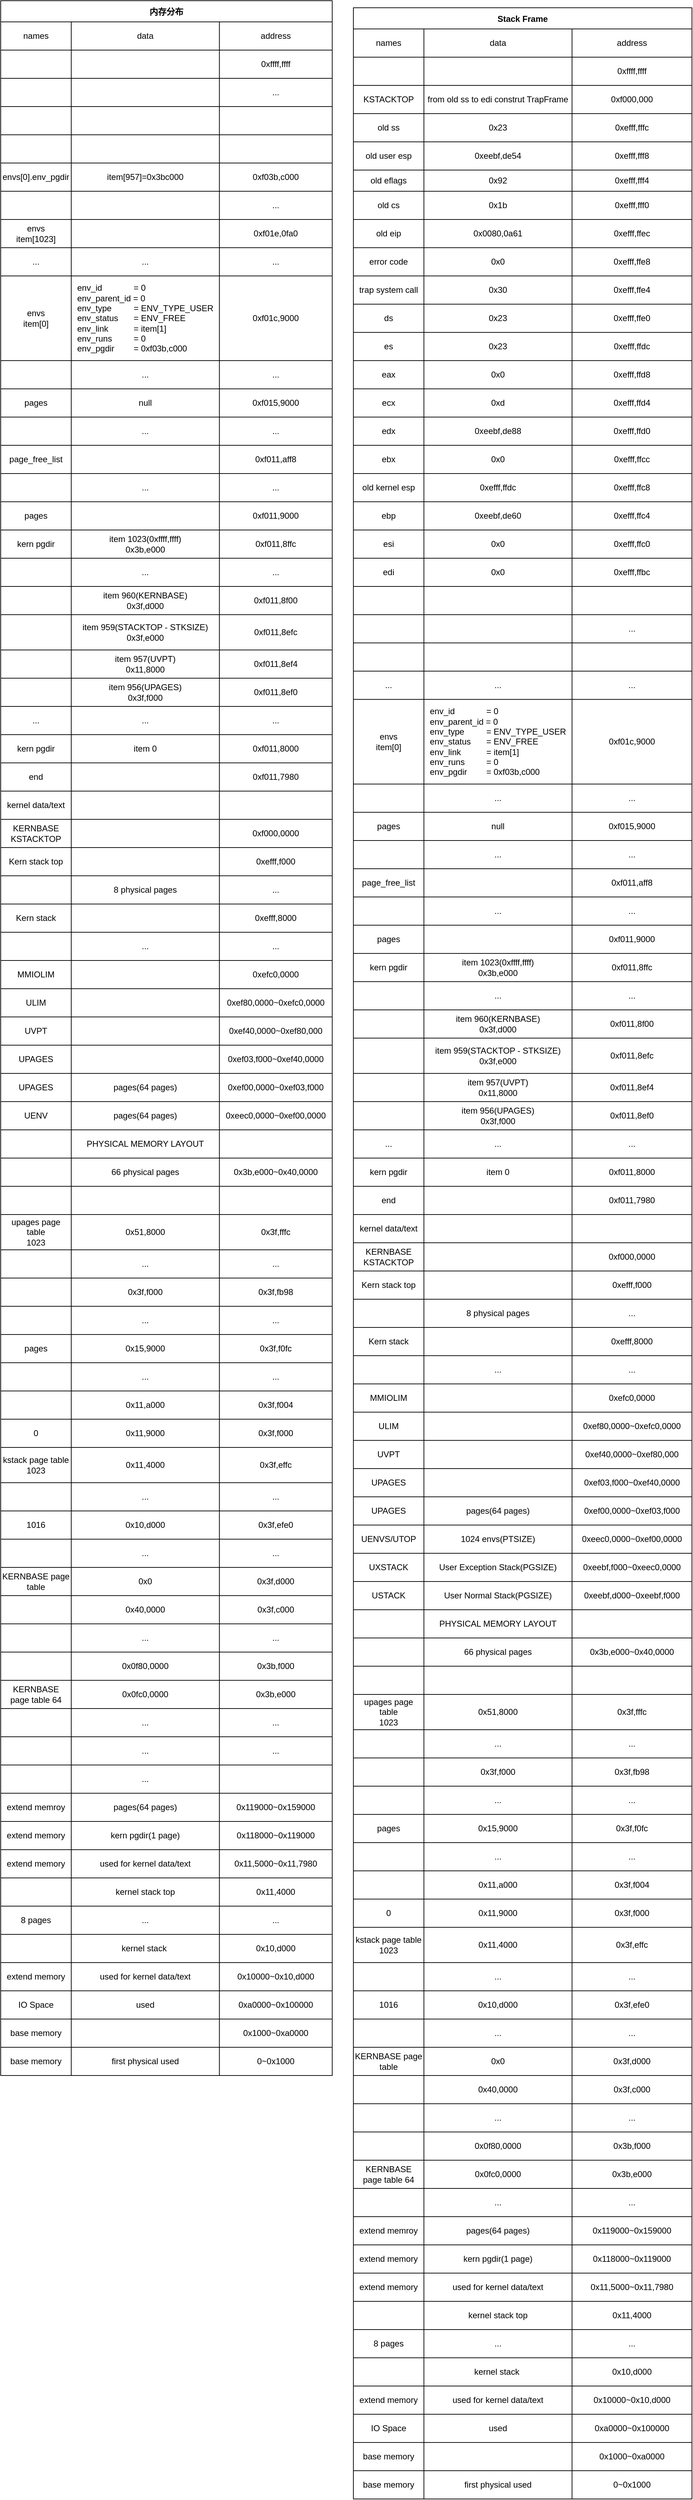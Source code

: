 <mxfile version="15.4.0" type="device"><diagram id="i2lR-Lq5SEf9hA264WfB" name="第 1 页"><mxGraphModel dx="946" dy="608" grid="1" gridSize="10" guides="1" tooltips="1" connect="1" arrows="1" fold="1" page="1" pageScale="1" pageWidth="827" pageHeight="1169" background="none" math="0" shadow="0"><root><mxCell id="0"/><mxCell id="1" parent="0"/><mxCell id="5GL4MUfd7tYpXdUukNOK-58" value="内存分布" style="shape=table;startSize=30;container=1;collapsible=0;childLayout=tableLayout;fontStyle=1;align=center;pointerEvents=1;rounded=0;shadow=0;glass=0;labelBackgroundColor=none;sketch=0;strokeWidth=1;html=0;" parent="1" vertex="1"><mxGeometry x="230" y="140" width="470" height="2940" as="geometry"/></mxCell><mxCell id="TrQ6OwFku_vs49KCwS7a-65" value="" style="shape=partialRectangle;html=1;whiteSpace=wrap;collapsible=0;dropTarget=0;pointerEvents=0;fillColor=none;top=0;left=0;bottom=0;right=0;points=[[0,0.5],[1,0.5]];portConstraint=eastwest;rounded=0;shadow=0;glass=0;labelBackgroundColor=none;sketch=0;strokeWidth=1;" parent="5GL4MUfd7tYpXdUukNOK-58" vertex="1"><mxGeometry y="30" width="470" height="40" as="geometry"/></mxCell><mxCell id="TrQ6OwFku_vs49KCwS7a-66" value="names" style="shape=partialRectangle;html=1;whiteSpace=wrap;connectable=0;fillColor=none;top=0;left=0;bottom=0;right=0;overflow=hidden;pointerEvents=1;rounded=0;shadow=0;glass=0;labelBackgroundColor=none;sketch=0;strokeWidth=1;" parent="TrQ6OwFku_vs49KCwS7a-65" vertex="1"><mxGeometry width="100" height="40" as="geometry"><mxRectangle width="100" height="40" as="alternateBounds"/></mxGeometry></mxCell><mxCell id="TrQ6OwFku_vs49KCwS7a-67" value="data" style="shape=partialRectangle;html=1;whiteSpace=wrap;connectable=0;fillColor=none;top=0;left=0;bottom=0;right=0;overflow=hidden;pointerEvents=1;rounded=0;shadow=0;glass=0;labelBackgroundColor=none;sketch=0;strokeWidth=1;" parent="TrQ6OwFku_vs49KCwS7a-65" vertex="1"><mxGeometry x="100" width="210" height="40" as="geometry"><mxRectangle width="210" height="40" as="alternateBounds"/></mxGeometry></mxCell><mxCell id="TrQ6OwFku_vs49KCwS7a-68" value="address" style="shape=partialRectangle;html=1;whiteSpace=wrap;connectable=0;fillColor=none;top=0;left=0;bottom=0;right=0;overflow=hidden;pointerEvents=1;rounded=0;shadow=0;glass=0;labelBackgroundColor=none;sketch=0;strokeWidth=1;" parent="TrQ6OwFku_vs49KCwS7a-65" vertex="1"><mxGeometry x="310" width="160" height="40" as="geometry"><mxRectangle width="160" height="40" as="alternateBounds"/></mxGeometry></mxCell><mxCell id="5GL4MUfd7tYpXdUukNOK-59" value="" style="shape=partialRectangle;html=1;whiteSpace=wrap;collapsible=0;dropTarget=0;pointerEvents=0;fillColor=none;top=0;left=0;bottom=0;right=0;points=[[0,0.5],[1,0.5]];portConstraint=eastwest;rounded=0;shadow=0;glass=0;labelBackgroundColor=none;sketch=0;strokeWidth=1;" parent="5GL4MUfd7tYpXdUukNOK-58" vertex="1"><mxGeometry y="70" width="470" height="40" as="geometry"/></mxCell><mxCell id="5GL4MUfd7tYpXdUukNOK-60" value="" style="shape=partialRectangle;html=1;whiteSpace=wrap;connectable=0;fillColor=none;top=0;left=0;bottom=0;right=0;overflow=hidden;pointerEvents=1;rounded=0;shadow=0;glass=0;labelBackgroundColor=none;sketch=0;strokeWidth=1;" parent="5GL4MUfd7tYpXdUukNOK-59" vertex="1"><mxGeometry width="100" height="40" as="geometry"><mxRectangle width="100" height="40" as="alternateBounds"/></mxGeometry></mxCell><mxCell id="5GL4MUfd7tYpXdUukNOK-61" value="" style="shape=partialRectangle;html=1;whiteSpace=wrap;connectable=0;fillColor=none;top=0;left=0;bottom=0;right=0;overflow=hidden;pointerEvents=1;rounded=0;shadow=0;glass=0;labelBackgroundColor=none;sketch=0;strokeWidth=1;" parent="5GL4MUfd7tYpXdUukNOK-59" vertex="1"><mxGeometry x="100" width="210" height="40" as="geometry"><mxRectangle width="210" height="40" as="alternateBounds"/></mxGeometry></mxCell><mxCell id="5GL4MUfd7tYpXdUukNOK-62" value="0xffff,ffff" style="shape=partialRectangle;html=1;whiteSpace=wrap;connectable=0;fillColor=none;top=0;left=0;bottom=0;right=0;overflow=hidden;pointerEvents=1;rounded=0;shadow=0;glass=0;labelBackgroundColor=none;sketch=0;strokeWidth=1;" parent="5GL4MUfd7tYpXdUukNOK-59" vertex="1"><mxGeometry x="310" width="160" height="40" as="geometry"><mxRectangle width="160" height="40" as="alternateBounds"/></mxGeometry></mxCell><mxCell id="TrQ6OwFku_vs49KCwS7a-175" value="" style="shape=partialRectangle;html=1;whiteSpace=wrap;collapsible=0;dropTarget=0;pointerEvents=0;fillColor=none;top=0;left=0;bottom=0;right=0;points=[[0,0.5],[1,0.5]];portConstraint=eastwest;rounded=0;shadow=0;glass=0;labelBackgroundColor=none;sketch=0;strokeWidth=1;" parent="5GL4MUfd7tYpXdUukNOK-58" vertex="1"><mxGeometry y="110" width="470" height="40" as="geometry"/></mxCell><mxCell id="TrQ6OwFku_vs49KCwS7a-176" value="" style="shape=partialRectangle;html=1;whiteSpace=wrap;connectable=0;fillColor=none;top=0;left=0;bottom=0;right=0;overflow=hidden;pointerEvents=1;rounded=0;shadow=0;glass=0;labelBackgroundColor=none;sketch=0;strokeWidth=1;" parent="TrQ6OwFku_vs49KCwS7a-175" vertex="1"><mxGeometry width="100" height="40" as="geometry"><mxRectangle width="100" height="40" as="alternateBounds"/></mxGeometry></mxCell><mxCell id="TrQ6OwFku_vs49KCwS7a-177" value="" style="shape=partialRectangle;html=1;whiteSpace=wrap;connectable=0;fillColor=none;top=0;left=0;bottom=0;right=0;overflow=hidden;pointerEvents=1;rounded=0;shadow=0;glass=0;labelBackgroundColor=none;sketch=0;strokeWidth=1;" parent="TrQ6OwFku_vs49KCwS7a-175" vertex="1"><mxGeometry x="100" width="210" height="40" as="geometry"><mxRectangle width="210" height="40" as="alternateBounds"/></mxGeometry></mxCell><mxCell id="TrQ6OwFku_vs49KCwS7a-178" value="..." style="shape=partialRectangle;html=1;whiteSpace=wrap;connectable=0;fillColor=none;top=0;left=0;bottom=0;right=0;overflow=hidden;pointerEvents=1;rounded=0;shadow=0;glass=0;labelBackgroundColor=none;sketch=0;strokeWidth=1;" parent="TrQ6OwFku_vs49KCwS7a-175" vertex="1"><mxGeometry x="310" width="160" height="40" as="geometry"><mxRectangle width="160" height="40" as="alternateBounds"/></mxGeometry></mxCell><mxCell id="TrQ6OwFku_vs49KCwS7a-191" value="" style="shape=partialRectangle;html=1;whiteSpace=wrap;collapsible=0;dropTarget=0;pointerEvents=0;fillColor=none;top=0;left=0;bottom=0;right=0;points=[[0,0.5],[1,0.5]];portConstraint=eastwest;rounded=0;shadow=0;glass=0;labelBackgroundColor=none;sketch=0;strokeWidth=1;" parent="5GL4MUfd7tYpXdUukNOK-58" vertex="1"><mxGeometry y="150" width="470" height="40" as="geometry"/></mxCell><mxCell id="TrQ6OwFku_vs49KCwS7a-192" value="" style="shape=partialRectangle;html=1;whiteSpace=wrap;connectable=0;fillColor=none;top=0;left=0;bottom=0;right=0;overflow=hidden;pointerEvents=1;rounded=0;shadow=0;glass=0;labelBackgroundColor=none;sketch=0;strokeWidth=1;" parent="TrQ6OwFku_vs49KCwS7a-191" vertex="1"><mxGeometry width="100" height="40" as="geometry"><mxRectangle width="100" height="40" as="alternateBounds"/></mxGeometry></mxCell><mxCell id="TrQ6OwFku_vs49KCwS7a-193" value="" style="shape=partialRectangle;html=1;whiteSpace=wrap;connectable=0;fillColor=none;top=0;left=0;bottom=0;right=0;overflow=hidden;pointerEvents=1;rounded=0;shadow=0;glass=0;labelBackgroundColor=none;sketch=0;strokeWidth=1;" parent="TrQ6OwFku_vs49KCwS7a-191" vertex="1"><mxGeometry x="100" width="210" height="40" as="geometry"><mxRectangle width="210" height="40" as="alternateBounds"/></mxGeometry></mxCell><mxCell id="TrQ6OwFku_vs49KCwS7a-194" value="" style="shape=partialRectangle;html=1;whiteSpace=wrap;connectable=0;fillColor=none;top=0;left=0;bottom=0;right=0;overflow=hidden;pointerEvents=1;rounded=0;shadow=0;glass=0;labelBackgroundColor=none;sketch=0;strokeWidth=1;" parent="TrQ6OwFku_vs49KCwS7a-191" vertex="1"><mxGeometry x="310" width="160" height="40" as="geometry"><mxRectangle width="160" height="40" as="alternateBounds"/></mxGeometry></mxCell><mxCell id="TrQ6OwFku_vs49KCwS7a-187" value="" style="shape=partialRectangle;html=1;whiteSpace=wrap;collapsible=0;dropTarget=0;pointerEvents=0;fillColor=none;top=0;left=0;bottom=0;right=0;points=[[0,0.5],[1,0.5]];portConstraint=eastwest;rounded=0;shadow=0;glass=0;labelBackgroundColor=none;sketch=0;strokeWidth=1;" parent="5GL4MUfd7tYpXdUukNOK-58" vertex="1"><mxGeometry y="190" width="470" height="40" as="geometry"/></mxCell><mxCell id="TrQ6OwFku_vs49KCwS7a-188" value="" style="shape=partialRectangle;html=1;whiteSpace=wrap;connectable=0;fillColor=none;top=0;left=0;bottom=0;right=0;overflow=hidden;pointerEvents=1;rounded=0;shadow=0;glass=0;labelBackgroundColor=none;sketch=0;strokeWidth=1;" parent="TrQ6OwFku_vs49KCwS7a-187" vertex="1"><mxGeometry width="100" height="40" as="geometry"><mxRectangle width="100" height="40" as="alternateBounds"/></mxGeometry></mxCell><mxCell id="TrQ6OwFku_vs49KCwS7a-189" value="" style="shape=partialRectangle;html=1;whiteSpace=wrap;connectable=0;fillColor=none;top=0;left=0;bottom=0;right=0;overflow=hidden;pointerEvents=1;rounded=0;shadow=0;glass=0;labelBackgroundColor=none;sketch=0;strokeWidth=1;" parent="TrQ6OwFku_vs49KCwS7a-187" vertex="1"><mxGeometry x="100" width="210" height="40" as="geometry"><mxRectangle width="210" height="40" as="alternateBounds"/></mxGeometry></mxCell><mxCell id="TrQ6OwFku_vs49KCwS7a-190" value="" style="shape=partialRectangle;html=1;whiteSpace=wrap;connectable=0;fillColor=none;top=0;left=0;bottom=0;right=0;overflow=hidden;pointerEvents=1;rounded=0;shadow=0;glass=0;labelBackgroundColor=none;sketch=0;strokeWidth=1;" parent="TrQ6OwFku_vs49KCwS7a-187" vertex="1"><mxGeometry x="310" width="160" height="40" as="geometry"><mxRectangle width="160" height="40" as="alternateBounds"/></mxGeometry></mxCell><mxCell id="TrQ6OwFku_vs49KCwS7a-183" value="" style="shape=partialRectangle;html=1;whiteSpace=wrap;collapsible=0;dropTarget=0;pointerEvents=0;fillColor=none;top=0;left=0;bottom=0;right=0;points=[[0,0.5],[1,0.5]];portConstraint=eastwest;rounded=0;shadow=0;glass=0;labelBackgroundColor=none;sketch=0;strokeWidth=1;" parent="5GL4MUfd7tYpXdUukNOK-58" vertex="1"><mxGeometry y="230" width="470" height="40" as="geometry"/></mxCell><mxCell id="TrQ6OwFku_vs49KCwS7a-184" value="envs[0].env_pgdir" style="shape=partialRectangle;html=1;whiteSpace=wrap;connectable=0;fillColor=none;top=0;left=0;bottom=0;right=0;overflow=hidden;pointerEvents=1;rounded=0;shadow=0;glass=0;labelBackgroundColor=none;sketch=0;strokeWidth=1;" parent="TrQ6OwFku_vs49KCwS7a-183" vertex="1"><mxGeometry width="100" height="40" as="geometry"><mxRectangle width="100" height="40" as="alternateBounds"/></mxGeometry></mxCell><mxCell id="TrQ6OwFku_vs49KCwS7a-185" value="item[957]=0x3bc000" style="shape=partialRectangle;html=1;whiteSpace=wrap;connectable=0;fillColor=none;top=0;left=0;bottom=0;right=0;overflow=hidden;pointerEvents=1;rounded=0;shadow=0;glass=0;labelBackgroundColor=none;sketch=0;strokeWidth=1;" parent="TrQ6OwFku_vs49KCwS7a-183" vertex="1"><mxGeometry x="100" width="210" height="40" as="geometry"><mxRectangle width="210" height="40" as="alternateBounds"/></mxGeometry></mxCell><mxCell id="TrQ6OwFku_vs49KCwS7a-186" value="0xf03b,c000" style="shape=partialRectangle;html=1;whiteSpace=wrap;connectable=0;fillColor=none;top=0;left=0;bottom=0;right=0;overflow=hidden;pointerEvents=1;rounded=0;shadow=0;glass=0;labelBackgroundColor=none;sketch=0;strokeWidth=1;" parent="TrQ6OwFku_vs49KCwS7a-183" vertex="1"><mxGeometry x="310" width="160" height="40" as="geometry"><mxRectangle width="160" height="40" as="alternateBounds"/></mxGeometry></mxCell><mxCell id="TrQ6OwFku_vs49KCwS7a-179" value="" style="shape=partialRectangle;html=1;whiteSpace=wrap;collapsible=0;dropTarget=0;pointerEvents=0;fillColor=none;top=0;left=0;bottom=0;right=0;points=[[0,0.5],[1,0.5]];portConstraint=eastwest;rounded=0;shadow=0;glass=0;labelBackgroundColor=none;sketch=0;strokeWidth=1;" parent="5GL4MUfd7tYpXdUukNOK-58" vertex="1"><mxGeometry y="270" width="470" height="40" as="geometry"/></mxCell><mxCell id="TrQ6OwFku_vs49KCwS7a-180" value="" style="shape=partialRectangle;html=1;whiteSpace=wrap;connectable=0;fillColor=none;top=0;left=0;bottom=0;right=0;overflow=hidden;pointerEvents=1;rounded=0;shadow=0;glass=0;labelBackgroundColor=none;sketch=0;strokeWidth=1;" parent="TrQ6OwFku_vs49KCwS7a-179" vertex="1"><mxGeometry width="100" height="40" as="geometry"><mxRectangle width="100" height="40" as="alternateBounds"/></mxGeometry></mxCell><mxCell id="TrQ6OwFku_vs49KCwS7a-181" value="" style="shape=partialRectangle;html=1;whiteSpace=wrap;connectable=0;fillColor=none;top=0;left=0;bottom=0;right=0;overflow=hidden;pointerEvents=1;rounded=0;shadow=0;glass=0;labelBackgroundColor=none;sketch=0;strokeWidth=1;" parent="TrQ6OwFku_vs49KCwS7a-179" vertex="1"><mxGeometry x="100" width="210" height="40" as="geometry"><mxRectangle width="210" height="40" as="alternateBounds"/></mxGeometry></mxCell><mxCell id="TrQ6OwFku_vs49KCwS7a-182" value="..." style="shape=partialRectangle;html=1;whiteSpace=wrap;connectable=0;fillColor=none;top=0;left=0;bottom=0;right=0;overflow=hidden;pointerEvents=1;rounded=0;shadow=0;glass=0;labelBackgroundColor=none;sketch=0;strokeWidth=1;" parent="TrQ6OwFku_vs49KCwS7a-179" vertex="1"><mxGeometry x="310" width="160" height="40" as="geometry"><mxRectangle width="160" height="40" as="alternateBounds"/></mxGeometry></mxCell><mxCell id="TrQ6OwFku_vs49KCwS7a-167" value="" style="shape=partialRectangle;html=1;whiteSpace=wrap;collapsible=0;dropTarget=0;pointerEvents=0;fillColor=none;top=0;left=0;bottom=0;right=0;points=[[0,0.5],[1,0.5]];portConstraint=eastwest;rounded=0;shadow=0;glass=0;labelBackgroundColor=none;sketch=0;strokeWidth=1;" parent="5GL4MUfd7tYpXdUukNOK-58" vertex="1"><mxGeometry y="310" width="470" height="40" as="geometry"/></mxCell><mxCell id="TrQ6OwFku_vs49KCwS7a-168" value="envs&lt;br&gt;item[1023]" style="shape=partialRectangle;html=1;whiteSpace=wrap;connectable=0;fillColor=none;top=0;left=0;bottom=0;right=0;overflow=hidden;pointerEvents=1;rounded=0;shadow=0;glass=0;labelBackgroundColor=none;sketch=0;strokeWidth=1;" parent="TrQ6OwFku_vs49KCwS7a-167" vertex="1"><mxGeometry width="100" height="40" as="geometry"><mxRectangle width="100" height="40" as="alternateBounds"/></mxGeometry></mxCell><mxCell id="TrQ6OwFku_vs49KCwS7a-169" value="" style="shape=partialRectangle;html=1;whiteSpace=wrap;connectable=0;fillColor=none;top=0;left=0;bottom=0;right=0;overflow=hidden;pointerEvents=1;rounded=0;shadow=0;glass=0;labelBackgroundColor=none;sketch=0;strokeWidth=1;" parent="TrQ6OwFku_vs49KCwS7a-167" vertex="1"><mxGeometry x="100" width="210" height="40" as="geometry"><mxRectangle width="210" height="40" as="alternateBounds"/></mxGeometry></mxCell><mxCell id="TrQ6OwFku_vs49KCwS7a-170" value="0xf01e,0fa0" style="shape=partialRectangle;html=1;whiteSpace=wrap;connectable=0;fillColor=none;top=0;left=0;bottom=0;right=0;overflow=hidden;pointerEvents=1;rounded=0;shadow=0;glass=0;labelBackgroundColor=none;sketch=0;strokeWidth=1;" parent="TrQ6OwFku_vs49KCwS7a-167" vertex="1"><mxGeometry x="310" width="160" height="40" as="geometry"><mxRectangle width="160" height="40" as="alternateBounds"/></mxGeometry></mxCell><mxCell id="TrQ6OwFku_vs49KCwS7a-171" value="" style="shape=partialRectangle;html=1;whiteSpace=wrap;collapsible=0;dropTarget=0;pointerEvents=0;fillColor=none;top=0;left=0;bottom=0;right=0;points=[[0,0.5],[1,0.5]];portConstraint=eastwest;rounded=0;shadow=0;glass=0;labelBackgroundColor=none;sketch=0;strokeWidth=1;" parent="5GL4MUfd7tYpXdUukNOK-58" vertex="1"><mxGeometry y="350" width="470" height="40" as="geometry"/></mxCell><mxCell id="TrQ6OwFku_vs49KCwS7a-172" value="..." style="shape=partialRectangle;html=1;whiteSpace=wrap;connectable=0;fillColor=none;top=0;left=0;bottom=0;right=0;overflow=hidden;pointerEvents=1;rounded=0;shadow=0;glass=0;labelBackgroundColor=none;sketch=0;strokeWidth=1;" parent="TrQ6OwFku_vs49KCwS7a-171" vertex="1"><mxGeometry width="100" height="40" as="geometry"><mxRectangle width="100" height="40" as="alternateBounds"/></mxGeometry></mxCell><mxCell id="TrQ6OwFku_vs49KCwS7a-173" value="..." style="shape=partialRectangle;html=1;whiteSpace=wrap;connectable=0;fillColor=none;top=0;left=0;bottom=0;right=0;overflow=hidden;pointerEvents=1;rounded=0;shadow=0;glass=0;labelBackgroundColor=none;sketch=0;strokeWidth=1;" parent="TrQ6OwFku_vs49KCwS7a-171" vertex="1"><mxGeometry x="100" width="210" height="40" as="geometry"><mxRectangle width="210" height="40" as="alternateBounds"/></mxGeometry></mxCell><mxCell id="TrQ6OwFku_vs49KCwS7a-174" value="..." style="shape=partialRectangle;html=1;whiteSpace=wrap;connectable=0;fillColor=none;top=0;left=0;bottom=0;right=0;overflow=hidden;pointerEvents=1;rounded=0;shadow=0;glass=0;labelBackgroundColor=none;sketch=0;strokeWidth=1;" parent="TrQ6OwFku_vs49KCwS7a-171" vertex="1"><mxGeometry x="310" width="160" height="40" as="geometry"><mxRectangle width="160" height="40" as="alternateBounds"/></mxGeometry></mxCell><mxCell id="TrQ6OwFku_vs49KCwS7a-151" value="" style="shape=partialRectangle;html=1;whiteSpace=wrap;collapsible=0;dropTarget=0;pointerEvents=0;fillColor=none;top=0;left=0;bottom=0;right=0;points=[[0,0.5],[1,0.5]];portConstraint=eastwest;rounded=0;shadow=0;glass=0;labelBackgroundColor=none;sketch=0;strokeWidth=1;" parent="5GL4MUfd7tYpXdUukNOK-58" vertex="1"><mxGeometry y="390" width="470" height="120" as="geometry"/></mxCell><mxCell id="TrQ6OwFku_vs49KCwS7a-152" value="envs&lt;br&gt;item[0]" style="shape=partialRectangle;html=1;whiteSpace=wrap;connectable=0;fillColor=none;top=0;left=0;bottom=0;right=0;overflow=hidden;pointerEvents=1;rounded=0;shadow=0;glass=0;labelBackgroundColor=none;sketch=0;strokeWidth=1;" parent="TrQ6OwFku_vs49KCwS7a-151" vertex="1"><mxGeometry width="100" height="120" as="geometry"><mxRectangle width="100" height="120" as="alternateBounds"/></mxGeometry></mxCell><mxCell id="TrQ6OwFku_vs49KCwS7a-153" value="&lt;div style=&quot;text-align: left&quot;&gt;&lt;span&gt;env_id &lt;span style=&quot;white-space: pre&quot;&gt;&#9;&lt;/span&gt;&lt;span style=&quot;white-space: pre&quot;&gt;&#9;&lt;/span&gt;= 0&lt;/span&gt;&lt;/div&gt;&lt;div style=&quot;text-align: left&quot;&gt;&lt;span&gt;env_parent_id = 0&lt;/span&gt;&lt;/div&gt;&lt;div style=&quot;text-align: left&quot;&gt;&lt;span&gt;env_type &lt;span style=&quot;white-space: pre&quot;&gt;&#9;&lt;/span&gt;= ENV_TYPE_USER&lt;/span&gt;&lt;/div&gt;&lt;div style=&quot;text-align: left&quot;&gt;&lt;span&gt;env_status &lt;span style=&quot;white-space: pre&quot;&gt;&#9;&lt;/span&gt;= ENV_FREE&lt;/span&gt;&lt;/div&gt;&lt;div style=&quot;text-align: left&quot;&gt;&lt;span&gt;env_link &lt;span style=&quot;white-space: pre&quot;&gt;&#9;&lt;/span&gt;&lt;span style=&quot;white-space: pre&quot;&gt;&#9;&lt;/span&gt;=&amp;nbsp;item[1]&lt;/span&gt;&lt;/div&gt;&lt;div style=&quot;text-align: left&quot;&gt;&lt;span&gt;env_runs&lt;span style=&quot;white-space: pre&quot;&gt;&#9;&lt;/span&gt;&lt;span style=&quot;white-space: pre&quot;&gt;&#9;&lt;/span&gt;= 0&lt;/span&gt;&lt;/div&gt;&lt;div style=&quot;text-align: left&quot;&gt;&lt;span&gt;env_pgdir&amp;nbsp;&lt;span style=&quot;white-space: pre&quot;&gt;&#9;&lt;/span&gt;= 0xf03b,c000&lt;/span&gt;&lt;/div&gt;" style="shape=partialRectangle;html=1;whiteSpace=wrap;connectable=0;fillColor=none;top=0;left=0;bottom=0;right=0;overflow=hidden;pointerEvents=1;rounded=0;shadow=0;glass=0;labelBackgroundColor=none;sketch=0;strokeWidth=1;" parent="TrQ6OwFku_vs49KCwS7a-151" vertex="1"><mxGeometry x="100" width="210" height="120" as="geometry"><mxRectangle width="210" height="120" as="alternateBounds"/></mxGeometry></mxCell><mxCell id="TrQ6OwFku_vs49KCwS7a-154" value="0xf01c,9000" style="shape=partialRectangle;html=1;whiteSpace=wrap;connectable=0;fillColor=none;top=0;left=0;bottom=0;right=0;overflow=hidden;pointerEvents=1;rounded=0;shadow=0;glass=0;labelBackgroundColor=none;sketch=0;strokeWidth=1;" parent="TrQ6OwFku_vs49KCwS7a-151" vertex="1"><mxGeometry x="310" width="160" height="120" as="geometry"><mxRectangle width="160" height="120" as="alternateBounds"/></mxGeometry></mxCell><mxCell id="TrQ6OwFku_vs49KCwS7a-163" value="" style="shape=partialRectangle;html=1;whiteSpace=wrap;collapsible=0;dropTarget=0;pointerEvents=0;fillColor=none;top=0;left=0;bottom=0;right=0;points=[[0,0.5],[1,0.5]];portConstraint=eastwest;rounded=0;shadow=0;glass=0;labelBackgroundColor=none;sketch=0;strokeWidth=1;" parent="5GL4MUfd7tYpXdUukNOK-58" vertex="1"><mxGeometry y="510" width="470" height="40" as="geometry"/></mxCell><mxCell id="TrQ6OwFku_vs49KCwS7a-164" value="" style="shape=partialRectangle;html=1;whiteSpace=wrap;connectable=0;fillColor=none;top=0;left=0;bottom=0;right=0;overflow=hidden;pointerEvents=1;rounded=0;shadow=0;glass=0;labelBackgroundColor=none;sketch=0;strokeWidth=1;" parent="TrQ6OwFku_vs49KCwS7a-163" vertex="1"><mxGeometry width="100" height="40" as="geometry"><mxRectangle width="100" height="40" as="alternateBounds"/></mxGeometry></mxCell><mxCell id="TrQ6OwFku_vs49KCwS7a-165" value="..." style="shape=partialRectangle;html=1;whiteSpace=wrap;connectable=0;fillColor=none;top=0;left=0;bottom=0;right=0;overflow=hidden;pointerEvents=1;rounded=0;shadow=0;glass=0;labelBackgroundColor=none;sketch=0;strokeWidth=1;" parent="TrQ6OwFku_vs49KCwS7a-163" vertex="1"><mxGeometry x="100" width="210" height="40" as="geometry"><mxRectangle width="210" height="40" as="alternateBounds"/></mxGeometry></mxCell><mxCell id="TrQ6OwFku_vs49KCwS7a-166" value="..." style="shape=partialRectangle;html=1;whiteSpace=wrap;connectable=0;fillColor=none;top=0;left=0;bottom=0;right=0;overflow=hidden;pointerEvents=1;rounded=0;shadow=0;glass=0;labelBackgroundColor=none;sketch=0;strokeWidth=1;" parent="TrQ6OwFku_vs49KCwS7a-163" vertex="1"><mxGeometry x="310" width="160" height="40" as="geometry"><mxRectangle width="160" height="40" as="alternateBounds"/></mxGeometry></mxCell><mxCell id="5GL4MUfd7tYpXdUukNOK-96" value="" style="shape=partialRectangle;html=1;whiteSpace=wrap;collapsible=0;dropTarget=0;pointerEvents=0;fillColor=none;top=0;left=0;bottom=0;right=0;points=[[0,0.5],[1,0.5]];portConstraint=eastwest;rounded=0;shadow=0;glass=0;labelBackgroundColor=none;sketch=0;strokeWidth=1;" parent="5GL4MUfd7tYpXdUukNOK-58" vertex="1"><mxGeometry y="550" width="470" height="40" as="geometry"/></mxCell><mxCell id="5GL4MUfd7tYpXdUukNOK-97" value="pages" style="shape=partialRectangle;html=1;whiteSpace=wrap;connectable=0;fillColor=none;top=0;left=0;bottom=0;right=0;overflow=hidden;pointerEvents=1;rounded=0;shadow=0;glass=0;labelBackgroundColor=none;sketch=0;strokeWidth=1;" parent="5GL4MUfd7tYpXdUukNOK-96" vertex="1"><mxGeometry width="100" height="40" as="geometry"><mxRectangle width="100" height="40" as="alternateBounds"/></mxGeometry></mxCell><mxCell id="5GL4MUfd7tYpXdUukNOK-98" value="null" style="shape=partialRectangle;html=1;whiteSpace=wrap;connectable=0;fillColor=none;top=0;left=0;bottom=0;right=0;overflow=hidden;pointerEvents=1;rounded=0;shadow=0;glass=0;labelBackgroundColor=none;sketch=0;strokeWidth=1;" parent="5GL4MUfd7tYpXdUukNOK-96" vertex="1"><mxGeometry x="100" width="210" height="40" as="geometry"><mxRectangle width="210" height="40" as="alternateBounds"/></mxGeometry></mxCell><mxCell id="5GL4MUfd7tYpXdUukNOK-99" value="0xf015,9000" style="shape=partialRectangle;html=1;whiteSpace=wrap;connectable=0;fillColor=none;top=0;left=0;bottom=0;right=0;overflow=hidden;pointerEvents=1;rounded=0;shadow=0;glass=0;labelBackgroundColor=none;sketch=0;strokeWidth=1;" parent="5GL4MUfd7tYpXdUukNOK-96" vertex="1"><mxGeometry x="310" width="160" height="40" as="geometry"><mxRectangle width="160" height="40" as="alternateBounds"/></mxGeometry></mxCell><mxCell id="TrQ6OwFku_vs49KCwS7a-77" value="" style="shape=partialRectangle;html=1;whiteSpace=wrap;collapsible=0;dropTarget=0;pointerEvents=0;fillColor=none;top=0;left=0;bottom=0;right=0;points=[[0,0.5],[1,0.5]];portConstraint=eastwest;rounded=0;shadow=0;glass=0;labelBackgroundColor=none;sketch=0;strokeWidth=1;" parent="5GL4MUfd7tYpXdUukNOK-58" vertex="1"><mxGeometry y="590" width="470" height="40" as="geometry"/></mxCell><mxCell id="TrQ6OwFku_vs49KCwS7a-78" value="" style="shape=partialRectangle;html=1;whiteSpace=wrap;connectable=0;fillColor=none;top=0;left=0;bottom=0;right=0;overflow=hidden;pointerEvents=1;rounded=0;shadow=0;glass=0;labelBackgroundColor=none;sketch=0;strokeWidth=1;" parent="TrQ6OwFku_vs49KCwS7a-77" vertex="1"><mxGeometry width="100" height="40" as="geometry"><mxRectangle width="100" height="40" as="alternateBounds"/></mxGeometry></mxCell><mxCell id="TrQ6OwFku_vs49KCwS7a-79" value="..." style="shape=partialRectangle;html=1;whiteSpace=wrap;connectable=0;fillColor=none;top=0;left=0;bottom=0;right=0;overflow=hidden;pointerEvents=1;rounded=0;shadow=0;glass=0;labelBackgroundColor=none;sketch=0;strokeWidth=1;" parent="TrQ6OwFku_vs49KCwS7a-77" vertex="1"><mxGeometry x="100" width="210" height="40" as="geometry"><mxRectangle width="210" height="40" as="alternateBounds"/></mxGeometry></mxCell><mxCell id="TrQ6OwFku_vs49KCwS7a-80" value="..." style="shape=partialRectangle;html=1;whiteSpace=wrap;connectable=0;fillColor=none;top=0;left=0;bottom=0;right=0;overflow=hidden;pointerEvents=1;rounded=0;shadow=0;glass=0;labelBackgroundColor=none;sketch=0;strokeWidth=1;" parent="TrQ6OwFku_vs49KCwS7a-77" vertex="1"><mxGeometry x="310" width="160" height="40" as="geometry"><mxRectangle width="160" height="40" as="alternateBounds"/></mxGeometry></mxCell><mxCell id="TrQ6OwFku_vs49KCwS7a-81" value="" style="shape=partialRectangle;html=1;whiteSpace=wrap;collapsible=0;dropTarget=0;pointerEvents=0;fillColor=none;top=0;left=0;bottom=0;right=0;points=[[0,0.5],[1,0.5]];portConstraint=eastwest;rounded=0;shadow=0;glass=0;labelBackgroundColor=none;sketch=0;strokeWidth=1;" parent="5GL4MUfd7tYpXdUukNOK-58" vertex="1"><mxGeometry y="630" width="470" height="40" as="geometry"/></mxCell><mxCell id="TrQ6OwFku_vs49KCwS7a-82" value="page_free_list" style="shape=partialRectangle;html=1;whiteSpace=wrap;connectable=0;fillColor=none;top=0;left=0;bottom=0;right=0;overflow=hidden;pointerEvents=1;rounded=0;shadow=0;glass=0;labelBackgroundColor=none;sketch=0;strokeWidth=1;" parent="TrQ6OwFku_vs49KCwS7a-81" vertex="1"><mxGeometry width="100" height="40" as="geometry"><mxRectangle width="100" height="40" as="alternateBounds"/></mxGeometry></mxCell><mxCell id="TrQ6OwFku_vs49KCwS7a-83" value="" style="shape=partialRectangle;html=1;whiteSpace=wrap;connectable=0;fillColor=none;top=0;left=0;bottom=0;right=0;overflow=hidden;pointerEvents=1;rounded=0;shadow=0;glass=0;labelBackgroundColor=none;sketch=0;strokeWidth=1;" parent="TrQ6OwFku_vs49KCwS7a-81" vertex="1"><mxGeometry x="100" width="210" height="40" as="geometry"><mxRectangle width="210" height="40" as="alternateBounds"/></mxGeometry></mxCell><mxCell id="TrQ6OwFku_vs49KCwS7a-84" value="0xf011,aff8" style="shape=partialRectangle;html=1;whiteSpace=wrap;connectable=0;fillColor=none;top=0;left=0;bottom=0;right=0;overflow=hidden;pointerEvents=1;rounded=0;shadow=0;glass=0;labelBackgroundColor=none;sketch=0;strokeWidth=1;" parent="TrQ6OwFku_vs49KCwS7a-81" vertex="1"><mxGeometry x="310" width="160" height="40" as="geometry"><mxRectangle width="160" height="40" as="alternateBounds"/></mxGeometry></mxCell><mxCell id="TrQ6OwFku_vs49KCwS7a-69" value="" style="shape=partialRectangle;html=1;whiteSpace=wrap;collapsible=0;dropTarget=0;pointerEvents=0;fillColor=none;top=0;left=0;bottom=0;right=0;points=[[0,0.5],[1,0.5]];portConstraint=eastwest;rounded=0;shadow=0;glass=0;labelBackgroundColor=none;sketch=0;strokeWidth=1;" parent="5GL4MUfd7tYpXdUukNOK-58" vertex="1"><mxGeometry y="670" width="470" height="40" as="geometry"/></mxCell><mxCell id="TrQ6OwFku_vs49KCwS7a-70" value="" style="shape=partialRectangle;html=1;whiteSpace=wrap;connectable=0;fillColor=none;top=0;left=0;bottom=0;right=0;overflow=hidden;pointerEvents=1;rounded=0;shadow=0;glass=0;labelBackgroundColor=none;sketch=0;strokeWidth=1;" parent="TrQ6OwFku_vs49KCwS7a-69" vertex="1"><mxGeometry width="100" height="40" as="geometry"><mxRectangle width="100" height="40" as="alternateBounds"/></mxGeometry></mxCell><mxCell id="TrQ6OwFku_vs49KCwS7a-71" value="..." style="shape=partialRectangle;html=1;whiteSpace=wrap;connectable=0;fillColor=none;top=0;left=0;bottom=0;right=0;overflow=hidden;pointerEvents=1;rounded=0;shadow=0;glass=0;labelBackgroundColor=none;sketch=0;strokeWidth=1;" parent="TrQ6OwFku_vs49KCwS7a-69" vertex="1"><mxGeometry x="100" width="210" height="40" as="geometry"><mxRectangle width="210" height="40" as="alternateBounds"/></mxGeometry></mxCell><mxCell id="TrQ6OwFku_vs49KCwS7a-72" value="..." style="shape=partialRectangle;html=1;whiteSpace=wrap;connectable=0;fillColor=none;top=0;left=0;bottom=0;right=0;overflow=hidden;pointerEvents=1;rounded=0;shadow=0;glass=0;labelBackgroundColor=none;sketch=0;strokeWidth=1;" parent="TrQ6OwFku_vs49KCwS7a-69" vertex="1"><mxGeometry x="310" width="160" height="40" as="geometry"><mxRectangle width="160" height="40" as="alternateBounds"/></mxGeometry></mxCell><mxCell id="TrQ6OwFku_vs49KCwS7a-73" value="" style="shape=partialRectangle;html=1;whiteSpace=wrap;collapsible=0;dropTarget=0;pointerEvents=0;fillColor=none;top=0;left=0;bottom=0;right=0;points=[[0,0.5],[1,0.5]];portConstraint=eastwest;rounded=0;shadow=0;glass=0;labelBackgroundColor=none;sketch=0;strokeWidth=1;" parent="5GL4MUfd7tYpXdUukNOK-58" vertex="1"><mxGeometry y="710" width="470" height="40" as="geometry"/></mxCell><mxCell id="TrQ6OwFku_vs49KCwS7a-74" value="pages" style="shape=partialRectangle;html=1;whiteSpace=wrap;connectable=0;fillColor=none;top=0;left=0;bottom=0;right=0;overflow=hidden;pointerEvents=1;rounded=0;shadow=0;glass=0;labelBackgroundColor=none;sketch=0;strokeWidth=1;" parent="TrQ6OwFku_vs49KCwS7a-73" vertex="1"><mxGeometry width="100" height="40" as="geometry"><mxRectangle width="100" height="40" as="alternateBounds"/></mxGeometry></mxCell><mxCell id="TrQ6OwFku_vs49KCwS7a-75" value="" style="shape=partialRectangle;html=1;whiteSpace=wrap;connectable=0;fillColor=none;top=0;left=0;bottom=0;right=0;overflow=hidden;pointerEvents=1;rounded=0;shadow=0;glass=0;labelBackgroundColor=none;sketch=0;strokeWidth=1;" parent="TrQ6OwFku_vs49KCwS7a-73" vertex="1"><mxGeometry x="100" width="210" height="40" as="geometry"><mxRectangle width="210" height="40" as="alternateBounds"/></mxGeometry></mxCell><mxCell id="TrQ6OwFku_vs49KCwS7a-76" value="0xf011,9000" style="shape=partialRectangle;html=1;whiteSpace=wrap;connectable=0;fillColor=none;top=0;left=0;bottom=0;right=0;overflow=hidden;pointerEvents=1;rounded=0;shadow=0;glass=0;labelBackgroundColor=none;sketch=0;strokeWidth=1;" parent="TrQ6OwFku_vs49KCwS7a-73" vertex="1"><mxGeometry x="310" width="160" height="40" as="geometry"><mxRectangle width="160" height="40" as="alternateBounds"/></mxGeometry></mxCell><mxCell id="5GL4MUfd7tYpXdUukNOK-160" value="" style="shape=partialRectangle;html=1;whiteSpace=wrap;collapsible=0;dropTarget=0;pointerEvents=0;fillColor=none;top=0;left=0;bottom=0;right=0;points=[[0,0.5],[1,0.5]];portConstraint=eastwest;rounded=0;shadow=0;glass=0;labelBackgroundColor=none;sketch=0;strokeWidth=1;" parent="5GL4MUfd7tYpXdUukNOK-58" vertex="1"><mxGeometry y="750" width="470" height="40" as="geometry"/></mxCell><mxCell id="5GL4MUfd7tYpXdUukNOK-161" value="kern pgdir" style="shape=partialRectangle;html=1;whiteSpace=wrap;connectable=0;fillColor=none;top=0;left=0;bottom=0;right=0;overflow=hidden;pointerEvents=1;rounded=0;shadow=0;glass=0;labelBackgroundColor=none;sketch=0;strokeWidth=1;" parent="5GL4MUfd7tYpXdUukNOK-160" vertex="1"><mxGeometry width="100" height="40" as="geometry"><mxRectangle width="100" height="40" as="alternateBounds"/></mxGeometry></mxCell><mxCell id="5GL4MUfd7tYpXdUukNOK-162" value="item 1023(0xffff,ffff)&lt;br&gt;0x3b,e000" style="shape=partialRectangle;html=1;whiteSpace=wrap;connectable=0;fillColor=none;top=0;left=0;bottom=0;right=0;overflow=hidden;pointerEvents=1;rounded=0;shadow=0;glass=0;labelBackgroundColor=none;sketch=0;strokeWidth=1;" parent="5GL4MUfd7tYpXdUukNOK-160" vertex="1"><mxGeometry x="100" width="210" height="40" as="geometry"><mxRectangle width="210" height="40" as="alternateBounds"/></mxGeometry></mxCell><mxCell id="5GL4MUfd7tYpXdUukNOK-163" value="0xf011,8ffc" style="shape=partialRectangle;html=1;whiteSpace=wrap;connectable=0;fillColor=none;top=0;left=0;bottom=0;right=0;overflow=hidden;pointerEvents=1;rounded=0;shadow=0;glass=0;labelBackgroundColor=none;sketch=0;strokeWidth=1;" parent="5GL4MUfd7tYpXdUukNOK-160" vertex="1"><mxGeometry x="310" width="160" height="40" as="geometry"><mxRectangle width="160" height="40" as="alternateBounds"/></mxGeometry></mxCell><mxCell id="TrQ6OwFku_vs49KCwS7a-135" value="" style="shape=partialRectangle;html=1;whiteSpace=wrap;collapsible=0;dropTarget=0;pointerEvents=0;fillColor=none;top=0;left=0;bottom=0;right=0;points=[[0,0.5],[1,0.5]];portConstraint=eastwest;rounded=0;shadow=0;glass=0;labelBackgroundColor=none;sketch=0;strokeWidth=1;" parent="5GL4MUfd7tYpXdUukNOK-58" vertex="1"><mxGeometry y="790" width="470" height="40" as="geometry"/></mxCell><mxCell id="TrQ6OwFku_vs49KCwS7a-136" value="" style="shape=partialRectangle;html=1;whiteSpace=wrap;connectable=0;fillColor=none;top=0;left=0;bottom=0;right=0;overflow=hidden;pointerEvents=1;rounded=0;shadow=0;glass=0;labelBackgroundColor=none;sketch=0;strokeWidth=1;" parent="TrQ6OwFku_vs49KCwS7a-135" vertex="1"><mxGeometry width="100" height="40" as="geometry"><mxRectangle width="100" height="40" as="alternateBounds"/></mxGeometry></mxCell><mxCell id="TrQ6OwFku_vs49KCwS7a-137" value="..." style="shape=partialRectangle;html=1;whiteSpace=wrap;connectable=0;fillColor=none;top=0;left=0;bottom=0;right=0;overflow=hidden;pointerEvents=1;rounded=0;shadow=0;glass=0;labelBackgroundColor=none;sketch=0;strokeWidth=1;" parent="TrQ6OwFku_vs49KCwS7a-135" vertex="1"><mxGeometry x="100" width="210" height="40" as="geometry"><mxRectangle width="210" height="40" as="alternateBounds"/></mxGeometry></mxCell><mxCell id="TrQ6OwFku_vs49KCwS7a-138" value="..." style="shape=partialRectangle;html=1;whiteSpace=wrap;connectable=0;fillColor=none;top=0;left=0;bottom=0;right=0;overflow=hidden;pointerEvents=1;rounded=0;shadow=0;glass=0;labelBackgroundColor=none;sketch=0;strokeWidth=1;" parent="TrQ6OwFku_vs49KCwS7a-135" vertex="1"><mxGeometry x="310" width="160" height="40" as="geometry"><mxRectangle width="160" height="40" as="alternateBounds"/></mxGeometry></mxCell><mxCell id="TrQ6OwFku_vs49KCwS7a-131" value="" style="shape=partialRectangle;html=1;whiteSpace=wrap;collapsible=0;dropTarget=0;pointerEvents=0;fillColor=none;top=0;left=0;bottom=0;right=0;points=[[0,0.5],[1,0.5]];portConstraint=eastwest;rounded=0;shadow=0;glass=0;labelBackgroundColor=none;sketch=0;strokeWidth=1;" parent="5GL4MUfd7tYpXdUukNOK-58" vertex="1"><mxGeometry y="830" width="470" height="40" as="geometry"/></mxCell><mxCell id="TrQ6OwFku_vs49KCwS7a-132" value="" style="shape=partialRectangle;html=1;whiteSpace=wrap;connectable=0;fillColor=none;top=0;left=0;bottom=0;right=0;overflow=hidden;pointerEvents=1;rounded=0;shadow=0;glass=0;labelBackgroundColor=none;sketch=0;strokeWidth=1;" parent="TrQ6OwFku_vs49KCwS7a-131" vertex="1"><mxGeometry width="100" height="40" as="geometry"><mxRectangle width="100" height="40" as="alternateBounds"/></mxGeometry></mxCell><mxCell id="TrQ6OwFku_vs49KCwS7a-133" value="item 960(KERNBASE)&lt;br&gt;0x3f,d000" style="shape=partialRectangle;html=1;whiteSpace=wrap;connectable=0;fillColor=none;top=0;left=0;bottom=0;right=0;overflow=hidden;pointerEvents=1;rounded=0;shadow=0;glass=0;labelBackgroundColor=none;sketch=0;strokeWidth=1;" parent="TrQ6OwFku_vs49KCwS7a-131" vertex="1"><mxGeometry x="100" width="210" height="40" as="geometry"><mxRectangle width="210" height="40" as="alternateBounds"/></mxGeometry></mxCell><mxCell id="TrQ6OwFku_vs49KCwS7a-134" value="0xf011,8f00" style="shape=partialRectangle;html=1;whiteSpace=wrap;connectable=0;fillColor=none;top=0;left=0;bottom=0;right=0;overflow=hidden;pointerEvents=1;rounded=0;shadow=0;glass=0;labelBackgroundColor=none;sketch=0;strokeWidth=1;" parent="TrQ6OwFku_vs49KCwS7a-131" vertex="1"><mxGeometry x="310" width="160" height="40" as="geometry"><mxRectangle width="160" height="40" as="alternateBounds"/></mxGeometry></mxCell><mxCell id="TrQ6OwFku_vs49KCwS7a-49" value="" style="shape=partialRectangle;html=1;whiteSpace=wrap;collapsible=0;dropTarget=0;pointerEvents=0;fillColor=none;top=0;left=0;bottom=0;right=0;points=[[0,0.5],[1,0.5]];portConstraint=eastwest;rounded=0;shadow=0;glass=0;labelBackgroundColor=none;sketch=0;strokeWidth=1;" parent="5GL4MUfd7tYpXdUukNOK-58" vertex="1"><mxGeometry y="870" width="470" height="50" as="geometry"/></mxCell><mxCell id="TrQ6OwFku_vs49KCwS7a-50" value="" style="shape=partialRectangle;html=1;whiteSpace=wrap;connectable=0;fillColor=none;top=0;left=0;bottom=0;right=0;overflow=hidden;pointerEvents=1;rounded=0;shadow=0;glass=0;labelBackgroundColor=none;sketch=0;strokeWidth=1;" parent="TrQ6OwFku_vs49KCwS7a-49" vertex="1"><mxGeometry width="100" height="50" as="geometry"><mxRectangle width="100" height="50" as="alternateBounds"/></mxGeometry></mxCell><mxCell id="TrQ6OwFku_vs49KCwS7a-51" value="item 959(STACKTOP - STKSIZE)&lt;br&gt;0x3f,e000" style="shape=partialRectangle;html=1;whiteSpace=wrap;connectable=0;fillColor=none;top=0;left=0;bottom=0;right=0;overflow=hidden;pointerEvents=1;rounded=0;shadow=0;glass=0;labelBackgroundColor=none;sketch=0;strokeWidth=1;" parent="TrQ6OwFku_vs49KCwS7a-49" vertex="1"><mxGeometry x="100" width="210" height="50" as="geometry"><mxRectangle width="210" height="50" as="alternateBounds"/></mxGeometry></mxCell><mxCell id="TrQ6OwFku_vs49KCwS7a-52" value="0xf011,8efc" style="shape=partialRectangle;html=1;whiteSpace=wrap;connectable=0;fillColor=none;top=0;left=0;bottom=0;right=0;overflow=hidden;pointerEvents=1;rounded=0;shadow=0;glass=0;labelBackgroundColor=none;sketch=0;strokeWidth=1;" parent="TrQ6OwFku_vs49KCwS7a-49" vertex="1"><mxGeometry x="310" width="160" height="50" as="geometry"><mxRectangle width="160" height="50" as="alternateBounds"/></mxGeometry></mxCell><mxCell id="TrQ6OwFku_vs49KCwS7a-5" value="" style="shape=partialRectangle;html=1;whiteSpace=wrap;collapsible=0;dropTarget=0;pointerEvents=0;fillColor=none;top=0;left=0;bottom=0;right=0;points=[[0,0.5],[1,0.5]];portConstraint=eastwest;rounded=0;shadow=0;glass=0;labelBackgroundColor=none;sketch=0;strokeWidth=1;" parent="5GL4MUfd7tYpXdUukNOK-58" vertex="1"><mxGeometry y="920" width="470" height="40" as="geometry"/></mxCell><mxCell id="TrQ6OwFku_vs49KCwS7a-6" value="" style="shape=partialRectangle;html=1;whiteSpace=wrap;connectable=0;fillColor=none;top=0;left=0;bottom=0;right=0;overflow=hidden;pointerEvents=1;rounded=0;shadow=0;glass=0;labelBackgroundColor=none;sketch=0;strokeWidth=1;" parent="TrQ6OwFku_vs49KCwS7a-5" vertex="1"><mxGeometry width="100" height="40" as="geometry"><mxRectangle width="100" height="40" as="alternateBounds"/></mxGeometry></mxCell><mxCell id="TrQ6OwFku_vs49KCwS7a-7" value="item 957(UVPT)&lt;br&gt;0x11,8000" style="shape=partialRectangle;html=1;whiteSpace=wrap;connectable=0;fillColor=none;top=0;left=0;bottom=0;right=0;overflow=hidden;pointerEvents=1;rounded=0;shadow=0;glass=0;labelBackgroundColor=none;sketch=0;strokeWidth=1;" parent="TrQ6OwFku_vs49KCwS7a-5" vertex="1"><mxGeometry x="100" width="210" height="40" as="geometry"><mxRectangle width="210" height="40" as="alternateBounds"/></mxGeometry></mxCell><mxCell id="TrQ6OwFku_vs49KCwS7a-8" value="0xf011,8ef4" style="shape=partialRectangle;html=1;whiteSpace=wrap;connectable=0;fillColor=none;top=0;left=0;bottom=0;right=0;overflow=hidden;pointerEvents=1;rounded=0;shadow=0;glass=0;labelBackgroundColor=none;sketch=0;strokeWidth=1;" parent="TrQ6OwFku_vs49KCwS7a-5" vertex="1"><mxGeometry x="310" width="160" height="40" as="geometry"><mxRectangle width="160" height="40" as="alternateBounds"/></mxGeometry></mxCell><mxCell id="TrQ6OwFku_vs49KCwS7a-9" value="" style="shape=partialRectangle;html=1;whiteSpace=wrap;collapsible=0;dropTarget=0;pointerEvents=0;fillColor=none;top=0;left=0;bottom=0;right=0;points=[[0,0.5],[1,0.5]];portConstraint=eastwest;rounded=0;shadow=0;glass=0;labelBackgroundColor=none;sketch=0;strokeWidth=1;" parent="5GL4MUfd7tYpXdUukNOK-58" vertex="1"><mxGeometry y="960" width="470" height="40" as="geometry"/></mxCell><mxCell id="TrQ6OwFku_vs49KCwS7a-10" value="" style="shape=partialRectangle;html=1;whiteSpace=wrap;connectable=0;fillColor=none;top=0;left=0;bottom=0;right=0;overflow=hidden;pointerEvents=1;rounded=0;shadow=0;glass=0;labelBackgroundColor=none;sketch=0;strokeWidth=1;" parent="TrQ6OwFku_vs49KCwS7a-9" vertex="1"><mxGeometry width="100" height="40" as="geometry"><mxRectangle width="100" height="40" as="alternateBounds"/></mxGeometry></mxCell><mxCell id="TrQ6OwFku_vs49KCwS7a-11" value="item 956(UPAGES)&lt;br&gt;0x3f,f000" style="shape=partialRectangle;html=1;whiteSpace=wrap;connectable=0;fillColor=none;top=0;left=0;bottom=0;right=0;overflow=hidden;pointerEvents=1;rounded=0;shadow=0;glass=0;labelBackgroundColor=none;sketch=0;strokeWidth=1;" parent="TrQ6OwFku_vs49KCwS7a-9" vertex="1"><mxGeometry x="100" width="210" height="40" as="geometry"><mxRectangle width="210" height="40" as="alternateBounds"/></mxGeometry></mxCell><mxCell id="TrQ6OwFku_vs49KCwS7a-12" value="0xf011,8ef0" style="shape=partialRectangle;html=1;whiteSpace=wrap;connectable=0;fillColor=none;top=0;left=0;bottom=0;right=0;overflow=hidden;pointerEvents=1;rounded=0;shadow=0;glass=0;labelBackgroundColor=none;sketch=0;strokeWidth=1;" parent="TrQ6OwFku_vs49KCwS7a-9" vertex="1"><mxGeometry x="310" width="160" height="40" as="geometry"><mxRectangle width="160" height="40" as="alternateBounds"/></mxGeometry></mxCell><mxCell id="TrQ6OwFku_vs49KCwS7a-45" value="" style="shape=partialRectangle;html=1;whiteSpace=wrap;collapsible=0;dropTarget=0;pointerEvents=0;fillColor=none;top=0;left=0;bottom=0;right=0;points=[[0,0.5],[1,0.5]];portConstraint=eastwest;rounded=0;shadow=0;glass=0;labelBackgroundColor=none;sketch=0;strokeWidth=1;" parent="5GL4MUfd7tYpXdUukNOK-58" vertex="1"><mxGeometry y="1000" width="470" height="40" as="geometry"/></mxCell><mxCell id="TrQ6OwFku_vs49KCwS7a-46" value="..." style="shape=partialRectangle;html=1;whiteSpace=wrap;connectable=0;fillColor=none;top=0;left=0;bottom=0;right=0;overflow=hidden;pointerEvents=1;rounded=0;shadow=0;glass=0;labelBackgroundColor=none;sketch=0;strokeWidth=1;" parent="TrQ6OwFku_vs49KCwS7a-45" vertex="1"><mxGeometry width="100" height="40" as="geometry"><mxRectangle width="100" height="40" as="alternateBounds"/></mxGeometry></mxCell><mxCell id="TrQ6OwFku_vs49KCwS7a-47" value="..." style="shape=partialRectangle;html=1;whiteSpace=wrap;connectable=0;fillColor=none;top=0;left=0;bottom=0;right=0;overflow=hidden;pointerEvents=1;rounded=0;shadow=0;glass=0;labelBackgroundColor=none;sketch=0;strokeWidth=1;" parent="TrQ6OwFku_vs49KCwS7a-45" vertex="1"><mxGeometry x="100" width="210" height="40" as="geometry"><mxRectangle width="210" height="40" as="alternateBounds"/></mxGeometry></mxCell><mxCell id="TrQ6OwFku_vs49KCwS7a-48" value="..." style="shape=partialRectangle;html=1;whiteSpace=wrap;connectable=0;fillColor=none;top=0;left=0;bottom=0;right=0;overflow=hidden;pointerEvents=1;rounded=0;shadow=0;glass=0;labelBackgroundColor=none;sketch=0;strokeWidth=1;" parent="TrQ6OwFku_vs49KCwS7a-45" vertex="1"><mxGeometry x="310" width="160" height="40" as="geometry"><mxRectangle width="160" height="40" as="alternateBounds"/></mxGeometry></mxCell><mxCell id="TrQ6OwFku_vs49KCwS7a-1" value="" style="shape=partialRectangle;html=1;whiteSpace=wrap;collapsible=0;dropTarget=0;pointerEvents=0;fillColor=none;top=0;left=0;bottom=0;right=0;points=[[0,0.5],[1,0.5]];portConstraint=eastwest;rounded=0;shadow=0;glass=0;labelBackgroundColor=none;sketch=0;strokeWidth=1;" parent="5GL4MUfd7tYpXdUukNOK-58" vertex="1"><mxGeometry y="1040" width="470" height="40" as="geometry"/></mxCell><mxCell id="TrQ6OwFku_vs49KCwS7a-2" value="kern pgdir" style="shape=partialRectangle;html=1;whiteSpace=wrap;connectable=0;fillColor=none;top=0;left=0;bottom=0;right=0;overflow=hidden;pointerEvents=1;rounded=0;shadow=0;glass=0;labelBackgroundColor=none;sketch=0;strokeWidth=1;" parent="TrQ6OwFku_vs49KCwS7a-1" vertex="1"><mxGeometry width="100" height="40" as="geometry"><mxRectangle width="100" height="40" as="alternateBounds"/></mxGeometry></mxCell><mxCell id="TrQ6OwFku_vs49KCwS7a-3" value="item 0" style="shape=partialRectangle;html=1;whiteSpace=wrap;connectable=0;fillColor=none;top=0;left=0;bottom=0;right=0;overflow=hidden;pointerEvents=1;rounded=0;shadow=0;glass=0;labelBackgroundColor=none;sketch=0;strokeWidth=1;" parent="TrQ6OwFku_vs49KCwS7a-1" vertex="1"><mxGeometry x="100" width="210" height="40" as="geometry"><mxRectangle width="210" height="40" as="alternateBounds"/></mxGeometry></mxCell><mxCell id="TrQ6OwFku_vs49KCwS7a-4" value="0xf011,8000" style="shape=partialRectangle;html=1;whiteSpace=wrap;connectable=0;fillColor=none;top=0;left=0;bottom=0;right=0;overflow=hidden;pointerEvents=1;rounded=0;shadow=0;glass=0;labelBackgroundColor=none;sketch=0;strokeWidth=1;" parent="TrQ6OwFku_vs49KCwS7a-1" vertex="1"><mxGeometry x="310" width="160" height="40" as="geometry"><mxRectangle width="160" height="40" as="alternateBounds"/></mxGeometry></mxCell><mxCell id="SQsoKl8A1ZrsDRSIJVEi-1" value="" style="shape=partialRectangle;html=1;whiteSpace=wrap;collapsible=0;dropTarget=0;pointerEvents=0;fillColor=none;top=0;left=0;bottom=0;right=0;points=[[0,0.5],[1,0.5]];portConstraint=eastwest;rounded=0;shadow=0;glass=0;labelBackgroundColor=none;sketch=0;strokeWidth=1;" parent="5GL4MUfd7tYpXdUukNOK-58" vertex="1"><mxGeometry y="1080" width="470" height="40" as="geometry"/></mxCell><mxCell id="SQsoKl8A1ZrsDRSIJVEi-2" value="end" style="shape=partialRectangle;html=1;whiteSpace=wrap;connectable=0;fillColor=none;top=0;left=0;bottom=0;right=0;overflow=hidden;pointerEvents=1;rounded=0;shadow=0;glass=0;labelBackgroundColor=none;sketch=0;strokeWidth=1;" parent="SQsoKl8A1ZrsDRSIJVEi-1" vertex="1"><mxGeometry width="100" height="40" as="geometry"><mxRectangle width="100" height="40" as="alternateBounds"/></mxGeometry></mxCell><mxCell id="SQsoKl8A1ZrsDRSIJVEi-3" value="" style="shape=partialRectangle;html=1;whiteSpace=wrap;connectable=0;fillColor=none;top=0;left=0;bottom=0;right=0;overflow=hidden;pointerEvents=1;rounded=0;shadow=0;glass=0;labelBackgroundColor=none;sketch=0;strokeWidth=1;" parent="SQsoKl8A1ZrsDRSIJVEi-1" vertex="1"><mxGeometry x="100" width="210" height="40" as="geometry"><mxRectangle width="210" height="40" as="alternateBounds"/></mxGeometry></mxCell><mxCell id="SQsoKl8A1ZrsDRSIJVEi-4" value="0xf011,7980" style="shape=partialRectangle;html=1;whiteSpace=wrap;connectable=0;fillColor=none;top=0;left=0;bottom=0;right=0;overflow=hidden;pointerEvents=1;rounded=0;shadow=0;glass=0;labelBackgroundColor=none;sketch=0;strokeWidth=1;" parent="SQsoKl8A1ZrsDRSIJVEi-1" vertex="1"><mxGeometry x="310" width="160" height="40" as="geometry"><mxRectangle width="160" height="40" as="alternateBounds"/></mxGeometry></mxCell><mxCell id="5GL4MUfd7tYpXdUukNOK-87" value="" style="shape=partialRectangle;html=1;whiteSpace=wrap;collapsible=0;dropTarget=0;pointerEvents=0;fillColor=none;top=0;left=0;bottom=0;right=0;points=[[0,0.5],[1,0.5]];portConstraint=eastwest;rounded=0;shadow=0;glass=0;labelBackgroundColor=none;sketch=0;strokeWidth=1;" parent="5GL4MUfd7tYpXdUukNOK-58" vertex="1"><mxGeometry y="1120" width="470" height="40" as="geometry"/></mxCell><mxCell id="5GL4MUfd7tYpXdUukNOK-88" value="kernel data/text" style="shape=partialRectangle;html=1;whiteSpace=wrap;connectable=0;fillColor=none;top=0;left=0;bottom=0;right=0;overflow=hidden;pointerEvents=1;rounded=0;shadow=0;glass=0;labelBackgroundColor=none;sketch=0;strokeWidth=1;" parent="5GL4MUfd7tYpXdUukNOK-87" vertex="1"><mxGeometry width="100" height="40" as="geometry"><mxRectangle width="100" height="40" as="alternateBounds"/></mxGeometry></mxCell><mxCell id="5GL4MUfd7tYpXdUukNOK-89" value="" style="shape=partialRectangle;html=1;whiteSpace=wrap;connectable=0;fillColor=none;top=0;left=0;bottom=0;right=0;overflow=hidden;pointerEvents=1;rounded=0;shadow=0;glass=0;labelBackgroundColor=none;sketch=0;strokeWidth=1;" parent="5GL4MUfd7tYpXdUukNOK-87" vertex="1"><mxGeometry x="100" width="210" height="40" as="geometry"><mxRectangle width="210" height="40" as="alternateBounds"/></mxGeometry></mxCell><mxCell id="5GL4MUfd7tYpXdUukNOK-90" value="" style="shape=partialRectangle;html=1;whiteSpace=wrap;connectable=0;fillColor=none;top=0;left=0;bottom=0;right=0;overflow=hidden;pointerEvents=1;rounded=0;shadow=0;glass=0;labelBackgroundColor=none;sketch=0;strokeWidth=1;" parent="5GL4MUfd7tYpXdUukNOK-87" vertex="1"><mxGeometry x="310" width="160" height="40" as="geometry"><mxRectangle width="160" height="40" as="alternateBounds"/></mxGeometry></mxCell><mxCell id="5GL4MUfd7tYpXdUukNOK-83" value="" style="shape=partialRectangle;html=1;whiteSpace=wrap;collapsible=0;dropTarget=0;pointerEvents=0;fillColor=none;top=0;left=0;bottom=0;right=0;points=[[0,0.5],[1,0.5]];portConstraint=eastwest;rounded=0;shadow=0;glass=0;labelBackgroundColor=none;sketch=0;strokeWidth=1;" parent="5GL4MUfd7tYpXdUukNOK-58" vertex="1"><mxGeometry y="1160" width="470" height="40" as="geometry"/></mxCell><mxCell id="5GL4MUfd7tYpXdUukNOK-84" value="KERNBASE&lt;br&gt;KSTACKTOP" style="shape=partialRectangle;html=1;whiteSpace=wrap;connectable=0;fillColor=none;top=0;left=0;bottom=0;right=0;overflow=hidden;pointerEvents=1;rounded=0;shadow=0;glass=0;labelBackgroundColor=none;sketch=0;strokeWidth=1;" parent="5GL4MUfd7tYpXdUukNOK-83" vertex="1"><mxGeometry width="100" height="40" as="geometry"><mxRectangle width="100" height="40" as="alternateBounds"/></mxGeometry></mxCell><mxCell id="5GL4MUfd7tYpXdUukNOK-85" value="" style="shape=partialRectangle;html=1;whiteSpace=wrap;connectable=0;fillColor=none;top=0;left=0;bottom=0;right=0;overflow=hidden;pointerEvents=1;rounded=0;shadow=0;glass=0;labelBackgroundColor=none;sketch=0;strokeWidth=1;" parent="5GL4MUfd7tYpXdUukNOK-83" vertex="1"><mxGeometry x="100" width="210" height="40" as="geometry"><mxRectangle width="210" height="40" as="alternateBounds"/></mxGeometry></mxCell><mxCell id="5GL4MUfd7tYpXdUukNOK-86" value="0xf000,0000" style="shape=partialRectangle;html=1;whiteSpace=wrap;connectable=0;fillColor=none;top=0;left=0;bottom=0;right=0;overflow=hidden;pointerEvents=1;rounded=0;shadow=0;glass=0;labelBackgroundColor=none;sketch=0;strokeWidth=1;" parent="5GL4MUfd7tYpXdUukNOK-83" vertex="1"><mxGeometry x="310" width="160" height="40" as="geometry"><mxRectangle width="160" height="40" as="alternateBounds"/></mxGeometry></mxCell><mxCell id="5GL4MUfd7tYpXdUukNOK-156" value="" style="shape=partialRectangle;html=1;whiteSpace=wrap;collapsible=0;dropTarget=0;pointerEvents=0;fillColor=none;top=0;left=0;bottom=0;right=0;points=[[0,0.5],[1,0.5]];portConstraint=eastwest;rounded=0;shadow=0;glass=0;labelBackgroundColor=none;sketch=0;strokeWidth=1;" parent="5GL4MUfd7tYpXdUukNOK-58" vertex="1"><mxGeometry y="1200" width="470" height="40" as="geometry"/></mxCell><mxCell id="5GL4MUfd7tYpXdUukNOK-157" value="Kern stack top" style="shape=partialRectangle;html=1;whiteSpace=wrap;connectable=0;fillColor=none;top=0;left=0;bottom=0;right=0;overflow=hidden;pointerEvents=1;rounded=0;shadow=0;glass=0;labelBackgroundColor=none;sketch=0;strokeWidth=1;" parent="5GL4MUfd7tYpXdUukNOK-156" vertex="1"><mxGeometry width="100" height="40" as="geometry"><mxRectangle width="100" height="40" as="alternateBounds"/></mxGeometry></mxCell><mxCell id="5GL4MUfd7tYpXdUukNOK-158" value="" style="shape=partialRectangle;html=1;whiteSpace=wrap;connectable=0;fillColor=none;top=0;left=0;bottom=0;right=0;overflow=hidden;pointerEvents=1;rounded=0;shadow=0;glass=0;labelBackgroundColor=none;sketch=0;strokeWidth=1;" parent="5GL4MUfd7tYpXdUukNOK-156" vertex="1"><mxGeometry x="100" width="210" height="40" as="geometry"><mxRectangle width="210" height="40" as="alternateBounds"/></mxGeometry></mxCell><mxCell id="5GL4MUfd7tYpXdUukNOK-159" value="0xefff,f000" style="shape=partialRectangle;html=1;whiteSpace=wrap;connectable=0;fillColor=none;top=0;left=0;bottom=0;right=0;overflow=hidden;pointerEvents=1;rounded=0;shadow=0;glass=0;labelBackgroundColor=none;sketch=0;strokeWidth=1;" parent="5GL4MUfd7tYpXdUukNOK-156" vertex="1"><mxGeometry x="310" width="160" height="40" as="geometry"><mxRectangle width="160" height="40" as="alternateBounds"/></mxGeometry></mxCell><mxCell id="TrQ6OwFku_vs49KCwS7a-57" value="" style="shape=partialRectangle;html=1;whiteSpace=wrap;collapsible=0;dropTarget=0;pointerEvents=0;fillColor=none;top=0;left=0;bottom=0;right=0;points=[[0,0.5],[1,0.5]];portConstraint=eastwest;rounded=0;shadow=0;glass=0;labelBackgroundColor=none;sketch=0;strokeWidth=1;" parent="5GL4MUfd7tYpXdUukNOK-58" vertex="1"><mxGeometry y="1240" width="470" height="40" as="geometry"/></mxCell><mxCell id="TrQ6OwFku_vs49KCwS7a-58" value="" style="shape=partialRectangle;html=1;whiteSpace=wrap;connectable=0;fillColor=none;top=0;left=0;bottom=0;right=0;overflow=hidden;pointerEvents=1;rounded=0;shadow=0;glass=0;labelBackgroundColor=none;sketch=0;strokeWidth=1;" parent="TrQ6OwFku_vs49KCwS7a-57" vertex="1"><mxGeometry width="100" height="40" as="geometry"><mxRectangle width="100" height="40" as="alternateBounds"/></mxGeometry></mxCell><mxCell id="TrQ6OwFku_vs49KCwS7a-59" value="8 physical pages" style="shape=partialRectangle;html=1;whiteSpace=wrap;connectable=0;fillColor=none;top=0;left=0;bottom=0;right=0;overflow=hidden;pointerEvents=1;rounded=0;shadow=0;glass=0;labelBackgroundColor=none;sketch=0;strokeWidth=1;" parent="TrQ6OwFku_vs49KCwS7a-57" vertex="1"><mxGeometry x="100" width="210" height="40" as="geometry"><mxRectangle width="210" height="40" as="alternateBounds"/></mxGeometry></mxCell><mxCell id="TrQ6OwFku_vs49KCwS7a-60" value="..." style="shape=partialRectangle;html=1;whiteSpace=wrap;connectable=0;fillColor=none;top=0;left=0;bottom=0;right=0;overflow=hidden;pointerEvents=1;rounded=0;shadow=0;glass=0;labelBackgroundColor=none;sketch=0;strokeWidth=1;" parent="TrQ6OwFku_vs49KCwS7a-57" vertex="1"><mxGeometry x="310" width="160" height="40" as="geometry"><mxRectangle width="160" height="40" as="alternateBounds"/></mxGeometry></mxCell><mxCell id="TrQ6OwFku_vs49KCwS7a-53" value="" style="shape=partialRectangle;html=1;whiteSpace=wrap;collapsible=0;dropTarget=0;pointerEvents=0;fillColor=none;top=0;left=0;bottom=0;right=0;points=[[0,0.5],[1,0.5]];portConstraint=eastwest;rounded=0;shadow=0;glass=0;labelBackgroundColor=none;sketch=0;strokeWidth=1;" parent="5GL4MUfd7tYpXdUukNOK-58" vertex="1"><mxGeometry y="1280" width="470" height="40" as="geometry"/></mxCell><mxCell id="TrQ6OwFku_vs49KCwS7a-54" value="Kern stack" style="shape=partialRectangle;html=1;whiteSpace=wrap;connectable=0;fillColor=none;top=0;left=0;bottom=0;right=0;overflow=hidden;pointerEvents=1;rounded=0;shadow=0;glass=0;labelBackgroundColor=none;sketch=0;strokeWidth=1;" parent="TrQ6OwFku_vs49KCwS7a-53" vertex="1"><mxGeometry width="100" height="40" as="geometry"><mxRectangle width="100" height="40" as="alternateBounds"/></mxGeometry></mxCell><mxCell id="TrQ6OwFku_vs49KCwS7a-55" value="" style="shape=partialRectangle;html=1;whiteSpace=wrap;connectable=0;fillColor=none;top=0;left=0;bottom=0;right=0;overflow=hidden;pointerEvents=1;rounded=0;shadow=0;glass=0;labelBackgroundColor=none;sketch=0;strokeWidth=1;" parent="TrQ6OwFku_vs49KCwS7a-53" vertex="1"><mxGeometry x="100" width="210" height="40" as="geometry"><mxRectangle width="210" height="40" as="alternateBounds"/></mxGeometry></mxCell><mxCell id="TrQ6OwFku_vs49KCwS7a-56" value="0xefff,8000" style="shape=partialRectangle;html=1;whiteSpace=wrap;connectable=0;fillColor=none;top=0;left=0;bottom=0;right=0;overflow=hidden;pointerEvents=1;rounded=0;shadow=0;glass=0;labelBackgroundColor=none;sketch=0;strokeWidth=1;" parent="TrQ6OwFku_vs49KCwS7a-53" vertex="1"><mxGeometry x="310" width="160" height="40" as="geometry"><mxRectangle width="160" height="40" as="alternateBounds"/></mxGeometry></mxCell><mxCell id="TrQ6OwFku_vs49KCwS7a-61" value="" style="shape=partialRectangle;html=1;whiteSpace=wrap;collapsible=0;dropTarget=0;pointerEvents=0;fillColor=none;top=0;left=0;bottom=0;right=0;points=[[0,0.5],[1,0.5]];portConstraint=eastwest;rounded=0;shadow=0;glass=0;labelBackgroundColor=none;sketch=0;strokeWidth=1;" parent="5GL4MUfd7tYpXdUukNOK-58" vertex="1"><mxGeometry y="1320" width="470" height="40" as="geometry"/></mxCell><mxCell id="TrQ6OwFku_vs49KCwS7a-62" value="" style="shape=partialRectangle;html=1;whiteSpace=wrap;connectable=0;fillColor=none;top=0;left=0;bottom=0;right=0;overflow=hidden;pointerEvents=1;rounded=0;shadow=0;glass=0;labelBackgroundColor=none;sketch=0;strokeWidth=1;" parent="TrQ6OwFku_vs49KCwS7a-61" vertex="1"><mxGeometry width="100" height="40" as="geometry"><mxRectangle width="100" height="40" as="alternateBounds"/></mxGeometry></mxCell><mxCell id="TrQ6OwFku_vs49KCwS7a-63" value="..." style="shape=partialRectangle;html=1;whiteSpace=wrap;connectable=0;fillColor=none;top=0;left=0;bottom=0;right=0;overflow=hidden;pointerEvents=1;rounded=0;shadow=0;glass=0;labelBackgroundColor=none;sketch=0;strokeWidth=1;" parent="TrQ6OwFku_vs49KCwS7a-61" vertex="1"><mxGeometry x="100" width="210" height="40" as="geometry"><mxRectangle width="210" height="40" as="alternateBounds"/></mxGeometry></mxCell><mxCell id="TrQ6OwFku_vs49KCwS7a-64" value="..." style="shape=partialRectangle;html=1;whiteSpace=wrap;connectable=0;fillColor=none;top=0;left=0;bottom=0;right=0;overflow=hidden;pointerEvents=1;rounded=0;shadow=0;glass=0;labelBackgroundColor=none;sketch=0;strokeWidth=1;" parent="TrQ6OwFku_vs49KCwS7a-61" vertex="1"><mxGeometry x="310" width="160" height="40" as="geometry"><mxRectangle width="160" height="40" as="alternateBounds"/></mxGeometry></mxCell><mxCell id="5GL4MUfd7tYpXdUukNOK-63" value="" style="shape=partialRectangle;html=1;whiteSpace=wrap;collapsible=0;dropTarget=0;pointerEvents=0;fillColor=none;top=0;left=0;bottom=0;right=0;points=[[0,0.5],[1,0.5]];portConstraint=eastwest;rounded=0;shadow=0;glass=0;labelBackgroundColor=none;sketch=0;strokeWidth=1;" parent="5GL4MUfd7tYpXdUukNOK-58" vertex="1"><mxGeometry y="1360" width="470" height="40" as="geometry"/></mxCell><mxCell id="5GL4MUfd7tYpXdUukNOK-64" value="MMIOLIM" style="shape=partialRectangle;html=1;whiteSpace=wrap;connectable=0;fillColor=none;top=0;left=0;bottom=0;right=0;overflow=hidden;pointerEvents=1;rounded=0;shadow=0;glass=0;labelBackgroundColor=none;sketch=0;strokeWidth=1;" parent="5GL4MUfd7tYpXdUukNOK-63" vertex="1"><mxGeometry width="100" height="40" as="geometry"><mxRectangle width="100" height="40" as="alternateBounds"/></mxGeometry></mxCell><mxCell id="5GL4MUfd7tYpXdUukNOK-65" value="" style="shape=partialRectangle;html=1;whiteSpace=wrap;connectable=0;fillColor=none;top=0;left=0;bottom=0;right=0;overflow=hidden;pointerEvents=1;rounded=0;shadow=0;glass=0;labelBackgroundColor=none;sketch=0;strokeWidth=1;" parent="5GL4MUfd7tYpXdUukNOK-63" vertex="1"><mxGeometry x="100" width="210" height="40" as="geometry"><mxRectangle width="210" height="40" as="alternateBounds"/></mxGeometry></mxCell><mxCell id="5GL4MUfd7tYpXdUukNOK-66" value="0xefc0,0000" style="shape=partialRectangle;html=1;whiteSpace=wrap;connectable=0;fillColor=none;top=0;left=0;bottom=0;right=0;overflow=hidden;pointerEvents=1;rounded=0;shadow=0;glass=0;labelBackgroundColor=none;sketch=0;strokeWidth=1;" parent="5GL4MUfd7tYpXdUukNOK-63" vertex="1"><mxGeometry x="310" width="160" height="40" as="geometry"><mxRectangle width="160" height="40" as="alternateBounds"/></mxGeometry></mxCell><mxCell id="5GL4MUfd7tYpXdUukNOK-79" value="" style="shape=partialRectangle;html=1;whiteSpace=wrap;collapsible=0;dropTarget=0;pointerEvents=0;fillColor=none;top=0;left=0;bottom=0;right=0;points=[[0,0.5],[1,0.5]];portConstraint=eastwest;rounded=0;shadow=0;glass=0;labelBackgroundColor=none;sketch=0;strokeWidth=1;" parent="5GL4MUfd7tYpXdUukNOK-58" vertex="1"><mxGeometry y="1400" width="470" height="40" as="geometry"/></mxCell><mxCell id="5GL4MUfd7tYpXdUukNOK-80" value="ULIM" style="shape=partialRectangle;html=1;whiteSpace=wrap;connectable=0;fillColor=none;top=0;left=0;bottom=0;right=0;overflow=hidden;pointerEvents=1;rounded=0;shadow=0;glass=0;labelBackgroundColor=none;sketch=0;strokeWidth=1;" parent="5GL4MUfd7tYpXdUukNOK-79" vertex="1"><mxGeometry width="100" height="40" as="geometry"><mxRectangle width="100" height="40" as="alternateBounds"/></mxGeometry></mxCell><mxCell id="5GL4MUfd7tYpXdUukNOK-81" value="" style="shape=partialRectangle;html=1;whiteSpace=wrap;connectable=0;fillColor=none;top=0;left=0;bottom=0;right=0;overflow=hidden;pointerEvents=1;rounded=0;shadow=0;glass=0;labelBackgroundColor=none;sketch=0;strokeWidth=1;" parent="5GL4MUfd7tYpXdUukNOK-79" vertex="1"><mxGeometry x="100" width="210" height="40" as="geometry"><mxRectangle width="210" height="40" as="alternateBounds"/></mxGeometry></mxCell><mxCell id="5GL4MUfd7tYpXdUukNOK-82" value="0xef80,0000~0xefc0,0000" style="shape=partialRectangle;html=1;whiteSpace=wrap;connectable=0;fillColor=none;top=0;left=0;bottom=0;right=0;overflow=hidden;pointerEvents=1;rounded=0;shadow=0;glass=0;labelBackgroundColor=none;sketch=0;strokeWidth=1;" parent="5GL4MUfd7tYpXdUukNOK-79" vertex="1"><mxGeometry x="310" width="160" height="40" as="geometry"><mxRectangle width="160" height="40" as="alternateBounds"/></mxGeometry></mxCell><mxCell id="5GL4MUfd7tYpXdUukNOK-140" value="" style="shape=partialRectangle;html=1;whiteSpace=wrap;collapsible=0;dropTarget=0;pointerEvents=0;fillColor=none;top=0;left=0;bottom=0;right=0;points=[[0,0.5],[1,0.5]];portConstraint=eastwest;rounded=0;shadow=0;glass=0;labelBackgroundColor=none;sketch=0;strokeWidth=1;" parent="5GL4MUfd7tYpXdUukNOK-58" vertex="1"><mxGeometry y="1440" width="470" height="40" as="geometry"/></mxCell><mxCell id="5GL4MUfd7tYpXdUukNOK-141" value="UVPT" style="shape=partialRectangle;html=1;whiteSpace=wrap;connectable=0;fillColor=none;top=0;left=0;bottom=0;right=0;overflow=hidden;pointerEvents=1;rounded=0;shadow=0;glass=0;labelBackgroundColor=none;sketch=0;strokeWidth=1;" parent="5GL4MUfd7tYpXdUukNOK-140" vertex="1"><mxGeometry width="100" height="40" as="geometry"><mxRectangle width="100" height="40" as="alternateBounds"/></mxGeometry></mxCell><mxCell id="5GL4MUfd7tYpXdUukNOK-142" value="" style="shape=partialRectangle;html=1;whiteSpace=wrap;connectable=0;fillColor=none;top=0;left=0;bottom=0;right=0;overflow=hidden;pointerEvents=1;rounded=0;shadow=0;glass=0;labelBackgroundColor=none;sketch=0;strokeWidth=1;" parent="5GL4MUfd7tYpXdUukNOK-140" vertex="1"><mxGeometry x="100" width="210" height="40" as="geometry"><mxRectangle width="210" height="40" as="alternateBounds"/></mxGeometry></mxCell><mxCell id="5GL4MUfd7tYpXdUukNOK-143" value="0xef40,0000~0xef80,000" style="shape=partialRectangle;html=1;whiteSpace=wrap;connectable=0;fillColor=none;top=0;left=0;bottom=0;right=0;overflow=hidden;pointerEvents=1;rounded=0;shadow=0;glass=0;labelBackgroundColor=none;sketch=0;strokeWidth=1;" parent="5GL4MUfd7tYpXdUukNOK-140" vertex="1"><mxGeometry x="310" width="160" height="40" as="geometry"><mxRectangle width="160" height="40" as="alternateBounds"/></mxGeometry></mxCell><mxCell id="5GL4MUfd7tYpXdUukNOK-132" value="" style="shape=partialRectangle;html=1;whiteSpace=wrap;collapsible=0;dropTarget=0;pointerEvents=0;fillColor=none;top=0;left=0;bottom=0;right=0;points=[[0,0.5],[1,0.5]];portConstraint=eastwest;rounded=0;shadow=0;glass=0;labelBackgroundColor=none;sketch=0;strokeWidth=1;" parent="5GL4MUfd7tYpXdUukNOK-58" vertex="1"><mxGeometry y="1480" width="470" height="40" as="geometry"/></mxCell><mxCell id="5GL4MUfd7tYpXdUukNOK-133" value="UPAGES" style="shape=partialRectangle;html=1;whiteSpace=wrap;connectable=0;fillColor=none;top=0;left=0;bottom=0;right=0;overflow=hidden;pointerEvents=1;rounded=0;shadow=0;glass=0;labelBackgroundColor=none;sketch=0;strokeWidth=1;" parent="5GL4MUfd7tYpXdUukNOK-132" vertex="1"><mxGeometry width="100" height="40" as="geometry"><mxRectangle width="100" height="40" as="alternateBounds"/></mxGeometry></mxCell><mxCell id="5GL4MUfd7tYpXdUukNOK-134" value="" style="shape=partialRectangle;html=1;whiteSpace=wrap;connectable=0;fillColor=none;top=0;left=0;bottom=0;right=0;overflow=hidden;pointerEvents=1;rounded=0;shadow=0;glass=0;labelBackgroundColor=none;sketch=0;strokeWidth=1;" parent="5GL4MUfd7tYpXdUukNOK-132" vertex="1"><mxGeometry x="100" width="210" height="40" as="geometry"><mxRectangle width="210" height="40" as="alternateBounds"/></mxGeometry></mxCell><mxCell id="5GL4MUfd7tYpXdUukNOK-135" value="0xef03,f000~0xef40,0000" style="shape=partialRectangle;html=1;whiteSpace=wrap;connectable=0;fillColor=none;top=0;left=0;bottom=0;right=0;overflow=hidden;pointerEvents=1;rounded=0;shadow=0;glass=0;labelBackgroundColor=none;sketch=0;strokeWidth=1;" parent="5GL4MUfd7tYpXdUukNOK-132" vertex="1"><mxGeometry x="310" width="160" height="40" as="geometry"><mxRectangle width="160" height="40" as="alternateBounds"/></mxGeometry></mxCell><mxCell id="lQOK7YmEEM5xMUyI1ZlB-1" value="" style="shape=partialRectangle;html=1;whiteSpace=wrap;collapsible=0;dropTarget=0;pointerEvents=0;fillColor=none;top=0;left=0;bottom=0;right=0;points=[[0,0.5],[1,0.5]];portConstraint=eastwest;rounded=0;shadow=0;glass=0;labelBackgroundColor=none;sketch=0;strokeWidth=1;" parent="5GL4MUfd7tYpXdUukNOK-58" vertex="1"><mxGeometry y="1520" width="470" height="40" as="geometry"/></mxCell><mxCell id="lQOK7YmEEM5xMUyI1ZlB-2" value="UPAGES" style="shape=partialRectangle;html=1;whiteSpace=wrap;connectable=0;fillColor=none;top=0;left=0;bottom=0;right=0;overflow=hidden;pointerEvents=1;rounded=0;shadow=0;glass=0;labelBackgroundColor=none;sketch=0;strokeWidth=1;" parent="lQOK7YmEEM5xMUyI1ZlB-1" vertex="1"><mxGeometry width="100" height="40" as="geometry"><mxRectangle width="100" height="40" as="alternateBounds"/></mxGeometry></mxCell><mxCell id="lQOK7YmEEM5xMUyI1ZlB-3" value="pages(64 pages)" style="shape=partialRectangle;html=1;whiteSpace=wrap;connectable=0;fillColor=none;top=0;left=0;bottom=0;right=0;overflow=hidden;pointerEvents=1;rounded=0;shadow=0;glass=0;labelBackgroundColor=none;sketch=0;strokeWidth=1;" parent="lQOK7YmEEM5xMUyI1ZlB-1" vertex="1"><mxGeometry x="100" width="210" height="40" as="geometry"><mxRectangle width="210" height="40" as="alternateBounds"/></mxGeometry></mxCell><mxCell id="lQOK7YmEEM5xMUyI1ZlB-4" value="0xef00,0000~0xef03,f000" style="shape=partialRectangle;html=1;whiteSpace=wrap;connectable=0;fillColor=none;top=0;left=0;bottom=0;right=0;overflow=hidden;pointerEvents=1;rounded=0;shadow=0;glass=0;labelBackgroundColor=none;sketch=0;strokeWidth=1;" parent="lQOK7YmEEM5xMUyI1ZlB-1" vertex="1"><mxGeometry x="310" width="160" height="40" as="geometry"><mxRectangle width="160" height="40" as="alternateBounds"/></mxGeometry></mxCell><mxCell id="5GL4MUfd7tYpXdUukNOK-136" value="" style="shape=partialRectangle;html=1;whiteSpace=wrap;collapsible=0;dropTarget=0;pointerEvents=0;fillColor=none;top=0;left=0;bottom=0;right=0;points=[[0,0.5],[1,0.5]];portConstraint=eastwest;rounded=0;shadow=0;glass=0;labelBackgroundColor=none;sketch=0;strokeWidth=1;" parent="5GL4MUfd7tYpXdUukNOK-58" vertex="1"><mxGeometry y="1560" width="470" height="40" as="geometry"/></mxCell><mxCell id="5GL4MUfd7tYpXdUukNOK-137" value="UENV" style="shape=partialRectangle;html=1;whiteSpace=wrap;connectable=0;fillColor=none;top=0;left=0;bottom=0;right=0;overflow=hidden;pointerEvents=1;rounded=0;shadow=0;glass=0;labelBackgroundColor=none;sketch=0;strokeWidth=1;" parent="5GL4MUfd7tYpXdUukNOK-136" vertex="1"><mxGeometry width="100" height="40" as="geometry"><mxRectangle width="100" height="40" as="alternateBounds"/></mxGeometry></mxCell><mxCell id="5GL4MUfd7tYpXdUukNOK-138" value="pages(64 pages)" style="shape=partialRectangle;html=1;whiteSpace=wrap;connectable=0;fillColor=none;top=0;left=0;bottom=0;right=0;overflow=hidden;pointerEvents=1;rounded=0;shadow=0;glass=0;labelBackgroundColor=none;sketch=0;strokeWidth=1;" parent="5GL4MUfd7tYpXdUukNOK-136" vertex="1"><mxGeometry x="100" width="210" height="40" as="geometry"><mxRectangle width="210" height="40" as="alternateBounds"/></mxGeometry></mxCell><mxCell id="5GL4MUfd7tYpXdUukNOK-139" value="0xeec0,0000~0xef00,0000" style="shape=partialRectangle;html=1;whiteSpace=wrap;connectable=0;fillColor=none;top=0;left=0;bottom=0;right=0;overflow=hidden;pointerEvents=1;rounded=0;shadow=0;glass=0;labelBackgroundColor=none;sketch=0;strokeWidth=1;" parent="5GL4MUfd7tYpXdUukNOK-136" vertex="1"><mxGeometry x="310" width="160" height="40" as="geometry"><mxRectangle width="160" height="40" as="alternateBounds"/></mxGeometry></mxCell><mxCell id="5GL4MUfd7tYpXdUukNOK-71" value="" style="shape=partialRectangle;html=1;whiteSpace=wrap;collapsible=0;dropTarget=0;pointerEvents=0;fillColor=none;top=0;left=0;bottom=0;right=0;points=[[0,0.5],[1,0.5]];portConstraint=eastwest;rounded=0;shadow=0;glass=0;labelBackgroundColor=none;sketch=0;strokeWidth=1;" parent="5GL4MUfd7tYpXdUukNOK-58" vertex="1"><mxGeometry y="1600" width="470" height="40" as="geometry"/></mxCell><mxCell id="5GL4MUfd7tYpXdUukNOK-72" value="" style="shape=partialRectangle;html=1;whiteSpace=wrap;connectable=0;fillColor=none;top=0;left=0;bottom=0;right=0;overflow=hidden;pointerEvents=1;rounded=0;shadow=0;glass=0;labelBackgroundColor=none;sketch=0;strokeWidth=1;" parent="5GL4MUfd7tYpXdUukNOK-71" vertex="1"><mxGeometry width="100" height="40" as="geometry"><mxRectangle width="100" height="40" as="alternateBounds"/></mxGeometry></mxCell><mxCell id="5GL4MUfd7tYpXdUukNOK-73" value="PHYSICAL MEMORY LAYOUT" style="shape=partialRectangle;html=1;whiteSpace=wrap;connectable=0;fillColor=none;top=0;left=0;bottom=0;right=0;overflow=hidden;pointerEvents=1;rounded=0;shadow=0;glass=0;labelBackgroundColor=none;sketch=0;strokeWidth=1;" parent="5GL4MUfd7tYpXdUukNOK-71" vertex="1"><mxGeometry x="100" width="210" height="40" as="geometry"><mxRectangle width="210" height="40" as="alternateBounds"/></mxGeometry></mxCell><mxCell id="5GL4MUfd7tYpXdUukNOK-74" value="" style="shape=partialRectangle;html=1;whiteSpace=wrap;connectable=0;fillColor=none;top=0;left=0;bottom=0;right=0;overflow=hidden;pointerEvents=1;rounded=0;shadow=0;glass=0;labelBackgroundColor=none;sketch=0;strokeWidth=1;" parent="5GL4MUfd7tYpXdUukNOK-71" vertex="1"><mxGeometry x="310" width="160" height="40" as="geometry"><mxRectangle width="160" height="40" as="alternateBounds"/></mxGeometry></mxCell><mxCell id="5GL4MUfd7tYpXdUukNOK-124" value="" style="shape=partialRectangle;html=1;whiteSpace=wrap;collapsible=0;dropTarget=0;pointerEvents=0;fillColor=none;top=0;left=0;bottom=0;right=0;points=[[0,0.5],[1,0.5]];portConstraint=eastwest;rounded=0;shadow=0;glass=0;labelBackgroundColor=none;sketch=0;strokeWidth=1;" parent="5GL4MUfd7tYpXdUukNOK-58" vertex="1"><mxGeometry y="1640" width="470" height="40" as="geometry"/></mxCell><mxCell id="5GL4MUfd7tYpXdUukNOK-125" value="" style="shape=partialRectangle;html=1;whiteSpace=wrap;connectable=0;fillColor=none;top=0;left=0;bottom=0;right=0;overflow=hidden;pointerEvents=1;rounded=0;shadow=0;glass=0;labelBackgroundColor=none;sketch=0;strokeWidth=1;" parent="5GL4MUfd7tYpXdUukNOK-124" vertex="1"><mxGeometry width="100" height="40" as="geometry"><mxRectangle width="100" height="40" as="alternateBounds"/></mxGeometry></mxCell><mxCell id="5GL4MUfd7tYpXdUukNOK-126" value="66 physical pages" style="shape=partialRectangle;html=1;whiteSpace=wrap;connectable=0;fillColor=none;top=0;left=0;bottom=0;right=0;overflow=hidden;pointerEvents=1;rounded=0;shadow=0;glass=0;labelBackgroundColor=none;sketch=0;strokeWidth=1;" parent="5GL4MUfd7tYpXdUukNOK-124" vertex="1"><mxGeometry x="100" width="210" height="40" as="geometry"><mxRectangle width="210" height="40" as="alternateBounds"/></mxGeometry></mxCell><mxCell id="5GL4MUfd7tYpXdUukNOK-127" value="0x3b,e000~0x40,0000" style="shape=partialRectangle;html=1;whiteSpace=wrap;connectable=0;fillColor=none;top=0;left=0;bottom=0;right=0;overflow=hidden;pointerEvents=1;rounded=0;shadow=0;glass=0;labelBackgroundColor=none;sketch=0;strokeWidth=1;" parent="5GL4MUfd7tYpXdUukNOK-124" vertex="1"><mxGeometry x="310" width="160" height="40" as="geometry"><mxRectangle width="160" height="40" as="alternateBounds"/></mxGeometry></mxCell><mxCell id="TrQ6OwFku_vs49KCwS7a-13" value="" style="shape=partialRectangle;html=1;whiteSpace=wrap;collapsible=0;dropTarget=0;pointerEvents=0;fillColor=none;top=0;left=0;bottom=0;right=0;points=[[0,0.5],[1,0.5]];portConstraint=eastwest;rounded=0;shadow=0;glass=0;labelBackgroundColor=none;sketch=0;strokeWidth=1;" parent="5GL4MUfd7tYpXdUukNOK-58" vertex="1"><mxGeometry y="1680" width="470" height="40" as="geometry"/></mxCell><mxCell id="TrQ6OwFku_vs49KCwS7a-14" value="" style="shape=partialRectangle;html=1;whiteSpace=wrap;connectable=0;fillColor=none;top=0;left=0;bottom=0;right=0;overflow=hidden;pointerEvents=1;rounded=0;shadow=0;glass=0;labelBackgroundColor=none;sketch=0;strokeWidth=1;" parent="TrQ6OwFku_vs49KCwS7a-13" vertex="1"><mxGeometry width="100" height="40" as="geometry"><mxRectangle width="100" height="40" as="alternateBounds"/></mxGeometry></mxCell><mxCell id="TrQ6OwFku_vs49KCwS7a-15" value="" style="shape=partialRectangle;html=1;whiteSpace=wrap;connectable=0;fillColor=none;top=0;left=0;bottom=0;right=0;overflow=hidden;pointerEvents=1;rounded=0;shadow=0;glass=0;labelBackgroundColor=none;sketch=0;strokeWidth=1;" parent="TrQ6OwFku_vs49KCwS7a-13" vertex="1"><mxGeometry x="100" width="210" height="40" as="geometry"><mxRectangle width="210" height="40" as="alternateBounds"/></mxGeometry></mxCell><mxCell id="TrQ6OwFku_vs49KCwS7a-16" value="" style="shape=partialRectangle;html=1;whiteSpace=wrap;connectable=0;fillColor=none;top=0;left=0;bottom=0;right=0;overflow=hidden;pointerEvents=1;rounded=0;shadow=0;glass=0;labelBackgroundColor=none;sketch=0;strokeWidth=1;" parent="TrQ6OwFku_vs49KCwS7a-13" vertex="1"><mxGeometry x="310" width="160" height="40" as="geometry"><mxRectangle width="160" height="40" as="alternateBounds"/></mxGeometry></mxCell><mxCell id="TrQ6OwFku_vs49KCwS7a-25" value="" style="shape=partialRectangle;html=1;whiteSpace=wrap;collapsible=0;dropTarget=0;pointerEvents=0;fillColor=none;top=0;left=0;bottom=0;right=0;points=[[0,0.5],[1,0.5]];portConstraint=eastwest;rounded=0;shadow=0;glass=0;labelBackgroundColor=none;sketch=0;strokeWidth=1;" parent="5GL4MUfd7tYpXdUukNOK-58" vertex="1"><mxGeometry y="1720" width="470" height="50" as="geometry"/></mxCell><mxCell id="TrQ6OwFku_vs49KCwS7a-26" value="upages page table&lt;br&gt;1023" style="shape=partialRectangle;html=1;whiteSpace=wrap;connectable=0;fillColor=none;top=0;left=0;bottom=0;right=0;overflow=hidden;pointerEvents=1;rounded=0;shadow=0;glass=0;labelBackgroundColor=none;sketch=0;strokeWidth=1;" parent="TrQ6OwFku_vs49KCwS7a-25" vertex="1"><mxGeometry width="100" height="50" as="geometry"><mxRectangle width="100" height="50" as="alternateBounds"/></mxGeometry></mxCell><mxCell id="TrQ6OwFku_vs49KCwS7a-27" value="0x51,8000" style="shape=partialRectangle;html=1;whiteSpace=wrap;connectable=0;fillColor=none;top=0;left=0;bottom=0;right=0;overflow=hidden;pointerEvents=1;rounded=0;shadow=0;glass=0;labelBackgroundColor=none;sketch=0;strokeWidth=1;" parent="TrQ6OwFku_vs49KCwS7a-25" vertex="1"><mxGeometry x="100" width="210" height="50" as="geometry"><mxRectangle width="210" height="50" as="alternateBounds"/></mxGeometry></mxCell><mxCell id="TrQ6OwFku_vs49KCwS7a-28" value="0x3f,fffc" style="shape=partialRectangle;html=1;whiteSpace=wrap;connectable=0;fillColor=none;top=0;left=0;bottom=0;right=0;overflow=hidden;pointerEvents=1;rounded=0;shadow=0;glass=0;labelBackgroundColor=none;sketch=0;strokeWidth=1;" parent="TrQ6OwFku_vs49KCwS7a-25" vertex="1"><mxGeometry x="310" width="160" height="50" as="geometry"><mxRectangle width="160" height="50" as="alternateBounds"/></mxGeometry></mxCell><mxCell id="TrQ6OwFku_vs49KCwS7a-29" value="" style="shape=partialRectangle;html=1;whiteSpace=wrap;collapsible=0;dropTarget=0;pointerEvents=0;fillColor=none;top=0;left=0;bottom=0;right=0;points=[[0,0.5],[1,0.5]];portConstraint=eastwest;rounded=0;shadow=0;glass=0;labelBackgroundColor=none;sketch=0;strokeWidth=1;" parent="5GL4MUfd7tYpXdUukNOK-58" vertex="1"><mxGeometry y="1770" width="470" height="40" as="geometry"/></mxCell><mxCell id="TrQ6OwFku_vs49KCwS7a-30" value="" style="shape=partialRectangle;html=1;whiteSpace=wrap;connectable=0;fillColor=none;top=0;left=0;bottom=0;right=0;overflow=hidden;pointerEvents=1;rounded=0;shadow=0;glass=0;labelBackgroundColor=none;sketch=0;strokeWidth=1;" parent="TrQ6OwFku_vs49KCwS7a-29" vertex="1"><mxGeometry width="100" height="40" as="geometry"><mxRectangle width="100" height="40" as="alternateBounds"/></mxGeometry></mxCell><mxCell id="TrQ6OwFku_vs49KCwS7a-31" value="..." style="shape=partialRectangle;html=1;whiteSpace=wrap;connectable=0;fillColor=none;top=0;left=0;bottom=0;right=0;overflow=hidden;pointerEvents=1;rounded=0;shadow=0;glass=0;labelBackgroundColor=none;sketch=0;strokeWidth=1;" parent="TrQ6OwFku_vs49KCwS7a-29" vertex="1"><mxGeometry x="100" width="210" height="40" as="geometry"><mxRectangle width="210" height="40" as="alternateBounds"/></mxGeometry></mxCell><mxCell id="TrQ6OwFku_vs49KCwS7a-32" value="..." style="shape=partialRectangle;html=1;whiteSpace=wrap;connectable=0;fillColor=none;top=0;left=0;bottom=0;right=0;overflow=hidden;pointerEvents=1;rounded=0;shadow=0;glass=0;labelBackgroundColor=none;sketch=0;strokeWidth=1;" parent="TrQ6OwFku_vs49KCwS7a-29" vertex="1"><mxGeometry x="310" width="160" height="40" as="geometry"><mxRectangle width="160" height="40" as="alternateBounds"/></mxGeometry></mxCell><mxCell id="TrQ6OwFku_vs49KCwS7a-37" value="" style="shape=partialRectangle;html=1;whiteSpace=wrap;collapsible=0;dropTarget=0;pointerEvents=0;fillColor=none;top=0;left=0;bottom=0;right=0;points=[[0,0.5],[1,0.5]];portConstraint=eastwest;rounded=0;shadow=0;glass=0;labelBackgroundColor=none;sketch=0;strokeWidth=1;" parent="5GL4MUfd7tYpXdUukNOK-58" vertex="1"><mxGeometry y="1810" width="470" height="40" as="geometry"/></mxCell><mxCell id="TrQ6OwFku_vs49KCwS7a-38" value="" style="shape=partialRectangle;html=1;whiteSpace=wrap;connectable=0;fillColor=none;top=0;left=0;bottom=0;right=0;overflow=hidden;pointerEvents=1;rounded=0;shadow=0;glass=0;labelBackgroundColor=none;sketch=0;strokeWidth=1;" parent="TrQ6OwFku_vs49KCwS7a-37" vertex="1"><mxGeometry width="100" height="40" as="geometry"><mxRectangle width="100" height="40" as="alternateBounds"/></mxGeometry></mxCell><mxCell id="TrQ6OwFku_vs49KCwS7a-39" value="0x3f,f000" style="shape=partialRectangle;html=1;whiteSpace=wrap;connectable=0;fillColor=none;top=0;left=0;bottom=0;right=0;overflow=hidden;pointerEvents=1;rounded=0;shadow=0;glass=0;labelBackgroundColor=none;sketch=0;strokeWidth=1;" parent="TrQ6OwFku_vs49KCwS7a-37" vertex="1"><mxGeometry x="100" width="210" height="40" as="geometry"><mxRectangle width="210" height="40" as="alternateBounds"/></mxGeometry></mxCell><mxCell id="TrQ6OwFku_vs49KCwS7a-40" value="0x3f,fb98" style="shape=partialRectangle;html=1;whiteSpace=wrap;connectable=0;fillColor=none;top=0;left=0;bottom=0;right=0;overflow=hidden;pointerEvents=1;rounded=0;shadow=0;glass=0;labelBackgroundColor=none;sketch=0;strokeWidth=1;" parent="TrQ6OwFku_vs49KCwS7a-37" vertex="1"><mxGeometry x="310" width="160" height="40" as="geometry"><mxRectangle width="160" height="40" as="alternateBounds"/></mxGeometry></mxCell><mxCell id="TrQ6OwFku_vs49KCwS7a-33" value="" style="shape=partialRectangle;html=1;whiteSpace=wrap;collapsible=0;dropTarget=0;pointerEvents=0;fillColor=none;top=0;left=0;bottom=0;right=0;points=[[0,0.5],[1,0.5]];portConstraint=eastwest;rounded=0;shadow=0;glass=0;labelBackgroundColor=none;sketch=0;strokeWidth=1;" parent="5GL4MUfd7tYpXdUukNOK-58" vertex="1"><mxGeometry y="1850" width="470" height="40" as="geometry"/></mxCell><mxCell id="TrQ6OwFku_vs49KCwS7a-34" value="" style="shape=partialRectangle;html=1;whiteSpace=wrap;connectable=0;fillColor=none;top=0;left=0;bottom=0;right=0;overflow=hidden;pointerEvents=1;rounded=0;shadow=0;glass=0;labelBackgroundColor=none;sketch=0;strokeWidth=1;" parent="TrQ6OwFku_vs49KCwS7a-33" vertex="1"><mxGeometry width="100" height="40" as="geometry"><mxRectangle width="100" height="40" as="alternateBounds"/></mxGeometry></mxCell><mxCell id="TrQ6OwFku_vs49KCwS7a-35" value="..." style="shape=partialRectangle;html=1;whiteSpace=wrap;connectable=0;fillColor=none;top=0;left=0;bottom=0;right=0;overflow=hidden;pointerEvents=1;rounded=0;shadow=0;glass=0;labelBackgroundColor=none;sketch=0;strokeWidth=1;" parent="TrQ6OwFku_vs49KCwS7a-33" vertex="1"><mxGeometry x="100" width="210" height="40" as="geometry"><mxRectangle width="210" height="40" as="alternateBounds"/></mxGeometry></mxCell><mxCell id="TrQ6OwFku_vs49KCwS7a-36" value="..." style="shape=partialRectangle;html=1;whiteSpace=wrap;connectable=0;fillColor=none;top=0;left=0;bottom=0;right=0;overflow=hidden;pointerEvents=1;rounded=0;shadow=0;glass=0;labelBackgroundColor=none;sketch=0;strokeWidth=1;" parent="TrQ6OwFku_vs49KCwS7a-33" vertex="1"><mxGeometry x="310" width="160" height="40" as="geometry"><mxRectangle width="160" height="40" as="alternateBounds"/></mxGeometry></mxCell><mxCell id="TrQ6OwFku_vs49KCwS7a-155" value="" style="shape=partialRectangle;html=1;whiteSpace=wrap;collapsible=0;dropTarget=0;pointerEvents=0;fillColor=none;top=0;left=0;bottom=0;right=0;points=[[0,0.5],[1,0.5]];portConstraint=eastwest;rounded=0;shadow=0;glass=0;labelBackgroundColor=none;sketch=0;strokeWidth=1;" parent="5GL4MUfd7tYpXdUukNOK-58" vertex="1"><mxGeometry y="1890" width="470" height="40" as="geometry"/></mxCell><mxCell id="TrQ6OwFku_vs49KCwS7a-156" value="pages" style="shape=partialRectangle;html=1;whiteSpace=wrap;connectable=0;fillColor=none;top=0;left=0;bottom=0;right=0;overflow=hidden;pointerEvents=1;rounded=0;shadow=0;glass=0;labelBackgroundColor=none;sketch=0;strokeWidth=1;" parent="TrQ6OwFku_vs49KCwS7a-155" vertex="1"><mxGeometry width="100" height="40" as="geometry"><mxRectangle width="100" height="40" as="alternateBounds"/></mxGeometry></mxCell><mxCell id="TrQ6OwFku_vs49KCwS7a-157" value="0x15,9000" style="shape=partialRectangle;html=1;whiteSpace=wrap;connectable=0;fillColor=none;top=0;left=0;bottom=0;right=0;overflow=hidden;pointerEvents=1;rounded=0;shadow=0;glass=0;labelBackgroundColor=none;sketch=0;strokeWidth=1;" parent="TrQ6OwFku_vs49KCwS7a-155" vertex="1"><mxGeometry x="100" width="210" height="40" as="geometry"><mxRectangle width="210" height="40" as="alternateBounds"/></mxGeometry></mxCell><mxCell id="TrQ6OwFku_vs49KCwS7a-158" value="0x3f,f0fc" style="shape=partialRectangle;html=1;whiteSpace=wrap;connectable=0;fillColor=none;top=0;left=0;bottom=0;right=0;overflow=hidden;pointerEvents=1;rounded=0;shadow=0;glass=0;labelBackgroundColor=none;sketch=0;strokeWidth=1;" parent="TrQ6OwFku_vs49KCwS7a-155" vertex="1"><mxGeometry x="310" width="160" height="40" as="geometry"><mxRectangle width="160" height="40" as="alternateBounds"/></mxGeometry></mxCell><mxCell id="TrQ6OwFku_vs49KCwS7a-159" value="" style="shape=partialRectangle;html=1;whiteSpace=wrap;collapsible=0;dropTarget=0;pointerEvents=0;fillColor=none;top=0;left=0;bottom=0;right=0;points=[[0,0.5],[1,0.5]];portConstraint=eastwest;rounded=0;shadow=0;glass=0;labelBackgroundColor=none;sketch=0;strokeWidth=1;" parent="5GL4MUfd7tYpXdUukNOK-58" vertex="1"><mxGeometry y="1930" width="470" height="40" as="geometry"/></mxCell><mxCell id="TrQ6OwFku_vs49KCwS7a-160" value="" style="shape=partialRectangle;html=1;whiteSpace=wrap;connectable=0;fillColor=none;top=0;left=0;bottom=0;right=0;overflow=hidden;pointerEvents=1;rounded=0;shadow=0;glass=0;labelBackgroundColor=none;sketch=0;strokeWidth=1;" parent="TrQ6OwFku_vs49KCwS7a-159" vertex="1"><mxGeometry width="100" height="40" as="geometry"><mxRectangle width="100" height="40" as="alternateBounds"/></mxGeometry></mxCell><mxCell id="TrQ6OwFku_vs49KCwS7a-161" value="..." style="shape=partialRectangle;html=1;whiteSpace=wrap;connectable=0;fillColor=none;top=0;left=0;bottom=0;right=0;overflow=hidden;pointerEvents=1;rounded=0;shadow=0;glass=0;labelBackgroundColor=none;sketch=0;strokeWidth=1;" parent="TrQ6OwFku_vs49KCwS7a-159" vertex="1"><mxGeometry x="100" width="210" height="40" as="geometry"><mxRectangle width="210" height="40" as="alternateBounds"/></mxGeometry></mxCell><mxCell id="TrQ6OwFku_vs49KCwS7a-162" value="..." style="shape=partialRectangle;html=1;whiteSpace=wrap;connectable=0;fillColor=none;top=0;left=0;bottom=0;right=0;overflow=hidden;pointerEvents=1;rounded=0;shadow=0;glass=0;labelBackgroundColor=none;sketch=0;strokeWidth=1;" parent="TrQ6OwFku_vs49KCwS7a-159" vertex="1"><mxGeometry x="310" width="160" height="40" as="geometry"><mxRectangle width="160" height="40" as="alternateBounds"/></mxGeometry></mxCell><mxCell id="TrQ6OwFku_vs49KCwS7a-17" value="" style="shape=partialRectangle;html=1;whiteSpace=wrap;collapsible=0;dropTarget=0;pointerEvents=0;fillColor=none;top=0;left=0;bottom=0;right=0;points=[[0,0.5],[1,0.5]];portConstraint=eastwest;rounded=0;shadow=0;glass=0;labelBackgroundColor=none;sketch=0;strokeWidth=1;" parent="5GL4MUfd7tYpXdUukNOK-58" vertex="1"><mxGeometry y="1970" width="470" height="40" as="geometry"/></mxCell><mxCell id="TrQ6OwFku_vs49KCwS7a-18" value="" style="shape=partialRectangle;html=1;whiteSpace=wrap;connectable=0;fillColor=none;top=0;left=0;bottom=0;right=0;overflow=hidden;pointerEvents=1;rounded=0;shadow=0;glass=0;labelBackgroundColor=none;sketch=0;strokeWidth=1;" parent="TrQ6OwFku_vs49KCwS7a-17" vertex="1"><mxGeometry width="100" height="40" as="geometry"><mxRectangle width="100" height="40" as="alternateBounds"/></mxGeometry></mxCell><mxCell id="TrQ6OwFku_vs49KCwS7a-19" value="0x11,a000" style="shape=partialRectangle;html=1;whiteSpace=wrap;connectable=0;fillColor=none;top=0;left=0;bottom=0;right=0;overflow=hidden;pointerEvents=1;rounded=0;shadow=0;glass=0;labelBackgroundColor=none;sketch=0;strokeWidth=1;" parent="TrQ6OwFku_vs49KCwS7a-17" vertex="1"><mxGeometry x="100" width="210" height="40" as="geometry"><mxRectangle width="210" height="40" as="alternateBounds"/></mxGeometry></mxCell><mxCell id="TrQ6OwFku_vs49KCwS7a-20" value="0x3f,f004" style="shape=partialRectangle;html=1;whiteSpace=wrap;connectable=0;fillColor=none;top=0;left=0;bottom=0;right=0;overflow=hidden;pointerEvents=1;rounded=0;shadow=0;glass=0;labelBackgroundColor=none;sketch=0;strokeWidth=1;" parent="TrQ6OwFku_vs49KCwS7a-17" vertex="1"><mxGeometry x="310" width="160" height="40" as="geometry"><mxRectangle width="160" height="40" as="alternateBounds"/></mxGeometry></mxCell><mxCell id="TrQ6OwFku_vs49KCwS7a-21" value="" style="shape=partialRectangle;html=1;whiteSpace=wrap;collapsible=0;dropTarget=0;pointerEvents=0;fillColor=none;top=0;left=0;bottom=0;right=0;points=[[0,0.5],[1,0.5]];portConstraint=eastwest;rounded=0;shadow=0;glass=0;labelBackgroundColor=none;sketch=0;strokeWidth=1;" parent="5GL4MUfd7tYpXdUukNOK-58" vertex="1"><mxGeometry y="2010" width="470" height="40" as="geometry"/></mxCell><mxCell id="TrQ6OwFku_vs49KCwS7a-22" value="0" style="shape=partialRectangle;html=1;whiteSpace=wrap;connectable=0;fillColor=none;top=0;left=0;bottom=0;right=0;overflow=hidden;pointerEvents=1;rounded=0;shadow=0;glass=0;labelBackgroundColor=none;sketch=0;strokeWidth=1;" parent="TrQ6OwFku_vs49KCwS7a-21" vertex="1"><mxGeometry width="100" height="40" as="geometry"><mxRectangle width="100" height="40" as="alternateBounds"/></mxGeometry></mxCell><mxCell id="TrQ6OwFku_vs49KCwS7a-23" value="0x11,9000" style="shape=partialRectangle;html=1;whiteSpace=wrap;connectable=0;fillColor=none;top=0;left=0;bottom=0;right=0;overflow=hidden;pointerEvents=1;rounded=0;shadow=0;glass=0;labelBackgroundColor=none;sketch=0;strokeWidth=1;" parent="TrQ6OwFku_vs49KCwS7a-21" vertex="1"><mxGeometry x="100" width="210" height="40" as="geometry"><mxRectangle width="210" height="40" as="alternateBounds"/></mxGeometry></mxCell><mxCell id="TrQ6OwFku_vs49KCwS7a-24" value="0x3f,f000" style="shape=partialRectangle;html=1;whiteSpace=wrap;connectable=0;fillColor=none;top=0;left=0;bottom=0;right=0;overflow=hidden;pointerEvents=1;rounded=0;shadow=0;glass=0;labelBackgroundColor=none;sketch=0;strokeWidth=1;" parent="TrQ6OwFku_vs49KCwS7a-21" vertex="1"><mxGeometry x="310" width="160" height="40" as="geometry"><mxRectangle width="160" height="40" as="alternateBounds"/></mxGeometry></mxCell><mxCell id="TrQ6OwFku_vs49KCwS7a-41" value="" style="shape=partialRectangle;html=1;whiteSpace=wrap;collapsible=0;dropTarget=0;pointerEvents=0;fillColor=none;top=0;left=0;bottom=0;right=0;points=[[0,0.5],[1,0.5]];portConstraint=eastwest;rounded=0;shadow=0;glass=0;labelBackgroundColor=none;sketch=0;strokeWidth=1;" parent="5GL4MUfd7tYpXdUukNOK-58" vertex="1"><mxGeometry y="2050" width="470" height="50" as="geometry"/></mxCell><mxCell id="TrQ6OwFku_vs49KCwS7a-42" value="kstack page table&lt;br&gt;1023" style="shape=partialRectangle;html=1;whiteSpace=wrap;connectable=0;fillColor=none;top=0;left=0;bottom=0;right=0;overflow=hidden;pointerEvents=1;rounded=0;shadow=0;glass=0;labelBackgroundColor=none;sketch=0;strokeWidth=1;" parent="TrQ6OwFku_vs49KCwS7a-41" vertex="1"><mxGeometry width="100" height="50" as="geometry"><mxRectangle width="100" height="50" as="alternateBounds"/></mxGeometry></mxCell><mxCell id="TrQ6OwFku_vs49KCwS7a-43" value="0x11,4000" style="shape=partialRectangle;html=1;whiteSpace=wrap;connectable=0;fillColor=none;top=0;left=0;bottom=0;right=0;overflow=hidden;pointerEvents=1;rounded=0;shadow=0;glass=0;labelBackgroundColor=none;sketch=0;strokeWidth=1;" parent="TrQ6OwFku_vs49KCwS7a-41" vertex="1"><mxGeometry x="100" width="210" height="50" as="geometry"><mxRectangle width="210" height="50" as="alternateBounds"/></mxGeometry></mxCell><mxCell id="TrQ6OwFku_vs49KCwS7a-44" value="0x3f,effc" style="shape=partialRectangle;html=1;whiteSpace=wrap;connectable=0;fillColor=none;top=0;left=0;bottom=0;right=0;overflow=hidden;pointerEvents=1;rounded=0;shadow=0;glass=0;labelBackgroundColor=none;sketch=0;strokeWidth=1;" parent="TrQ6OwFku_vs49KCwS7a-41" vertex="1"><mxGeometry x="310" width="160" height="50" as="geometry"><mxRectangle width="160" height="50" as="alternateBounds"/></mxGeometry></mxCell><mxCell id="TrQ6OwFku_vs49KCwS7a-107" value="" style="shape=partialRectangle;html=1;whiteSpace=wrap;collapsible=0;dropTarget=0;pointerEvents=0;fillColor=none;top=0;left=0;bottom=0;right=0;points=[[0,0.5],[1,0.5]];portConstraint=eastwest;rounded=0;shadow=0;glass=0;labelBackgroundColor=none;sketch=0;strokeWidth=1;" parent="5GL4MUfd7tYpXdUukNOK-58" vertex="1"><mxGeometry y="2100" width="470" height="40" as="geometry"/></mxCell><mxCell id="TrQ6OwFku_vs49KCwS7a-108" value="" style="shape=partialRectangle;html=1;whiteSpace=wrap;connectable=0;fillColor=none;top=0;left=0;bottom=0;right=0;overflow=hidden;pointerEvents=1;rounded=0;shadow=0;glass=0;labelBackgroundColor=none;sketch=0;strokeWidth=1;" parent="TrQ6OwFku_vs49KCwS7a-107" vertex="1"><mxGeometry width="100" height="40" as="geometry"><mxRectangle width="100" height="40" as="alternateBounds"/></mxGeometry></mxCell><mxCell id="TrQ6OwFku_vs49KCwS7a-109" value="..." style="shape=partialRectangle;html=1;whiteSpace=wrap;connectable=0;fillColor=none;top=0;left=0;bottom=0;right=0;overflow=hidden;pointerEvents=1;rounded=0;shadow=0;glass=0;labelBackgroundColor=none;sketch=0;strokeWidth=1;" parent="TrQ6OwFku_vs49KCwS7a-107" vertex="1"><mxGeometry x="100" width="210" height="40" as="geometry"><mxRectangle width="210" height="40" as="alternateBounds"/></mxGeometry></mxCell><mxCell id="TrQ6OwFku_vs49KCwS7a-110" value="..." style="shape=partialRectangle;html=1;whiteSpace=wrap;connectable=0;fillColor=none;top=0;left=0;bottom=0;right=0;overflow=hidden;pointerEvents=1;rounded=0;shadow=0;glass=0;labelBackgroundColor=none;sketch=0;strokeWidth=1;" parent="TrQ6OwFku_vs49KCwS7a-107" vertex="1"><mxGeometry x="310" width="160" height="40" as="geometry"><mxRectangle width="160" height="40" as="alternateBounds"/></mxGeometry></mxCell><mxCell id="TrQ6OwFku_vs49KCwS7a-111" value="" style="shape=partialRectangle;html=1;whiteSpace=wrap;collapsible=0;dropTarget=0;pointerEvents=0;fillColor=none;top=0;left=0;bottom=0;right=0;points=[[0,0.5],[1,0.5]];portConstraint=eastwest;rounded=0;shadow=0;glass=0;labelBackgroundColor=none;sketch=0;strokeWidth=1;" parent="5GL4MUfd7tYpXdUukNOK-58" vertex="1"><mxGeometry y="2140" width="470" height="40" as="geometry"/></mxCell><mxCell id="TrQ6OwFku_vs49KCwS7a-112" value="1016" style="shape=partialRectangle;html=1;whiteSpace=wrap;connectable=0;fillColor=none;top=0;left=0;bottom=0;right=0;overflow=hidden;pointerEvents=1;rounded=0;shadow=0;glass=0;labelBackgroundColor=none;sketch=0;strokeWidth=1;" parent="TrQ6OwFku_vs49KCwS7a-111" vertex="1"><mxGeometry width="100" height="40" as="geometry"><mxRectangle width="100" height="40" as="alternateBounds"/></mxGeometry></mxCell><mxCell id="TrQ6OwFku_vs49KCwS7a-113" value="0x10,d000" style="shape=partialRectangle;html=1;whiteSpace=wrap;connectable=0;fillColor=none;top=0;left=0;bottom=0;right=0;overflow=hidden;pointerEvents=1;rounded=0;shadow=0;glass=0;labelBackgroundColor=none;sketch=0;strokeWidth=1;" parent="TrQ6OwFku_vs49KCwS7a-111" vertex="1"><mxGeometry x="100" width="210" height="40" as="geometry"><mxRectangle width="210" height="40" as="alternateBounds"/></mxGeometry></mxCell><mxCell id="TrQ6OwFku_vs49KCwS7a-114" value="0x3f,efe0" style="shape=partialRectangle;html=1;whiteSpace=wrap;connectable=0;fillColor=none;top=0;left=0;bottom=0;right=0;overflow=hidden;pointerEvents=1;rounded=0;shadow=0;glass=0;labelBackgroundColor=none;sketch=0;strokeWidth=1;" parent="TrQ6OwFku_vs49KCwS7a-111" vertex="1"><mxGeometry x="310" width="160" height="40" as="geometry"><mxRectangle width="160" height="40" as="alternateBounds"/></mxGeometry></mxCell><mxCell id="TrQ6OwFku_vs49KCwS7a-115" value="" style="shape=partialRectangle;html=1;whiteSpace=wrap;collapsible=0;dropTarget=0;pointerEvents=0;fillColor=none;top=0;left=0;bottom=0;right=0;points=[[0,0.5],[1,0.5]];portConstraint=eastwest;rounded=0;shadow=0;glass=0;labelBackgroundColor=none;sketch=0;strokeWidth=1;" parent="5GL4MUfd7tYpXdUukNOK-58" vertex="1"><mxGeometry y="2180" width="470" height="40" as="geometry"/></mxCell><mxCell id="TrQ6OwFku_vs49KCwS7a-116" value="" style="shape=partialRectangle;html=1;whiteSpace=wrap;connectable=0;fillColor=none;top=0;left=0;bottom=0;right=0;overflow=hidden;pointerEvents=1;rounded=0;shadow=0;glass=0;labelBackgroundColor=none;sketch=0;strokeWidth=1;" parent="TrQ6OwFku_vs49KCwS7a-115" vertex="1"><mxGeometry width="100" height="40" as="geometry"><mxRectangle width="100" height="40" as="alternateBounds"/></mxGeometry></mxCell><mxCell id="TrQ6OwFku_vs49KCwS7a-117" value="..." style="shape=partialRectangle;html=1;whiteSpace=wrap;connectable=0;fillColor=none;top=0;left=0;bottom=0;right=0;overflow=hidden;pointerEvents=1;rounded=0;shadow=0;glass=0;labelBackgroundColor=none;sketch=0;strokeWidth=1;" parent="TrQ6OwFku_vs49KCwS7a-115" vertex="1"><mxGeometry x="100" width="210" height="40" as="geometry"><mxRectangle width="210" height="40" as="alternateBounds"/></mxGeometry></mxCell><mxCell id="TrQ6OwFku_vs49KCwS7a-118" value="..." style="shape=partialRectangle;html=1;whiteSpace=wrap;connectable=0;fillColor=none;top=0;left=0;bottom=0;right=0;overflow=hidden;pointerEvents=1;rounded=0;shadow=0;glass=0;labelBackgroundColor=none;sketch=0;strokeWidth=1;" parent="TrQ6OwFku_vs49KCwS7a-115" vertex="1"><mxGeometry x="310" width="160" height="40" as="geometry"><mxRectangle width="160" height="40" as="alternateBounds"/></mxGeometry></mxCell><mxCell id="TrQ6OwFku_vs49KCwS7a-119" value="" style="shape=partialRectangle;html=1;whiteSpace=wrap;collapsible=0;dropTarget=0;pointerEvents=0;fillColor=none;top=0;left=0;bottom=0;right=0;points=[[0,0.5],[1,0.5]];portConstraint=eastwest;rounded=0;shadow=0;glass=0;labelBackgroundColor=none;sketch=0;strokeWidth=1;" parent="5GL4MUfd7tYpXdUukNOK-58" vertex="1"><mxGeometry y="2220" width="470" height="40" as="geometry"/></mxCell><mxCell id="TrQ6OwFku_vs49KCwS7a-120" value="KERNBASE page table" style="shape=partialRectangle;html=1;whiteSpace=wrap;connectable=0;fillColor=none;top=0;left=0;bottom=0;right=0;overflow=hidden;pointerEvents=1;rounded=0;shadow=0;glass=0;labelBackgroundColor=none;sketch=0;strokeWidth=1;" parent="TrQ6OwFku_vs49KCwS7a-119" vertex="1"><mxGeometry width="100" height="40" as="geometry"><mxRectangle width="100" height="40" as="alternateBounds"/></mxGeometry></mxCell><mxCell id="TrQ6OwFku_vs49KCwS7a-121" value="0x0" style="shape=partialRectangle;html=1;whiteSpace=wrap;connectable=0;fillColor=none;top=0;left=0;bottom=0;right=0;overflow=hidden;pointerEvents=1;rounded=0;shadow=0;glass=0;labelBackgroundColor=none;sketch=0;strokeWidth=1;" parent="TrQ6OwFku_vs49KCwS7a-119" vertex="1"><mxGeometry x="100" width="210" height="40" as="geometry"><mxRectangle width="210" height="40" as="alternateBounds"/></mxGeometry></mxCell><mxCell id="TrQ6OwFku_vs49KCwS7a-122" value="0x3f,d000" style="shape=partialRectangle;html=1;whiteSpace=wrap;connectable=0;fillColor=none;top=0;left=0;bottom=0;right=0;overflow=hidden;pointerEvents=1;rounded=0;shadow=0;glass=0;labelBackgroundColor=none;sketch=0;strokeWidth=1;" parent="TrQ6OwFku_vs49KCwS7a-119" vertex="1"><mxGeometry x="310" width="160" height="40" as="geometry"><mxRectangle width="160" height="40" as="alternateBounds"/></mxGeometry></mxCell><mxCell id="TrQ6OwFku_vs49KCwS7a-123" value="" style="shape=partialRectangle;html=1;whiteSpace=wrap;collapsible=0;dropTarget=0;pointerEvents=0;fillColor=none;top=0;left=0;bottom=0;right=0;points=[[0,0.5],[1,0.5]];portConstraint=eastwest;rounded=0;shadow=0;glass=0;labelBackgroundColor=none;sketch=0;strokeWidth=1;" parent="5GL4MUfd7tYpXdUukNOK-58" vertex="1"><mxGeometry y="2260" width="470" height="40" as="geometry"/></mxCell><mxCell id="TrQ6OwFku_vs49KCwS7a-124" value="" style="shape=partialRectangle;html=1;whiteSpace=wrap;connectable=0;fillColor=none;top=0;left=0;bottom=0;right=0;overflow=hidden;pointerEvents=1;rounded=0;shadow=0;glass=0;labelBackgroundColor=none;sketch=0;strokeWidth=1;" parent="TrQ6OwFku_vs49KCwS7a-123" vertex="1"><mxGeometry width="100" height="40" as="geometry"><mxRectangle width="100" height="40" as="alternateBounds"/></mxGeometry></mxCell><mxCell id="TrQ6OwFku_vs49KCwS7a-125" value="0x40,0000" style="shape=partialRectangle;html=1;whiteSpace=wrap;connectable=0;fillColor=none;top=0;left=0;bottom=0;right=0;overflow=hidden;pointerEvents=1;rounded=0;shadow=0;glass=0;labelBackgroundColor=none;sketch=0;strokeWidth=1;" parent="TrQ6OwFku_vs49KCwS7a-123" vertex="1"><mxGeometry x="100" width="210" height="40" as="geometry"><mxRectangle width="210" height="40" as="alternateBounds"/></mxGeometry></mxCell><mxCell id="TrQ6OwFku_vs49KCwS7a-126" value="0x3f,c000" style="shape=partialRectangle;html=1;whiteSpace=wrap;connectable=0;fillColor=none;top=0;left=0;bottom=0;right=0;overflow=hidden;pointerEvents=1;rounded=0;shadow=0;glass=0;labelBackgroundColor=none;sketch=0;strokeWidth=1;" parent="TrQ6OwFku_vs49KCwS7a-123" vertex="1"><mxGeometry x="310" width="160" height="40" as="geometry"><mxRectangle width="160" height="40" as="alternateBounds"/></mxGeometry></mxCell><mxCell id="TrQ6OwFku_vs49KCwS7a-127" value="" style="shape=partialRectangle;html=1;whiteSpace=wrap;collapsible=0;dropTarget=0;pointerEvents=0;fillColor=none;top=0;left=0;bottom=0;right=0;points=[[0,0.5],[1,0.5]];portConstraint=eastwest;rounded=0;shadow=0;glass=0;labelBackgroundColor=none;sketch=0;strokeWidth=1;" parent="5GL4MUfd7tYpXdUukNOK-58" vertex="1"><mxGeometry y="2300" width="470" height="40" as="geometry"/></mxCell><mxCell id="TrQ6OwFku_vs49KCwS7a-128" value="" style="shape=partialRectangle;html=1;whiteSpace=wrap;connectable=0;fillColor=none;top=0;left=0;bottom=0;right=0;overflow=hidden;pointerEvents=1;rounded=0;shadow=0;glass=0;labelBackgroundColor=none;sketch=0;strokeWidth=1;" parent="TrQ6OwFku_vs49KCwS7a-127" vertex="1"><mxGeometry width="100" height="40" as="geometry"><mxRectangle width="100" height="40" as="alternateBounds"/></mxGeometry></mxCell><mxCell id="TrQ6OwFku_vs49KCwS7a-129" value="..." style="shape=partialRectangle;html=1;whiteSpace=wrap;connectable=0;fillColor=none;top=0;left=0;bottom=0;right=0;overflow=hidden;pointerEvents=1;rounded=0;shadow=0;glass=0;labelBackgroundColor=none;sketch=0;strokeWidth=1;" parent="TrQ6OwFku_vs49KCwS7a-127" vertex="1"><mxGeometry x="100" width="210" height="40" as="geometry"><mxRectangle width="210" height="40" as="alternateBounds"/></mxGeometry></mxCell><mxCell id="TrQ6OwFku_vs49KCwS7a-130" value="..." style="shape=partialRectangle;html=1;whiteSpace=wrap;connectable=0;fillColor=none;top=0;left=0;bottom=0;right=0;overflow=hidden;pointerEvents=1;rounded=0;shadow=0;glass=0;labelBackgroundColor=none;sketch=0;strokeWidth=1;" parent="TrQ6OwFku_vs49KCwS7a-127" vertex="1"><mxGeometry x="310" width="160" height="40" as="geometry"><mxRectangle width="160" height="40" as="alternateBounds"/></mxGeometry></mxCell><mxCell id="TrQ6OwFku_vs49KCwS7a-139" value="" style="shape=partialRectangle;html=1;whiteSpace=wrap;collapsible=0;dropTarget=0;pointerEvents=0;fillColor=none;top=0;left=0;bottom=0;right=0;points=[[0,0.5],[1,0.5]];portConstraint=eastwest;rounded=0;shadow=0;glass=0;labelBackgroundColor=none;sketch=0;strokeWidth=1;" parent="5GL4MUfd7tYpXdUukNOK-58" vertex="1"><mxGeometry y="2340" width="470" height="40" as="geometry"/></mxCell><mxCell id="TrQ6OwFku_vs49KCwS7a-140" value="" style="shape=partialRectangle;html=1;whiteSpace=wrap;connectable=0;fillColor=none;top=0;left=0;bottom=0;right=0;overflow=hidden;pointerEvents=1;rounded=0;shadow=0;glass=0;labelBackgroundColor=none;sketch=0;strokeWidth=1;" parent="TrQ6OwFku_vs49KCwS7a-139" vertex="1"><mxGeometry width="100" height="40" as="geometry"><mxRectangle width="100" height="40" as="alternateBounds"/></mxGeometry></mxCell><mxCell id="TrQ6OwFku_vs49KCwS7a-141" value="0x0f80,0000" style="shape=partialRectangle;html=1;whiteSpace=wrap;connectable=0;fillColor=none;top=0;left=0;bottom=0;right=0;overflow=hidden;pointerEvents=1;rounded=0;shadow=0;glass=0;labelBackgroundColor=none;sketch=0;strokeWidth=1;" parent="TrQ6OwFku_vs49KCwS7a-139" vertex="1"><mxGeometry x="100" width="210" height="40" as="geometry"><mxRectangle width="210" height="40" as="alternateBounds"/></mxGeometry></mxCell><mxCell id="TrQ6OwFku_vs49KCwS7a-142" value="0x3b,f000" style="shape=partialRectangle;html=1;whiteSpace=wrap;connectable=0;fillColor=none;top=0;left=0;bottom=0;right=0;overflow=hidden;pointerEvents=1;rounded=0;shadow=0;glass=0;labelBackgroundColor=none;sketch=0;strokeWidth=1;" parent="TrQ6OwFku_vs49KCwS7a-139" vertex="1"><mxGeometry x="310" width="160" height="40" as="geometry"><mxRectangle width="160" height="40" as="alternateBounds"/></mxGeometry></mxCell><mxCell id="TrQ6OwFku_vs49KCwS7a-143" value="" style="shape=partialRectangle;html=1;whiteSpace=wrap;collapsible=0;dropTarget=0;pointerEvents=0;fillColor=none;top=0;left=0;bottom=0;right=0;points=[[0,0.5],[1,0.5]];portConstraint=eastwest;rounded=0;shadow=0;glass=0;labelBackgroundColor=none;sketch=0;strokeWidth=1;" parent="5GL4MUfd7tYpXdUukNOK-58" vertex="1"><mxGeometry y="2380" width="470" height="40" as="geometry"/></mxCell><mxCell id="TrQ6OwFku_vs49KCwS7a-144" value="KERNBASE&lt;br&gt;page table 64" style="shape=partialRectangle;html=1;whiteSpace=wrap;connectable=0;fillColor=none;top=0;left=0;bottom=0;right=0;overflow=hidden;pointerEvents=1;rounded=0;shadow=0;glass=0;labelBackgroundColor=none;sketch=0;strokeWidth=1;" parent="TrQ6OwFku_vs49KCwS7a-143" vertex="1"><mxGeometry width="100" height="40" as="geometry"><mxRectangle width="100" height="40" as="alternateBounds"/></mxGeometry></mxCell><mxCell id="TrQ6OwFku_vs49KCwS7a-145" value="0x0fc0,0000" style="shape=partialRectangle;html=1;whiteSpace=wrap;connectable=0;fillColor=none;top=0;left=0;bottom=0;right=0;overflow=hidden;pointerEvents=1;rounded=0;shadow=0;glass=0;labelBackgroundColor=none;sketch=0;strokeWidth=1;" parent="TrQ6OwFku_vs49KCwS7a-143" vertex="1"><mxGeometry x="100" width="210" height="40" as="geometry"><mxRectangle width="210" height="40" as="alternateBounds"/></mxGeometry></mxCell><mxCell id="TrQ6OwFku_vs49KCwS7a-146" value="0x3b,e000" style="shape=partialRectangle;html=1;whiteSpace=wrap;connectable=0;fillColor=none;top=0;left=0;bottom=0;right=0;overflow=hidden;pointerEvents=1;rounded=0;shadow=0;glass=0;labelBackgroundColor=none;sketch=0;strokeWidth=1;" parent="TrQ6OwFku_vs49KCwS7a-143" vertex="1"><mxGeometry x="310" width="160" height="40" as="geometry"><mxRectangle width="160" height="40" as="alternateBounds"/></mxGeometry></mxCell><mxCell id="lQOK7YmEEM5xMUyI1ZlB-5" value="" style="shape=partialRectangle;html=1;whiteSpace=wrap;collapsible=0;dropTarget=0;pointerEvents=0;fillColor=none;top=0;left=0;bottom=0;right=0;points=[[0,0.5],[1,0.5]];portConstraint=eastwest;rounded=0;shadow=0;glass=0;labelBackgroundColor=none;sketch=0;strokeWidth=1;" parent="5GL4MUfd7tYpXdUukNOK-58" vertex="1"><mxGeometry y="2420" width="470" height="40" as="geometry"/></mxCell><mxCell id="lQOK7YmEEM5xMUyI1ZlB-6" value="" style="shape=partialRectangle;html=1;whiteSpace=wrap;connectable=0;fillColor=none;top=0;left=0;bottom=0;right=0;overflow=hidden;pointerEvents=1;rounded=0;shadow=0;glass=0;labelBackgroundColor=none;sketch=0;strokeWidth=1;" parent="lQOK7YmEEM5xMUyI1ZlB-5" vertex="1"><mxGeometry width="100" height="40" as="geometry"><mxRectangle width="100" height="40" as="alternateBounds"/></mxGeometry></mxCell><mxCell id="lQOK7YmEEM5xMUyI1ZlB-7" value="..." style="shape=partialRectangle;html=1;whiteSpace=wrap;connectable=0;fillColor=none;top=0;left=0;bottom=0;right=0;overflow=hidden;pointerEvents=1;rounded=0;shadow=0;glass=0;labelBackgroundColor=none;sketch=0;strokeWidth=1;" parent="lQOK7YmEEM5xMUyI1ZlB-5" vertex="1"><mxGeometry x="100" width="210" height="40" as="geometry"><mxRectangle width="210" height="40" as="alternateBounds"/></mxGeometry></mxCell><mxCell id="lQOK7YmEEM5xMUyI1ZlB-8" value="..." style="shape=partialRectangle;html=1;whiteSpace=wrap;connectable=0;fillColor=none;top=0;left=0;bottom=0;right=0;overflow=hidden;pointerEvents=1;rounded=0;shadow=0;glass=0;labelBackgroundColor=none;sketch=0;strokeWidth=1;" parent="lQOK7YmEEM5xMUyI1ZlB-5" vertex="1"><mxGeometry x="310" width="160" height="40" as="geometry"><mxRectangle width="160" height="40" as="alternateBounds"/></mxGeometry></mxCell><mxCell id="lQOK7YmEEM5xMUyI1ZlB-9" value="" style="shape=partialRectangle;html=1;whiteSpace=wrap;collapsible=0;dropTarget=0;pointerEvents=0;fillColor=none;top=0;left=0;bottom=0;right=0;points=[[0,0.5],[1,0.5]];portConstraint=eastwest;rounded=0;shadow=0;glass=0;labelBackgroundColor=none;sketch=0;strokeWidth=1;" parent="5GL4MUfd7tYpXdUukNOK-58" vertex="1"><mxGeometry y="2460" width="470" height="40" as="geometry"/></mxCell><mxCell id="lQOK7YmEEM5xMUyI1ZlB-10" value="" style="shape=partialRectangle;html=1;whiteSpace=wrap;connectable=0;fillColor=none;top=0;left=0;bottom=0;right=0;overflow=hidden;pointerEvents=1;rounded=0;shadow=0;glass=0;labelBackgroundColor=none;sketch=0;strokeWidth=1;" parent="lQOK7YmEEM5xMUyI1ZlB-9" vertex="1"><mxGeometry width="100" height="40" as="geometry"><mxRectangle width="100" height="40" as="alternateBounds"/></mxGeometry></mxCell><mxCell id="lQOK7YmEEM5xMUyI1ZlB-11" value="..." style="shape=partialRectangle;html=1;whiteSpace=wrap;connectable=0;fillColor=none;top=0;left=0;bottom=0;right=0;overflow=hidden;pointerEvents=1;rounded=0;shadow=0;glass=0;labelBackgroundColor=none;sketch=0;strokeWidth=1;" parent="lQOK7YmEEM5xMUyI1ZlB-9" vertex="1"><mxGeometry x="100" width="210" height="40" as="geometry"><mxRectangle width="210" height="40" as="alternateBounds"/></mxGeometry></mxCell><mxCell id="lQOK7YmEEM5xMUyI1ZlB-12" value="..." style="shape=partialRectangle;html=1;whiteSpace=wrap;connectable=0;fillColor=none;top=0;left=0;bottom=0;right=0;overflow=hidden;pointerEvents=1;rounded=0;shadow=0;glass=0;labelBackgroundColor=none;sketch=0;strokeWidth=1;" parent="lQOK7YmEEM5xMUyI1ZlB-9" vertex="1"><mxGeometry x="310" width="160" height="40" as="geometry"><mxRectangle width="160" height="40" as="alternateBounds"/></mxGeometry></mxCell><mxCell id="TrQ6OwFku_vs49KCwS7a-147" value="" style="shape=partialRectangle;html=1;whiteSpace=wrap;collapsible=0;dropTarget=0;pointerEvents=0;fillColor=none;top=0;left=0;bottom=0;right=0;points=[[0,0.5],[1,0.5]];portConstraint=eastwest;rounded=0;shadow=0;glass=0;labelBackgroundColor=none;sketch=0;strokeWidth=1;" parent="5GL4MUfd7tYpXdUukNOK-58" vertex="1"><mxGeometry y="2500" width="470" height="40" as="geometry"/></mxCell><mxCell id="TrQ6OwFku_vs49KCwS7a-148" value="" style="shape=partialRectangle;html=1;whiteSpace=wrap;connectable=0;fillColor=none;top=0;left=0;bottom=0;right=0;overflow=hidden;pointerEvents=1;rounded=0;shadow=0;glass=0;labelBackgroundColor=none;sketch=0;strokeWidth=1;" parent="TrQ6OwFku_vs49KCwS7a-147" vertex="1"><mxGeometry width="100" height="40" as="geometry"><mxRectangle width="100" height="40" as="alternateBounds"/></mxGeometry></mxCell><mxCell id="TrQ6OwFku_vs49KCwS7a-149" value="..." style="shape=partialRectangle;html=1;whiteSpace=wrap;connectable=0;fillColor=none;top=0;left=0;bottom=0;right=0;overflow=hidden;pointerEvents=1;rounded=0;shadow=0;glass=0;labelBackgroundColor=none;sketch=0;strokeWidth=1;" parent="TrQ6OwFku_vs49KCwS7a-147" vertex="1"><mxGeometry x="100" width="210" height="40" as="geometry"><mxRectangle width="210" height="40" as="alternateBounds"/></mxGeometry></mxCell><mxCell id="TrQ6OwFku_vs49KCwS7a-150" value="" style="shape=partialRectangle;html=1;whiteSpace=wrap;connectable=0;fillColor=none;top=0;left=0;bottom=0;right=0;overflow=hidden;pointerEvents=1;rounded=0;shadow=0;glass=0;labelBackgroundColor=none;sketch=0;strokeWidth=1;" parent="TrQ6OwFku_vs49KCwS7a-147" vertex="1"><mxGeometry x="310" width="160" height="40" as="geometry"><mxRectangle width="160" height="40" as="alternateBounds"/></mxGeometry></mxCell><mxCell id="5GL4MUfd7tYpXdUukNOK-120" value="" style="shape=partialRectangle;html=1;whiteSpace=wrap;collapsible=0;dropTarget=0;pointerEvents=0;fillColor=none;top=0;left=0;bottom=0;right=0;points=[[0,0.5],[1,0.5]];portConstraint=eastwest;rounded=0;shadow=0;glass=0;labelBackgroundColor=none;sketch=0;strokeWidth=1;" parent="5GL4MUfd7tYpXdUukNOK-58" vertex="1"><mxGeometry y="2540" width="470" height="40" as="geometry"/></mxCell><mxCell id="5GL4MUfd7tYpXdUukNOK-121" value="extend memroy" style="shape=partialRectangle;html=1;whiteSpace=wrap;connectable=0;fillColor=none;top=0;left=0;bottom=0;right=0;overflow=hidden;pointerEvents=1;rounded=0;shadow=0;glass=0;labelBackgroundColor=none;sketch=0;strokeWidth=1;" parent="5GL4MUfd7tYpXdUukNOK-120" vertex="1"><mxGeometry width="100" height="40" as="geometry"><mxRectangle width="100" height="40" as="alternateBounds"/></mxGeometry></mxCell><mxCell id="5GL4MUfd7tYpXdUukNOK-122" value="pages(64 pages)" style="shape=partialRectangle;html=1;whiteSpace=wrap;connectable=0;fillColor=none;top=0;left=0;bottom=0;right=0;overflow=hidden;pointerEvents=1;rounded=0;shadow=0;glass=0;labelBackgroundColor=none;sketch=0;strokeWidth=1;" parent="5GL4MUfd7tYpXdUukNOK-120" vertex="1"><mxGeometry x="100" width="210" height="40" as="geometry"><mxRectangle width="210" height="40" as="alternateBounds"/></mxGeometry></mxCell><mxCell id="5GL4MUfd7tYpXdUukNOK-123" value="0x119000~0x159000" style="shape=partialRectangle;html=1;whiteSpace=wrap;connectable=0;fillColor=none;top=0;left=0;bottom=0;right=0;overflow=hidden;pointerEvents=1;rounded=0;shadow=0;glass=0;labelBackgroundColor=none;sketch=0;strokeWidth=1;" parent="5GL4MUfd7tYpXdUukNOK-120" vertex="1"><mxGeometry x="310" width="160" height="40" as="geometry"><mxRectangle width="160" height="40" as="alternateBounds"/></mxGeometry></mxCell><mxCell id="5GL4MUfd7tYpXdUukNOK-100" value="" style="shape=partialRectangle;html=1;whiteSpace=wrap;collapsible=0;dropTarget=0;pointerEvents=0;fillColor=none;top=0;left=0;bottom=0;right=0;points=[[0,0.5],[1,0.5]];portConstraint=eastwest;rounded=0;shadow=0;glass=0;labelBackgroundColor=none;sketch=0;strokeWidth=1;" parent="5GL4MUfd7tYpXdUukNOK-58" vertex="1"><mxGeometry y="2580" width="470" height="40" as="geometry"/></mxCell><mxCell id="5GL4MUfd7tYpXdUukNOK-101" value="extend memory" style="shape=partialRectangle;html=1;whiteSpace=wrap;connectable=0;fillColor=none;top=0;left=0;bottom=0;right=0;overflow=hidden;pointerEvents=1;rounded=0;shadow=0;glass=0;labelBackgroundColor=none;sketch=0;strokeWidth=1;" parent="5GL4MUfd7tYpXdUukNOK-100" vertex="1"><mxGeometry width="100" height="40" as="geometry"><mxRectangle width="100" height="40" as="alternateBounds"/></mxGeometry></mxCell><mxCell id="5GL4MUfd7tYpXdUukNOK-102" value="kern pgdir(1 page)" style="shape=partialRectangle;html=1;whiteSpace=wrap;connectable=0;fillColor=none;top=0;left=0;bottom=0;right=0;overflow=hidden;pointerEvents=1;rounded=0;shadow=0;glass=0;labelBackgroundColor=none;sketch=0;strokeWidth=1;" parent="5GL4MUfd7tYpXdUukNOK-100" vertex="1"><mxGeometry x="100" width="210" height="40" as="geometry"><mxRectangle width="210" height="40" as="alternateBounds"/></mxGeometry></mxCell><mxCell id="5GL4MUfd7tYpXdUukNOK-103" value="0x118000~0x119000" style="shape=partialRectangle;html=1;whiteSpace=wrap;connectable=0;fillColor=none;top=0;left=0;bottom=0;right=0;overflow=hidden;pointerEvents=1;rounded=0;shadow=0;glass=0;labelBackgroundColor=none;sketch=0;strokeWidth=1;" parent="5GL4MUfd7tYpXdUukNOK-100" vertex="1"><mxGeometry x="310" width="160" height="40" as="geometry"><mxRectangle width="160" height="40" as="alternateBounds"/></mxGeometry></mxCell><mxCell id="5GL4MUfd7tYpXdUukNOK-104" value="" style="shape=partialRectangle;html=1;whiteSpace=wrap;collapsible=0;dropTarget=0;pointerEvents=0;fillColor=none;top=0;left=0;bottom=0;right=0;points=[[0,0.5],[1,0.5]];portConstraint=eastwest;rounded=0;shadow=0;glass=0;labelBackgroundColor=none;sketch=0;strokeWidth=1;" parent="5GL4MUfd7tYpXdUukNOK-58" vertex="1"><mxGeometry y="2620" width="470" height="40" as="geometry"/></mxCell><mxCell id="5GL4MUfd7tYpXdUukNOK-105" value="extend memory" style="shape=partialRectangle;html=1;whiteSpace=wrap;connectable=0;fillColor=none;top=0;left=0;bottom=0;right=0;overflow=hidden;pointerEvents=1;rounded=0;shadow=0;glass=0;labelBackgroundColor=none;sketch=0;strokeWidth=1;" parent="5GL4MUfd7tYpXdUukNOK-104" vertex="1"><mxGeometry width="100" height="40" as="geometry"><mxRectangle width="100" height="40" as="alternateBounds"/></mxGeometry></mxCell><mxCell id="5GL4MUfd7tYpXdUukNOK-106" value="used for kernel data/text" style="shape=partialRectangle;html=1;whiteSpace=wrap;connectable=0;fillColor=none;top=0;left=0;bottom=0;right=0;overflow=hidden;pointerEvents=1;rounded=0;shadow=0;glass=0;labelBackgroundColor=none;sketch=0;strokeWidth=1;" parent="5GL4MUfd7tYpXdUukNOK-104" vertex="1"><mxGeometry x="100" width="210" height="40" as="geometry"><mxRectangle width="210" height="40" as="alternateBounds"/></mxGeometry></mxCell><mxCell id="5GL4MUfd7tYpXdUukNOK-107" value="0x11,5000~0x11,7980" style="shape=partialRectangle;html=1;whiteSpace=wrap;connectable=0;fillColor=none;top=0;left=0;bottom=0;right=0;overflow=hidden;pointerEvents=1;rounded=0;shadow=0;glass=0;labelBackgroundColor=none;sketch=0;strokeWidth=1;" parent="5GL4MUfd7tYpXdUukNOK-104" vertex="1"><mxGeometry x="310" width="160" height="40" as="geometry"><mxRectangle width="160" height="40" as="alternateBounds"/></mxGeometry></mxCell><mxCell id="TrQ6OwFku_vs49KCwS7a-93" value="" style="shape=partialRectangle;html=1;whiteSpace=wrap;collapsible=0;dropTarget=0;pointerEvents=0;fillColor=none;top=0;left=0;bottom=0;right=0;points=[[0,0.5],[1,0.5]];portConstraint=eastwest;rounded=0;shadow=0;glass=0;labelBackgroundColor=none;sketch=0;strokeWidth=1;" parent="5GL4MUfd7tYpXdUukNOK-58" vertex="1"><mxGeometry y="2660" width="470" height="40" as="geometry"/></mxCell><mxCell id="TrQ6OwFku_vs49KCwS7a-94" value="" style="shape=partialRectangle;html=1;whiteSpace=wrap;connectable=0;fillColor=none;top=0;left=0;bottom=0;right=0;overflow=hidden;pointerEvents=1;rounded=0;shadow=0;glass=0;labelBackgroundColor=none;sketch=0;strokeWidth=1;" parent="TrQ6OwFku_vs49KCwS7a-93" vertex="1"><mxGeometry width="100" height="40" as="geometry"><mxRectangle width="100" height="40" as="alternateBounds"/></mxGeometry></mxCell><mxCell id="TrQ6OwFku_vs49KCwS7a-95" value="kernel stack top" style="shape=partialRectangle;html=1;whiteSpace=wrap;connectable=0;fillColor=none;top=0;left=0;bottom=0;right=0;overflow=hidden;pointerEvents=1;rounded=0;shadow=0;glass=0;labelBackgroundColor=none;sketch=0;strokeWidth=1;" parent="TrQ6OwFku_vs49KCwS7a-93" vertex="1"><mxGeometry x="100" width="210" height="40" as="geometry"><mxRectangle width="210" height="40" as="alternateBounds"/></mxGeometry></mxCell><mxCell id="TrQ6OwFku_vs49KCwS7a-96" value="0x11,4000" style="shape=partialRectangle;html=1;whiteSpace=wrap;connectable=0;fillColor=none;top=0;left=0;bottom=0;right=0;overflow=hidden;pointerEvents=1;rounded=0;shadow=0;glass=0;labelBackgroundColor=none;sketch=0;strokeWidth=1;" parent="TrQ6OwFku_vs49KCwS7a-93" vertex="1"><mxGeometry x="310" width="160" height="40" as="geometry"><mxRectangle width="160" height="40" as="alternateBounds"/></mxGeometry></mxCell><mxCell id="TrQ6OwFku_vs49KCwS7a-101" value="" style="shape=partialRectangle;html=1;whiteSpace=wrap;collapsible=0;dropTarget=0;pointerEvents=0;fillColor=none;top=0;left=0;bottom=0;right=0;points=[[0,0.5],[1,0.5]];portConstraint=eastwest;rounded=0;shadow=0;glass=0;labelBackgroundColor=none;sketch=0;strokeWidth=1;" parent="5GL4MUfd7tYpXdUukNOK-58" vertex="1"><mxGeometry y="2700" width="470" height="40" as="geometry"/></mxCell><mxCell id="TrQ6OwFku_vs49KCwS7a-102" value="8 pages" style="shape=partialRectangle;html=1;whiteSpace=wrap;connectable=0;fillColor=none;top=0;left=0;bottom=0;right=0;overflow=hidden;pointerEvents=1;rounded=0;shadow=0;glass=0;labelBackgroundColor=none;sketch=0;strokeWidth=1;" parent="TrQ6OwFku_vs49KCwS7a-101" vertex="1"><mxGeometry width="100" height="40" as="geometry"><mxRectangle width="100" height="40" as="alternateBounds"/></mxGeometry></mxCell><mxCell id="TrQ6OwFku_vs49KCwS7a-103" value="..." style="shape=partialRectangle;html=1;whiteSpace=wrap;connectable=0;fillColor=none;top=0;left=0;bottom=0;right=0;overflow=hidden;pointerEvents=1;rounded=0;shadow=0;glass=0;labelBackgroundColor=none;sketch=0;strokeWidth=1;" parent="TrQ6OwFku_vs49KCwS7a-101" vertex="1"><mxGeometry x="100" width="210" height="40" as="geometry"><mxRectangle width="210" height="40" as="alternateBounds"/></mxGeometry></mxCell><mxCell id="TrQ6OwFku_vs49KCwS7a-104" value="..." style="shape=partialRectangle;html=1;whiteSpace=wrap;connectable=0;fillColor=none;top=0;left=0;bottom=0;right=0;overflow=hidden;pointerEvents=1;rounded=0;shadow=0;glass=0;labelBackgroundColor=none;sketch=0;strokeWidth=1;" parent="TrQ6OwFku_vs49KCwS7a-101" vertex="1"><mxGeometry x="310" width="160" height="40" as="geometry"><mxRectangle width="160" height="40" as="alternateBounds"/></mxGeometry></mxCell><mxCell id="TrQ6OwFku_vs49KCwS7a-89" value="" style="shape=partialRectangle;html=1;whiteSpace=wrap;collapsible=0;dropTarget=0;pointerEvents=0;fillColor=none;top=0;left=0;bottom=0;right=0;points=[[0,0.5],[1,0.5]];portConstraint=eastwest;rounded=0;shadow=0;glass=0;labelBackgroundColor=none;sketch=0;strokeWidth=1;" parent="5GL4MUfd7tYpXdUukNOK-58" vertex="1"><mxGeometry y="2740" width="470" height="40" as="geometry"/></mxCell><mxCell id="TrQ6OwFku_vs49KCwS7a-90" value="" style="shape=partialRectangle;html=1;whiteSpace=wrap;connectable=0;fillColor=none;top=0;left=0;bottom=0;right=0;overflow=hidden;pointerEvents=1;rounded=0;shadow=0;glass=0;labelBackgroundColor=none;sketch=0;strokeWidth=1;" parent="TrQ6OwFku_vs49KCwS7a-89" vertex="1"><mxGeometry width="100" height="40" as="geometry"><mxRectangle width="100" height="40" as="alternateBounds"/></mxGeometry></mxCell><mxCell id="TrQ6OwFku_vs49KCwS7a-91" value="kernel stack&amp;nbsp;" style="shape=partialRectangle;html=1;whiteSpace=wrap;connectable=0;fillColor=none;top=0;left=0;bottom=0;right=0;overflow=hidden;pointerEvents=1;rounded=0;shadow=0;glass=0;labelBackgroundColor=none;sketch=0;strokeWidth=1;" parent="TrQ6OwFku_vs49KCwS7a-89" vertex="1"><mxGeometry x="100" width="210" height="40" as="geometry"><mxRectangle width="210" height="40" as="alternateBounds"/></mxGeometry></mxCell><mxCell id="TrQ6OwFku_vs49KCwS7a-92" value="0x10,d000" style="shape=partialRectangle;html=1;whiteSpace=wrap;connectable=0;fillColor=none;top=0;left=0;bottom=0;right=0;overflow=hidden;pointerEvents=1;rounded=0;shadow=0;glass=0;labelBackgroundColor=none;sketch=0;strokeWidth=1;" parent="TrQ6OwFku_vs49KCwS7a-89" vertex="1"><mxGeometry x="310" width="160" height="40" as="geometry"><mxRectangle width="160" height="40" as="alternateBounds"/></mxGeometry></mxCell><mxCell id="TrQ6OwFku_vs49KCwS7a-97" value="" style="shape=partialRectangle;html=1;whiteSpace=wrap;collapsible=0;dropTarget=0;pointerEvents=0;fillColor=none;top=0;left=0;bottom=0;right=0;points=[[0,0.5],[1,0.5]];portConstraint=eastwest;rounded=0;shadow=0;glass=0;labelBackgroundColor=none;sketch=0;strokeWidth=1;" parent="5GL4MUfd7tYpXdUukNOK-58" vertex="1"><mxGeometry y="2780" width="470" height="40" as="geometry"/></mxCell><mxCell id="TrQ6OwFku_vs49KCwS7a-98" value="extend memory" style="shape=partialRectangle;html=1;whiteSpace=wrap;connectable=0;fillColor=none;top=0;left=0;bottom=0;right=0;overflow=hidden;pointerEvents=1;rounded=0;shadow=0;glass=0;labelBackgroundColor=none;sketch=0;strokeWidth=1;" parent="TrQ6OwFku_vs49KCwS7a-97" vertex="1"><mxGeometry width="100" height="40" as="geometry"><mxRectangle width="100" height="40" as="alternateBounds"/></mxGeometry></mxCell><mxCell id="TrQ6OwFku_vs49KCwS7a-99" value="used for kernel data/text" style="shape=partialRectangle;html=1;whiteSpace=wrap;connectable=0;fillColor=none;top=0;left=0;bottom=0;right=0;overflow=hidden;pointerEvents=1;rounded=0;shadow=0;glass=0;labelBackgroundColor=none;sketch=0;strokeWidth=1;" parent="TrQ6OwFku_vs49KCwS7a-97" vertex="1"><mxGeometry x="100" width="210" height="40" as="geometry"><mxRectangle width="210" height="40" as="alternateBounds"/></mxGeometry></mxCell><mxCell id="TrQ6OwFku_vs49KCwS7a-100" value="0x10000~0x10,d000" style="shape=partialRectangle;html=1;whiteSpace=wrap;connectable=0;fillColor=none;top=0;left=0;bottom=0;right=0;overflow=hidden;pointerEvents=1;rounded=0;shadow=0;glass=0;labelBackgroundColor=none;sketch=0;strokeWidth=1;" parent="TrQ6OwFku_vs49KCwS7a-97" vertex="1"><mxGeometry x="310" width="160" height="40" as="geometry"><mxRectangle width="160" height="40" as="alternateBounds"/></mxGeometry></mxCell><mxCell id="5GL4MUfd7tYpXdUukNOK-108" value="" style="shape=partialRectangle;html=1;whiteSpace=wrap;collapsible=0;dropTarget=0;pointerEvents=0;fillColor=none;top=0;left=0;bottom=0;right=0;points=[[0,0.5],[1,0.5]];portConstraint=eastwest;rounded=0;shadow=0;glass=0;labelBackgroundColor=none;sketch=0;strokeWidth=1;" parent="5GL4MUfd7tYpXdUukNOK-58" vertex="1"><mxGeometry y="2820" width="470" height="40" as="geometry"/></mxCell><mxCell id="5GL4MUfd7tYpXdUukNOK-109" value="IO Space" style="shape=partialRectangle;html=1;whiteSpace=wrap;connectable=0;fillColor=none;top=0;left=0;bottom=0;right=0;overflow=hidden;pointerEvents=1;rounded=0;shadow=0;glass=0;labelBackgroundColor=none;sketch=0;strokeWidth=1;" parent="5GL4MUfd7tYpXdUukNOK-108" vertex="1"><mxGeometry width="100" height="40" as="geometry"><mxRectangle width="100" height="40" as="alternateBounds"/></mxGeometry></mxCell><mxCell id="5GL4MUfd7tYpXdUukNOK-110" value="used" style="shape=partialRectangle;html=1;whiteSpace=wrap;connectable=0;fillColor=none;top=0;left=0;bottom=0;right=0;overflow=hidden;pointerEvents=1;rounded=0;shadow=0;glass=0;labelBackgroundColor=none;sketch=0;strokeWidth=1;" parent="5GL4MUfd7tYpXdUukNOK-108" vertex="1"><mxGeometry x="100" width="210" height="40" as="geometry"><mxRectangle width="210" height="40" as="alternateBounds"/></mxGeometry></mxCell><mxCell id="5GL4MUfd7tYpXdUukNOK-111" value="0xa0000~0x100000" style="shape=partialRectangle;html=1;whiteSpace=wrap;connectable=0;fillColor=none;top=0;left=0;bottom=0;right=0;overflow=hidden;pointerEvents=1;rounded=0;shadow=0;glass=0;labelBackgroundColor=none;sketch=0;strokeWidth=1;" parent="5GL4MUfd7tYpXdUukNOK-108" vertex="1"><mxGeometry x="310" width="160" height="40" as="geometry"><mxRectangle width="160" height="40" as="alternateBounds"/></mxGeometry></mxCell><mxCell id="5GL4MUfd7tYpXdUukNOK-112" value="" style="shape=partialRectangle;html=1;whiteSpace=wrap;collapsible=0;dropTarget=0;pointerEvents=0;fillColor=none;top=0;left=0;bottom=0;right=0;points=[[0,0.5],[1,0.5]];portConstraint=eastwest;rounded=0;shadow=0;glass=0;labelBackgroundColor=none;sketch=0;strokeWidth=1;" parent="5GL4MUfd7tYpXdUukNOK-58" vertex="1"><mxGeometry y="2860" width="470" height="40" as="geometry"/></mxCell><mxCell id="5GL4MUfd7tYpXdUukNOK-113" value="base memory" style="shape=partialRectangle;html=1;whiteSpace=wrap;connectable=0;fillColor=none;top=0;left=0;bottom=0;right=0;overflow=hidden;pointerEvents=1;rounded=0;shadow=0;glass=0;labelBackgroundColor=none;sketch=0;strokeWidth=1;" parent="5GL4MUfd7tYpXdUukNOK-112" vertex="1"><mxGeometry width="100" height="40" as="geometry"><mxRectangle width="100" height="40" as="alternateBounds"/></mxGeometry></mxCell><mxCell id="5GL4MUfd7tYpXdUukNOK-114" value="" style="shape=partialRectangle;html=1;whiteSpace=wrap;connectable=0;fillColor=none;top=0;left=0;bottom=0;right=0;overflow=hidden;pointerEvents=1;rounded=0;shadow=0;glass=0;labelBackgroundColor=none;sketch=0;strokeWidth=1;" parent="5GL4MUfd7tYpXdUukNOK-112" vertex="1"><mxGeometry x="100" width="210" height="40" as="geometry"><mxRectangle width="210" height="40" as="alternateBounds"/></mxGeometry></mxCell><mxCell id="5GL4MUfd7tYpXdUukNOK-115" value="0x1000~0xa0000" style="shape=partialRectangle;html=1;whiteSpace=wrap;connectable=0;fillColor=none;top=0;left=0;bottom=0;right=0;overflow=hidden;pointerEvents=1;rounded=0;shadow=0;glass=0;labelBackgroundColor=none;sketch=0;strokeWidth=1;" parent="5GL4MUfd7tYpXdUukNOK-112" vertex="1"><mxGeometry x="310" width="160" height="40" as="geometry"><mxRectangle width="160" height="40" as="alternateBounds"/></mxGeometry></mxCell><mxCell id="5GL4MUfd7tYpXdUukNOK-116" value="" style="shape=partialRectangle;html=1;whiteSpace=wrap;collapsible=0;dropTarget=0;pointerEvents=0;fillColor=none;top=0;left=0;bottom=0;right=0;points=[[0,0.5],[1,0.5]];portConstraint=eastwest;rounded=0;shadow=0;glass=0;labelBackgroundColor=none;sketch=0;strokeWidth=1;" parent="5GL4MUfd7tYpXdUukNOK-58" vertex="1"><mxGeometry y="2900" width="470" height="40" as="geometry"/></mxCell><mxCell id="5GL4MUfd7tYpXdUukNOK-117" value="base memory" style="shape=partialRectangle;html=1;whiteSpace=wrap;connectable=0;fillColor=none;top=0;left=0;bottom=0;right=0;overflow=hidden;pointerEvents=1;rounded=0;shadow=0;glass=0;labelBackgroundColor=none;sketch=0;strokeWidth=1;" parent="5GL4MUfd7tYpXdUukNOK-116" vertex="1"><mxGeometry width="100" height="40" as="geometry"><mxRectangle width="100" height="40" as="alternateBounds"/></mxGeometry></mxCell><mxCell id="5GL4MUfd7tYpXdUukNOK-118" value="first physical used" style="shape=partialRectangle;html=1;whiteSpace=wrap;connectable=0;fillColor=none;top=0;left=0;bottom=0;right=0;overflow=hidden;pointerEvents=1;rounded=0;shadow=0;glass=0;labelBackgroundColor=none;sketch=0;strokeWidth=1;" parent="5GL4MUfd7tYpXdUukNOK-116" vertex="1"><mxGeometry x="100" width="210" height="40" as="geometry"><mxRectangle width="210" height="40" as="alternateBounds"/></mxGeometry></mxCell><mxCell id="5GL4MUfd7tYpXdUukNOK-119" value="0~0x1000" style="shape=partialRectangle;html=1;whiteSpace=wrap;connectable=0;fillColor=none;top=0;left=0;bottom=0;right=0;overflow=hidden;pointerEvents=1;rounded=0;shadow=0;glass=0;labelBackgroundColor=none;sketch=0;strokeWidth=1;" parent="5GL4MUfd7tYpXdUukNOK-116" vertex="1"><mxGeometry x="310" width="160" height="40" as="geometry"><mxRectangle width="160" height="40" as="alternateBounds"/></mxGeometry></mxCell><mxCell id="cx1UwaPgYm7rJU-2DO6p-1" value="Stack Frame" style="shape=table;startSize=30;container=1;collapsible=0;childLayout=tableLayout;fontStyle=1;align=center;pointerEvents=1;rounded=0;shadow=0;glass=0;labelBackgroundColor=none;sketch=0;strokeWidth=1;html=0;" parent="1" vertex="1"><mxGeometry x="730" y="150" width="480" height="3530" as="geometry"/></mxCell><mxCell id="cx1UwaPgYm7rJU-2DO6p-2" value="" style="shape=partialRectangle;html=1;whiteSpace=wrap;collapsible=0;dropTarget=0;pointerEvents=0;fillColor=none;top=0;left=0;bottom=0;right=0;points=[[0,0.5],[1,0.5]];portConstraint=eastwest;rounded=0;shadow=0;glass=0;labelBackgroundColor=none;sketch=0;strokeWidth=1;" parent="cx1UwaPgYm7rJU-2DO6p-1" vertex="1"><mxGeometry y="30" width="480" height="40" as="geometry"/></mxCell><mxCell id="cx1UwaPgYm7rJU-2DO6p-3" value="names" style="shape=partialRectangle;html=1;whiteSpace=wrap;connectable=0;fillColor=none;top=0;left=0;bottom=0;right=0;overflow=hidden;pointerEvents=1;rounded=0;shadow=0;glass=0;labelBackgroundColor=none;sketch=0;strokeWidth=1;" parent="cx1UwaPgYm7rJU-2DO6p-2" vertex="1"><mxGeometry width="100" height="40" as="geometry"><mxRectangle width="100" height="40" as="alternateBounds"/></mxGeometry></mxCell><mxCell id="cx1UwaPgYm7rJU-2DO6p-4" value="data" style="shape=partialRectangle;html=1;whiteSpace=wrap;connectable=0;fillColor=none;top=0;left=0;bottom=0;right=0;overflow=hidden;pointerEvents=1;rounded=0;shadow=0;glass=0;labelBackgroundColor=none;sketch=0;strokeWidth=1;" parent="cx1UwaPgYm7rJU-2DO6p-2" vertex="1"><mxGeometry x="100" width="210" height="40" as="geometry"><mxRectangle width="210" height="40" as="alternateBounds"/></mxGeometry></mxCell><mxCell id="cx1UwaPgYm7rJU-2DO6p-5" value="address" style="shape=partialRectangle;html=1;whiteSpace=wrap;connectable=0;fillColor=none;top=0;left=0;bottom=0;right=0;overflow=hidden;pointerEvents=1;rounded=0;shadow=0;glass=0;labelBackgroundColor=none;sketch=0;strokeWidth=1;" parent="cx1UwaPgYm7rJU-2DO6p-2" vertex="1"><mxGeometry x="310" width="170" height="40" as="geometry"><mxRectangle width="170" height="40" as="alternateBounds"/></mxGeometry></mxCell><mxCell id="cx1UwaPgYm7rJU-2DO6p-6" value="" style="shape=partialRectangle;html=1;whiteSpace=wrap;collapsible=0;dropTarget=0;pointerEvents=0;fillColor=none;top=0;left=0;bottom=0;right=0;points=[[0,0.5],[1,0.5]];portConstraint=eastwest;rounded=0;shadow=0;glass=0;labelBackgroundColor=none;sketch=0;strokeWidth=1;" parent="cx1UwaPgYm7rJU-2DO6p-1" vertex="1"><mxGeometry y="70" width="480" height="40" as="geometry"/></mxCell><mxCell id="cx1UwaPgYm7rJU-2DO6p-7" value="" style="shape=partialRectangle;html=1;whiteSpace=wrap;connectable=0;fillColor=none;top=0;left=0;bottom=0;right=0;overflow=hidden;pointerEvents=1;rounded=0;shadow=0;glass=0;labelBackgroundColor=none;sketch=0;strokeWidth=1;" parent="cx1UwaPgYm7rJU-2DO6p-6" vertex="1"><mxGeometry width="100" height="40" as="geometry"><mxRectangle width="100" height="40" as="alternateBounds"/></mxGeometry></mxCell><mxCell id="cx1UwaPgYm7rJU-2DO6p-8" value="" style="shape=partialRectangle;html=1;whiteSpace=wrap;connectable=0;fillColor=none;top=0;left=0;bottom=0;right=0;overflow=hidden;pointerEvents=1;rounded=0;shadow=0;glass=0;labelBackgroundColor=none;sketch=0;strokeWidth=1;" parent="cx1UwaPgYm7rJU-2DO6p-6" vertex="1"><mxGeometry x="100" width="210" height="40" as="geometry"><mxRectangle width="210" height="40" as="alternateBounds"/></mxGeometry></mxCell><mxCell id="cx1UwaPgYm7rJU-2DO6p-9" value="0xffff,ffff" style="shape=partialRectangle;html=1;whiteSpace=wrap;connectable=0;fillColor=none;top=0;left=0;bottom=0;right=0;overflow=hidden;pointerEvents=1;rounded=0;shadow=0;glass=0;labelBackgroundColor=none;sketch=0;strokeWidth=1;" parent="cx1UwaPgYm7rJU-2DO6p-6" vertex="1"><mxGeometry x="310" width="170" height="40" as="geometry"><mxRectangle width="170" height="40" as="alternateBounds"/></mxGeometry></mxCell><mxCell id="cx1UwaPgYm7rJU-2DO6p-10" value="" style="shape=partialRectangle;html=1;whiteSpace=wrap;collapsible=0;dropTarget=0;pointerEvents=0;fillColor=none;top=0;left=0;bottom=0;right=0;points=[[0,0.5],[1,0.5]];portConstraint=eastwest;rounded=0;shadow=0;glass=0;labelBackgroundColor=none;sketch=0;strokeWidth=1;" parent="cx1UwaPgYm7rJU-2DO6p-1" vertex="1"><mxGeometry y="110" width="480" height="40" as="geometry"/></mxCell><mxCell id="cx1UwaPgYm7rJU-2DO6p-11" value="KSTACKTOP" style="shape=partialRectangle;html=1;whiteSpace=wrap;connectable=0;fillColor=none;top=0;left=0;bottom=0;right=0;overflow=hidden;pointerEvents=1;rounded=0;shadow=0;glass=0;labelBackgroundColor=none;sketch=0;strokeWidth=1;" parent="cx1UwaPgYm7rJU-2DO6p-10" vertex="1"><mxGeometry width="100" height="40" as="geometry"><mxRectangle width="100" height="40" as="alternateBounds"/></mxGeometry></mxCell><mxCell id="cx1UwaPgYm7rJU-2DO6p-12" value="from old ss to edi construt TrapFrame" style="shape=partialRectangle;html=1;whiteSpace=wrap;connectable=0;fillColor=none;top=0;left=0;bottom=0;right=0;overflow=hidden;pointerEvents=1;rounded=0;shadow=0;glass=0;labelBackgroundColor=none;sketch=0;strokeWidth=1;" parent="cx1UwaPgYm7rJU-2DO6p-10" vertex="1"><mxGeometry x="100" width="210" height="40" as="geometry"><mxRectangle width="210" height="40" as="alternateBounds"/></mxGeometry></mxCell><mxCell id="cx1UwaPgYm7rJU-2DO6p-13" value="0xf000,000" style="shape=partialRectangle;html=1;whiteSpace=wrap;connectable=0;fillColor=none;top=0;left=0;bottom=0;right=0;overflow=hidden;pointerEvents=1;rounded=0;shadow=0;glass=0;labelBackgroundColor=none;sketch=0;strokeWidth=1;" parent="cx1UwaPgYm7rJU-2DO6p-10" vertex="1"><mxGeometry x="310" width="170" height="40" as="geometry"><mxRectangle width="170" height="40" as="alternateBounds"/></mxGeometry></mxCell><mxCell id="cx1UwaPgYm7rJU-2DO6p-14" value="" style="shape=partialRectangle;html=1;whiteSpace=wrap;collapsible=0;dropTarget=0;pointerEvents=0;fillColor=none;top=0;left=0;bottom=0;right=0;points=[[0,0.5],[1,0.5]];portConstraint=eastwest;rounded=0;shadow=0;glass=0;labelBackgroundColor=none;sketch=0;strokeWidth=1;" parent="cx1UwaPgYm7rJU-2DO6p-1" vertex="1"><mxGeometry y="150" width="480" height="40" as="geometry"/></mxCell><mxCell id="cx1UwaPgYm7rJU-2DO6p-15" value="old ss" style="shape=partialRectangle;html=1;whiteSpace=wrap;connectable=0;fillColor=none;top=0;left=0;bottom=0;right=0;overflow=hidden;pointerEvents=1;rounded=0;shadow=0;glass=0;labelBackgroundColor=none;sketch=0;strokeWidth=1;" parent="cx1UwaPgYm7rJU-2DO6p-14" vertex="1"><mxGeometry width="100" height="40" as="geometry"><mxRectangle width="100" height="40" as="alternateBounds"/></mxGeometry></mxCell><mxCell id="cx1UwaPgYm7rJU-2DO6p-16" value="0x23" style="shape=partialRectangle;html=1;whiteSpace=wrap;connectable=0;fillColor=none;top=0;left=0;bottom=0;right=0;overflow=hidden;pointerEvents=1;rounded=0;shadow=0;glass=0;labelBackgroundColor=none;sketch=0;strokeWidth=1;" parent="cx1UwaPgYm7rJU-2DO6p-14" vertex="1"><mxGeometry x="100" width="210" height="40" as="geometry"><mxRectangle width="210" height="40" as="alternateBounds"/></mxGeometry></mxCell><mxCell id="cx1UwaPgYm7rJU-2DO6p-17" value="&lt;span&gt;0xefff,fffc&lt;/span&gt;" style="shape=partialRectangle;html=1;whiteSpace=wrap;connectable=0;fillColor=none;top=0;left=0;bottom=0;right=0;overflow=hidden;pointerEvents=1;rounded=0;shadow=0;glass=0;labelBackgroundColor=none;sketch=0;strokeWidth=1;" parent="cx1UwaPgYm7rJU-2DO6p-14" vertex="1"><mxGeometry x="310" width="170" height="40" as="geometry"><mxRectangle width="170" height="40" as="alternateBounds"/></mxGeometry></mxCell><mxCell id="cx1UwaPgYm7rJU-2DO6p-326" value="" style="shape=partialRectangle;html=1;whiteSpace=wrap;collapsible=0;dropTarget=0;pointerEvents=0;fillColor=none;top=0;left=0;bottom=0;right=0;points=[[0,0.5],[1,0.5]];portConstraint=eastwest;rounded=0;shadow=0;glass=0;labelBackgroundColor=none;sketch=0;strokeWidth=1;" parent="cx1UwaPgYm7rJU-2DO6p-1" vertex="1"><mxGeometry y="190" width="480" height="40" as="geometry"/></mxCell><mxCell id="cx1UwaPgYm7rJU-2DO6p-327" value="old user esp" style="shape=partialRectangle;html=1;whiteSpace=wrap;connectable=0;fillColor=none;top=0;left=0;bottom=0;right=0;overflow=hidden;pointerEvents=1;rounded=0;shadow=0;glass=0;labelBackgroundColor=none;sketch=0;strokeWidth=1;" parent="cx1UwaPgYm7rJU-2DO6p-326" vertex="1"><mxGeometry width="100" height="40" as="geometry"><mxRectangle width="100" height="40" as="alternateBounds"/></mxGeometry></mxCell><mxCell id="cx1UwaPgYm7rJU-2DO6p-328" value="0xeebf,de54" style="shape=partialRectangle;html=1;whiteSpace=wrap;connectable=0;fillColor=none;top=0;left=0;bottom=0;right=0;overflow=hidden;pointerEvents=1;rounded=0;shadow=0;glass=0;labelBackgroundColor=none;sketch=0;strokeWidth=1;" parent="cx1UwaPgYm7rJU-2DO6p-326" vertex="1"><mxGeometry x="100" width="210" height="40" as="geometry"><mxRectangle width="210" height="40" as="alternateBounds"/></mxGeometry></mxCell><mxCell id="cx1UwaPgYm7rJU-2DO6p-329" value="&lt;span&gt;0xefff,fff8&lt;/span&gt;" style="shape=partialRectangle;html=1;whiteSpace=wrap;connectable=0;fillColor=none;top=0;left=0;bottom=0;right=0;overflow=hidden;pointerEvents=1;rounded=0;shadow=0;glass=0;labelBackgroundColor=none;sketch=0;strokeWidth=1;" parent="cx1UwaPgYm7rJU-2DO6p-326" vertex="1"><mxGeometry x="310" width="170" height="40" as="geometry"><mxRectangle width="170" height="40" as="alternateBounds"/></mxGeometry></mxCell><mxCell id="cx1UwaPgYm7rJU-2DO6p-322" value="" style="shape=partialRectangle;html=1;whiteSpace=wrap;collapsible=0;dropTarget=0;pointerEvents=0;fillColor=none;top=0;left=0;bottom=0;right=0;points=[[0,0.5],[1,0.5]];portConstraint=eastwest;rounded=0;shadow=0;glass=0;labelBackgroundColor=none;sketch=0;strokeWidth=1;" parent="cx1UwaPgYm7rJU-2DO6p-1" vertex="1"><mxGeometry y="230" width="480" height="30" as="geometry"/></mxCell><mxCell id="cx1UwaPgYm7rJU-2DO6p-323" value="old eflags" style="shape=partialRectangle;html=1;whiteSpace=wrap;connectable=0;fillColor=none;top=0;left=0;bottom=0;right=0;overflow=hidden;pointerEvents=1;rounded=0;shadow=0;glass=0;labelBackgroundColor=none;sketch=0;strokeWidth=1;" parent="cx1UwaPgYm7rJU-2DO6p-322" vertex="1"><mxGeometry width="100" height="30" as="geometry"><mxRectangle width="100" height="30" as="alternateBounds"/></mxGeometry></mxCell><mxCell id="cx1UwaPgYm7rJU-2DO6p-324" value="0x92" style="shape=partialRectangle;html=1;whiteSpace=wrap;connectable=0;fillColor=none;top=0;left=0;bottom=0;right=0;overflow=hidden;pointerEvents=1;rounded=0;shadow=0;glass=0;labelBackgroundColor=none;sketch=0;strokeWidth=1;" parent="cx1UwaPgYm7rJU-2DO6p-322" vertex="1"><mxGeometry x="100" width="210" height="30" as="geometry"><mxRectangle width="210" height="30" as="alternateBounds"/></mxGeometry></mxCell><mxCell id="cx1UwaPgYm7rJU-2DO6p-325" value="&lt;span&gt;0xefff,fff4&lt;/span&gt;" style="shape=partialRectangle;html=1;whiteSpace=wrap;connectable=0;fillColor=none;top=0;left=0;bottom=0;right=0;overflow=hidden;pointerEvents=1;rounded=0;shadow=0;glass=0;labelBackgroundColor=none;sketch=0;strokeWidth=1;" parent="cx1UwaPgYm7rJU-2DO6p-322" vertex="1"><mxGeometry x="310" width="170" height="30" as="geometry"><mxRectangle width="170" height="30" as="alternateBounds"/></mxGeometry></mxCell><mxCell id="cx1UwaPgYm7rJU-2DO6p-318" value="" style="shape=partialRectangle;html=1;whiteSpace=wrap;collapsible=0;dropTarget=0;pointerEvents=0;fillColor=none;top=0;left=0;bottom=0;right=0;points=[[0,0.5],[1,0.5]];portConstraint=eastwest;rounded=0;shadow=0;glass=0;labelBackgroundColor=none;sketch=0;strokeWidth=1;" parent="cx1UwaPgYm7rJU-2DO6p-1" vertex="1"><mxGeometry y="260" width="480" height="40" as="geometry"/></mxCell><mxCell id="cx1UwaPgYm7rJU-2DO6p-319" value="old cs" style="shape=partialRectangle;html=1;whiteSpace=wrap;connectable=0;fillColor=none;top=0;left=0;bottom=0;right=0;overflow=hidden;pointerEvents=1;rounded=0;shadow=0;glass=0;labelBackgroundColor=none;sketch=0;strokeWidth=1;" parent="cx1UwaPgYm7rJU-2DO6p-318" vertex="1"><mxGeometry width="100" height="40" as="geometry"><mxRectangle width="100" height="40" as="alternateBounds"/></mxGeometry></mxCell><mxCell id="cx1UwaPgYm7rJU-2DO6p-320" value="0x1b" style="shape=partialRectangle;html=1;whiteSpace=wrap;connectable=0;fillColor=none;top=0;left=0;bottom=0;right=0;overflow=hidden;pointerEvents=1;rounded=0;shadow=0;glass=0;labelBackgroundColor=none;sketch=0;strokeWidth=1;" parent="cx1UwaPgYm7rJU-2DO6p-318" vertex="1"><mxGeometry x="100" width="210" height="40" as="geometry"><mxRectangle width="210" height="40" as="alternateBounds"/></mxGeometry></mxCell><mxCell id="cx1UwaPgYm7rJU-2DO6p-321" value="&lt;span&gt;0xefff,fff0&lt;/span&gt;" style="shape=partialRectangle;html=1;whiteSpace=wrap;connectable=0;fillColor=none;top=0;left=0;bottom=0;right=0;overflow=hidden;pointerEvents=1;rounded=0;shadow=0;glass=0;labelBackgroundColor=none;sketch=0;strokeWidth=1;" parent="cx1UwaPgYm7rJU-2DO6p-318" vertex="1"><mxGeometry x="310" width="170" height="40" as="geometry"><mxRectangle width="170" height="40" as="alternateBounds"/></mxGeometry></mxCell><mxCell id="cx1UwaPgYm7rJU-2DO6p-314" value="" style="shape=partialRectangle;html=1;whiteSpace=wrap;collapsible=0;dropTarget=0;pointerEvents=0;fillColor=none;top=0;left=0;bottom=0;right=0;points=[[0,0.5],[1,0.5]];portConstraint=eastwest;rounded=0;shadow=0;glass=0;labelBackgroundColor=none;sketch=0;strokeWidth=1;" parent="cx1UwaPgYm7rJU-2DO6p-1" vertex="1"><mxGeometry y="300" width="480" height="40" as="geometry"/></mxCell><mxCell id="cx1UwaPgYm7rJU-2DO6p-315" value="old eip" style="shape=partialRectangle;html=1;whiteSpace=wrap;connectable=0;fillColor=none;top=0;left=0;bottom=0;right=0;overflow=hidden;pointerEvents=1;rounded=0;shadow=0;glass=0;labelBackgroundColor=none;sketch=0;strokeWidth=1;" parent="cx1UwaPgYm7rJU-2DO6p-314" vertex="1"><mxGeometry width="100" height="40" as="geometry"><mxRectangle width="100" height="40" as="alternateBounds"/></mxGeometry></mxCell><mxCell id="cx1UwaPgYm7rJU-2DO6p-316" value="0x0080,0a61" style="shape=partialRectangle;html=1;whiteSpace=wrap;connectable=0;fillColor=none;top=0;left=0;bottom=0;right=0;overflow=hidden;pointerEvents=1;rounded=0;shadow=0;glass=0;labelBackgroundColor=none;sketch=0;strokeWidth=1;" parent="cx1UwaPgYm7rJU-2DO6p-314" vertex="1"><mxGeometry x="100" width="210" height="40" as="geometry"><mxRectangle width="210" height="40" as="alternateBounds"/></mxGeometry></mxCell><mxCell id="cx1UwaPgYm7rJU-2DO6p-317" value="&lt;span&gt;0xefff,ffec&lt;/span&gt;" style="shape=partialRectangle;html=1;whiteSpace=wrap;connectable=0;fillColor=none;top=0;left=0;bottom=0;right=0;overflow=hidden;pointerEvents=1;rounded=0;shadow=0;glass=0;labelBackgroundColor=none;sketch=0;strokeWidth=1;" parent="cx1UwaPgYm7rJU-2DO6p-314" vertex="1"><mxGeometry x="310" width="170" height="40" as="geometry"><mxRectangle width="170" height="40" as="alternateBounds"/></mxGeometry></mxCell><mxCell id="cx1UwaPgYm7rJU-2DO6p-310" value="" style="shape=partialRectangle;html=1;whiteSpace=wrap;collapsible=0;dropTarget=0;pointerEvents=0;fillColor=none;top=0;left=0;bottom=0;right=0;points=[[0,0.5],[1,0.5]];portConstraint=eastwest;rounded=0;shadow=0;glass=0;labelBackgroundColor=none;sketch=0;strokeWidth=1;" parent="cx1UwaPgYm7rJU-2DO6p-1" vertex="1"><mxGeometry y="340" width="480" height="40" as="geometry"/></mxCell><mxCell id="cx1UwaPgYm7rJU-2DO6p-311" value="error code" style="shape=partialRectangle;html=1;whiteSpace=wrap;connectable=0;fillColor=none;top=0;left=0;bottom=0;right=0;overflow=hidden;pointerEvents=1;rounded=0;shadow=0;glass=0;labelBackgroundColor=none;sketch=0;strokeWidth=1;" parent="cx1UwaPgYm7rJU-2DO6p-310" vertex="1"><mxGeometry width="100" height="40" as="geometry"><mxRectangle width="100" height="40" as="alternateBounds"/></mxGeometry></mxCell><mxCell id="cx1UwaPgYm7rJU-2DO6p-312" value="0x0" style="shape=partialRectangle;html=1;whiteSpace=wrap;connectable=0;fillColor=none;top=0;left=0;bottom=0;right=0;overflow=hidden;pointerEvents=1;rounded=0;shadow=0;glass=0;labelBackgroundColor=none;sketch=0;strokeWidth=1;" parent="cx1UwaPgYm7rJU-2DO6p-310" vertex="1"><mxGeometry x="100" width="210" height="40" as="geometry"><mxRectangle width="210" height="40" as="alternateBounds"/></mxGeometry></mxCell><mxCell id="cx1UwaPgYm7rJU-2DO6p-313" value="&lt;span&gt;0xefff,ffe8&lt;/span&gt;" style="shape=partialRectangle;html=1;whiteSpace=wrap;connectable=0;fillColor=none;top=0;left=0;bottom=0;right=0;overflow=hidden;pointerEvents=1;rounded=0;shadow=0;glass=0;labelBackgroundColor=none;sketch=0;strokeWidth=1;" parent="cx1UwaPgYm7rJU-2DO6p-310" vertex="1"><mxGeometry x="310" width="170" height="40" as="geometry"><mxRectangle width="170" height="40" as="alternateBounds"/></mxGeometry></mxCell><mxCell id="cx1UwaPgYm7rJU-2DO6p-274" value="" style="shape=partialRectangle;html=1;whiteSpace=wrap;collapsible=0;dropTarget=0;pointerEvents=0;fillColor=none;top=0;left=0;bottom=0;right=0;points=[[0,0.5],[1,0.5]];portConstraint=eastwest;rounded=0;shadow=0;glass=0;labelBackgroundColor=none;sketch=0;strokeWidth=1;" parent="cx1UwaPgYm7rJU-2DO6p-1" vertex="1"><mxGeometry y="380" width="480" height="40" as="geometry"/></mxCell><mxCell id="cx1UwaPgYm7rJU-2DO6p-275" value="trap system call" style="shape=partialRectangle;html=1;whiteSpace=wrap;connectable=0;fillColor=none;top=0;left=0;bottom=0;right=0;overflow=hidden;pointerEvents=1;rounded=0;shadow=0;glass=0;labelBackgroundColor=none;sketch=0;strokeWidth=1;" parent="cx1UwaPgYm7rJU-2DO6p-274" vertex="1"><mxGeometry width="100" height="40" as="geometry"><mxRectangle width="100" height="40" as="alternateBounds"/></mxGeometry></mxCell><mxCell id="cx1UwaPgYm7rJU-2DO6p-276" value="0x30" style="shape=partialRectangle;html=1;whiteSpace=wrap;connectable=0;fillColor=none;top=0;left=0;bottom=0;right=0;overflow=hidden;pointerEvents=1;rounded=0;shadow=0;glass=0;labelBackgroundColor=none;sketch=0;strokeWidth=1;" parent="cx1UwaPgYm7rJU-2DO6p-274" vertex="1"><mxGeometry x="100" width="210" height="40" as="geometry"><mxRectangle width="210" height="40" as="alternateBounds"/></mxGeometry></mxCell><mxCell id="cx1UwaPgYm7rJU-2DO6p-277" value="&lt;span&gt;0xefff,ffe4&lt;/span&gt;" style="shape=partialRectangle;html=1;whiteSpace=wrap;connectable=0;fillColor=none;top=0;left=0;bottom=0;right=0;overflow=hidden;pointerEvents=1;rounded=0;shadow=0;glass=0;labelBackgroundColor=none;sketch=0;strokeWidth=1;" parent="cx1UwaPgYm7rJU-2DO6p-274" vertex="1"><mxGeometry x="310" width="170" height="40" as="geometry"><mxRectangle width="170" height="40" as="alternateBounds"/></mxGeometry></mxCell><mxCell id="cx1UwaPgYm7rJU-2DO6p-306" value="" style="shape=partialRectangle;html=1;whiteSpace=wrap;collapsible=0;dropTarget=0;pointerEvents=0;fillColor=none;top=0;left=0;bottom=0;right=0;points=[[0,0.5],[1,0.5]];portConstraint=eastwest;rounded=0;shadow=0;glass=0;labelBackgroundColor=none;sketch=0;strokeWidth=1;" parent="cx1UwaPgYm7rJU-2DO6p-1" vertex="1"><mxGeometry y="420" width="480" height="40" as="geometry"/></mxCell><mxCell id="cx1UwaPgYm7rJU-2DO6p-307" value="ds" style="shape=partialRectangle;html=1;whiteSpace=wrap;connectable=0;fillColor=none;top=0;left=0;bottom=0;right=0;overflow=hidden;pointerEvents=1;rounded=0;shadow=0;glass=0;labelBackgroundColor=none;sketch=0;strokeWidth=1;" parent="cx1UwaPgYm7rJU-2DO6p-306" vertex="1"><mxGeometry width="100" height="40" as="geometry"><mxRectangle width="100" height="40" as="alternateBounds"/></mxGeometry></mxCell><mxCell id="cx1UwaPgYm7rJU-2DO6p-308" value="0x23" style="shape=partialRectangle;html=1;whiteSpace=wrap;connectable=0;fillColor=none;top=0;left=0;bottom=0;right=0;overflow=hidden;pointerEvents=1;rounded=0;shadow=0;glass=0;labelBackgroundColor=none;sketch=0;strokeWidth=1;" parent="cx1UwaPgYm7rJU-2DO6p-306" vertex="1"><mxGeometry x="100" width="210" height="40" as="geometry"><mxRectangle width="210" height="40" as="alternateBounds"/></mxGeometry></mxCell><mxCell id="cx1UwaPgYm7rJU-2DO6p-309" value="&lt;span&gt;0xefff,ffe0&lt;/span&gt;" style="shape=partialRectangle;html=1;whiteSpace=wrap;connectable=0;fillColor=none;top=0;left=0;bottom=0;right=0;overflow=hidden;pointerEvents=1;rounded=0;shadow=0;glass=0;labelBackgroundColor=none;sketch=0;strokeWidth=1;" parent="cx1UwaPgYm7rJU-2DO6p-306" vertex="1"><mxGeometry x="310" width="170" height="40" as="geometry"><mxRectangle width="170" height="40" as="alternateBounds"/></mxGeometry></mxCell><mxCell id="cx1UwaPgYm7rJU-2DO6p-302" value="" style="shape=partialRectangle;html=1;whiteSpace=wrap;collapsible=0;dropTarget=0;pointerEvents=0;fillColor=none;top=0;left=0;bottom=0;right=0;points=[[0,0.5],[1,0.5]];portConstraint=eastwest;rounded=0;shadow=0;glass=0;labelBackgroundColor=none;sketch=0;strokeWidth=1;" parent="cx1UwaPgYm7rJU-2DO6p-1" vertex="1"><mxGeometry y="460" width="480" height="40" as="geometry"/></mxCell><mxCell id="cx1UwaPgYm7rJU-2DO6p-303" value="es" style="shape=partialRectangle;html=1;whiteSpace=wrap;connectable=0;fillColor=none;top=0;left=0;bottom=0;right=0;overflow=hidden;pointerEvents=1;rounded=0;shadow=0;glass=0;labelBackgroundColor=none;sketch=0;strokeWidth=1;" parent="cx1UwaPgYm7rJU-2DO6p-302" vertex="1"><mxGeometry width="100" height="40" as="geometry"><mxRectangle width="100" height="40" as="alternateBounds"/></mxGeometry></mxCell><mxCell id="cx1UwaPgYm7rJU-2DO6p-304" value="0x23" style="shape=partialRectangle;html=1;whiteSpace=wrap;connectable=0;fillColor=none;top=0;left=0;bottom=0;right=0;overflow=hidden;pointerEvents=1;rounded=0;shadow=0;glass=0;labelBackgroundColor=none;sketch=0;strokeWidth=1;" parent="cx1UwaPgYm7rJU-2DO6p-302" vertex="1"><mxGeometry x="100" width="210" height="40" as="geometry"><mxRectangle width="210" height="40" as="alternateBounds"/></mxGeometry></mxCell><mxCell id="cx1UwaPgYm7rJU-2DO6p-305" value="&lt;span&gt;0xefff,ffdc&lt;/span&gt;" style="shape=partialRectangle;html=1;whiteSpace=wrap;connectable=0;fillColor=none;top=0;left=0;bottom=0;right=0;overflow=hidden;pointerEvents=1;rounded=0;shadow=0;glass=0;labelBackgroundColor=none;sketch=0;strokeWidth=1;" parent="cx1UwaPgYm7rJU-2DO6p-302" vertex="1"><mxGeometry x="310" width="170" height="40" as="geometry"><mxRectangle width="170" height="40" as="alternateBounds"/></mxGeometry></mxCell><mxCell id="cx1UwaPgYm7rJU-2DO6p-298" value="" style="shape=partialRectangle;html=1;whiteSpace=wrap;collapsible=0;dropTarget=0;pointerEvents=0;fillColor=none;top=0;left=0;bottom=0;right=0;points=[[0,0.5],[1,0.5]];portConstraint=eastwest;rounded=0;shadow=0;glass=0;labelBackgroundColor=none;sketch=0;strokeWidth=1;" parent="cx1UwaPgYm7rJU-2DO6p-1" vertex="1"><mxGeometry y="500" width="480" height="40" as="geometry"/></mxCell><mxCell id="cx1UwaPgYm7rJU-2DO6p-299" value="eax" style="shape=partialRectangle;html=1;whiteSpace=wrap;connectable=0;fillColor=none;top=0;left=0;bottom=0;right=0;overflow=hidden;pointerEvents=1;rounded=0;shadow=0;glass=0;labelBackgroundColor=none;sketch=0;strokeWidth=1;" parent="cx1UwaPgYm7rJU-2DO6p-298" vertex="1"><mxGeometry width="100" height="40" as="geometry"><mxRectangle width="100" height="40" as="alternateBounds"/></mxGeometry></mxCell><mxCell id="cx1UwaPgYm7rJU-2DO6p-300" value="0x0" style="shape=partialRectangle;html=1;whiteSpace=wrap;connectable=0;fillColor=none;top=0;left=0;bottom=0;right=0;overflow=hidden;pointerEvents=1;rounded=0;shadow=0;glass=0;labelBackgroundColor=none;sketch=0;strokeWidth=1;" parent="cx1UwaPgYm7rJU-2DO6p-298" vertex="1"><mxGeometry x="100" width="210" height="40" as="geometry"><mxRectangle width="210" height="40" as="alternateBounds"/></mxGeometry></mxCell><mxCell id="cx1UwaPgYm7rJU-2DO6p-301" value="&lt;span&gt;0xefff,ffd8&lt;/span&gt;" style="shape=partialRectangle;html=1;whiteSpace=wrap;connectable=0;fillColor=none;top=0;left=0;bottom=0;right=0;overflow=hidden;pointerEvents=1;rounded=0;shadow=0;glass=0;labelBackgroundColor=none;sketch=0;strokeWidth=1;" parent="cx1UwaPgYm7rJU-2DO6p-298" vertex="1"><mxGeometry x="310" width="170" height="40" as="geometry"><mxRectangle width="170" height="40" as="alternateBounds"/></mxGeometry></mxCell><mxCell id="cx1UwaPgYm7rJU-2DO6p-294" value="" style="shape=partialRectangle;html=1;whiteSpace=wrap;collapsible=0;dropTarget=0;pointerEvents=0;fillColor=none;top=0;left=0;bottom=0;right=0;points=[[0,0.5],[1,0.5]];portConstraint=eastwest;rounded=0;shadow=0;glass=0;labelBackgroundColor=none;sketch=0;strokeWidth=1;" parent="cx1UwaPgYm7rJU-2DO6p-1" vertex="1"><mxGeometry y="540" width="480" height="40" as="geometry"/></mxCell><mxCell id="cx1UwaPgYm7rJU-2DO6p-295" value="ecx" style="shape=partialRectangle;html=1;whiteSpace=wrap;connectable=0;fillColor=none;top=0;left=0;bottom=0;right=0;overflow=hidden;pointerEvents=1;rounded=0;shadow=0;glass=0;labelBackgroundColor=none;sketch=0;strokeWidth=1;" parent="cx1UwaPgYm7rJU-2DO6p-294" vertex="1"><mxGeometry width="100" height="40" as="geometry"><mxRectangle width="100" height="40" as="alternateBounds"/></mxGeometry></mxCell><mxCell id="cx1UwaPgYm7rJU-2DO6p-296" value="0xd" style="shape=partialRectangle;html=1;whiteSpace=wrap;connectable=0;fillColor=none;top=0;left=0;bottom=0;right=0;overflow=hidden;pointerEvents=1;rounded=0;shadow=0;glass=0;labelBackgroundColor=none;sketch=0;strokeWidth=1;" parent="cx1UwaPgYm7rJU-2DO6p-294" vertex="1"><mxGeometry x="100" width="210" height="40" as="geometry"><mxRectangle width="210" height="40" as="alternateBounds"/></mxGeometry></mxCell><mxCell id="cx1UwaPgYm7rJU-2DO6p-297" value="&lt;span&gt;0xefff,ffd4&lt;/span&gt;" style="shape=partialRectangle;html=1;whiteSpace=wrap;connectable=0;fillColor=none;top=0;left=0;bottom=0;right=0;overflow=hidden;pointerEvents=1;rounded=0;shadow=0;glass=0;labelBackgroundColor=none;sketch=0;strokeWidth=1;" parent="cx1UwaPgYm7rJU-2DO6p-294" vertex="1"><mxGeometry x="310" width="170" height="40" as="geometry"><mxRectangle width="170" height="40" as="alternateBounds"/></mxGeometry></mxCell><mxCell id="cx1UwaPgYm7rJU-2DO6p-290" value="" style="shape=partialRectangle;html=1;whiteSpace=wrap;collapsible=0;dropTarget=0;pointerEvents=0;fillColor=none;top=0;left=0;bottom=0;right=0;points=[[0,0.5],[1,0.5]];portConstraint=eastwest;rounded=0;shadow=0;glass=0;labelBackgroundColor=none;sketch=0;strokeWidth=1;" parent="cx1UwaPgYm7rJU-2DO6p-1" vertex="1"><mxGeometry y="580" width="480" height="40" as="geometry"/></mxCell><mxCell id="cx1UwaPgYm7rJU-2DO6p-291" value="edx" style="shape=partialRectangle;html=1;whiteSpace=wrap;connectable=0;fillColor=none;top=0;left=0;bottom=0;right=0;overflow=hidden;pointerEvents=1;rounded=0;shadow=0;glass=0;labelBackgroundColor=none;sketch=0;strokeWidth=1;" parent="cx1UwaPgYm7rJU-2DO6p-290" vertex="1"><mxGeometry width="100" height="40" as="geometry"><mxRectangle width="100" height="40" as="alternateBounds"/></mxGeometry></mxCell><mxCell id="cx1UwaPgYm7rJU-2DO6p-292" value="0xeebf,de88" style="shape=partialRectangle;html=1;whiteSpace=wrap;connectable=0;fillColor=none;top=0;left=0;bottom=0;right=0;overflow=hidden;pointerEvents=1;rounded=0;shadow=0;glass=0;labelBackgroundColor=none;sketch=0;strokeWidth=1;" parent="cx1UwaPgYm7rJU-2DO6p-290" vertex="1"><mxGeometry x="100" width="210" height="40" as="geometry"><mxRectangle width="210" height="40" as="alternateBounds"/></mxGeometry></mxCell><mxCell id="cx1UwaPgYm7rJU-2DO6p-293" value="&lt;span&gt;0xefff,ffd0&lt;/span&gt;" style="shape=partialRectangle;html=1;whiteSpace=wrap;connectable=0;fillColor=none;top=0;left=0;bottom=0;right=0;overflow=hidden;pointerEvents=1;rounded=0;shadow=0;glass=0;labelBackgroundColor=none;sketch=0;strokeWidth=1;" parent="cx1UwaPgYm7rJU-2DO6p-290" vertex="1"><mxGeometry x="310" width="170" height="40" as="geometry"><mxRectangle width="170" height="40" as="alternateBounds"/></mxGeometry></mxCell><mxCell id="cx1UwaPgYm7rJU-2DO6p-286" value="" style="shape=partialRectangle;html=1;whiteSpace=wrap;collapsible=0;dropTarget=0;pointerEvents=0;fillColor=none;top=0;left=0;bottom=0;right=0;points=[[0,0.5],[1,0.5]];portConstraint=eastwest;rounded=0;shadow=0;glass=0;labelBackgroundColor=none;sketch=0;strokeWidth=1;" parent="cx1UwaPgYm7rJU-2DO6p-1" vertex="1"><mxGeometry y="620" width="480" height="40" as="geometry"/></mxCell><mxCell id="cx1UwaPgYm7rJU-2DO6p-287" value="ebx" style="shape=partialRectangle;html=1;whiteSpace=wrap;connectable=0;fillColor=none;top=0;left=0;bottom=0;right=0;overflow=hidden;pointerEvents=1;rounded=0;shadow=0;glass=0;labelBackgroundColor=none;sketch=0;strokeWidth=1;" parent="cx1UwaPgYm7rJU-2DO6p-286" vertex="1"><mxGeometry width="100" height="40" as="geometry"><mxRectangle width="100" height="40" as="alternateBounds"/></mxGeometry></mxCell><mxCell id="cx1UwaPgYm7rJU-2DO6p-288" value="0x0" style="shape=partialRectangle;html=1;whiteSpace=wrap;connectable=0;fillColor=none;top=0;left=0;bottom=0;right=0;overflow=hidden;pointerEvents=1;rounded=0;shadow=0;glass=0;labelBackgroundColor=none;sketch=0;strokeWidth=1;" parent="cx1UwaPgYm7rJU-2DO6p-286" vertex="1"><mxGeometry x="100" width="210" height="40" as="geometry"><mxRectangle width="210" height="40" as="alternateBounds"/></mxGeometry></mxCell><mxCell id="cx1UwaPgYm7rJU-2DO6p-289" value="&lt;span&gt;0xefff,ffcc&lt;/span&gt;" style="shape=partialRectangle;html=1;whiteSpace=wrap;connectable=0;fillColor=none;top=0;left=0;bottom=0;right=0;overflow=hidden;pointerEvents=1;rounded=0;shadow=0;glass=0;labelBackgroundColor=none;sketch=0;strokeWidth=1;" parent="cx1UwaPgYm7rJU-2DO6p-286" vertex="1"><mxGeometry x="310" width="170" height="40" as="geometry"><mxRectangle width="170" height="40" as="alternateBounds"/></mxGeometry></mxCell><mxCell id="cx1UwaPgYm7rJU-2DO6p-278" value="" style="shape=partialRectangle;html=1;whiteSpace=wrap;collapsible=0;dropTarget=0;pointerEvents=0;fillColor=none;top=0;left=0;bottom=0;right=0;points=[[0,0.5],[1,0.5]];portConstraint=eastwest;rounded=0;shadow=0;glass=0;labelBackgroundColor=none;sketch=0;strokeWidth=1;" parent="cx1UwaPgYm7rJU-2DO6p-1" vertex="1"><mxGeometry y="660" width="480" height="40" as="geometry"/></mxCell><mxCell id="cx1UwaPgYm7rJU-2DO6p-279" value="old kernel esp" style="shape=partialRectangle;html=1;whiteSpace=wrap;connectable=0;fillColor=none;top=0;left=0;bottom=0;right=0;overflow=hidden;pointerEvents=1;rounded=0;shadow=0;glass=0;labelBackgroundColor=none;sketch=0;strokeWidth=1;" parent="cx1UwaPgYm7rJU-2DO6p-278" vertex="1"><mxGeometry width="100" height="40" as="geometry"><mxRectangle width="100" height="40" as="alternateBounds"/></mxGeometry></mxCell><mxCell id="cx1UwaPgYm7rJU-2DO6p-280" value="0xefff,ffdc" style="shape=partialRectangle;html=1;whiteSpace=wrap;connectable=0;fillColor=none;top=0;left=0;bottom=0;right=0;overflow=hidden;pointerEvents=1;rounded=0;shadow=0;glass=0;labelBackgroundColor=none;sketch=0;strokeWidth=1;" parent="cx1UwaPgYm7rJU-2DO6p-278" vertex="1"><mxGeometry x="100" width="210" height="40" as="geometry"><mxRectangle width="210" height="40" as="alternateBounds"/></mxGeometry></mxCell><mxCell id="cx1UwaPgYm7rJU-2DO6p-281" value="0xefff,ffc8" style="shape=partialRectangle;html=1;whiteSpace=wrap;connectable=0;fillColor=none;top=0;left=0;bottom=0;right=0;overflow=hidden;pointerEvents=1;rounded=0;shadow=0;glass=0;labelBackgroundColor=none;sketch=0;strokeWidth=1;" parent="cx1UwaPgYm7rJU-2DO6p-278" vertex="1"><mxGeometry x="310" width="170" height="40" as="geometry"><mxRectangle width="170" height="40" as="alternateBounds"/></mxGeometry></mxCell><mxCell id="cx1UwaPgYm7rJU-2DO6p-282" value="" style="shape=partialRectangle;html=1;whiteSpace=wrap;collapsible=0;dropTarget=0;pointerEvents=0;fillColor=none;top=0;left=0;bottom=0;right=0;points=[[0,0.5],[1,0.5]];portConstraint=eastwest;rounded=0;shadow=0;glass=0;labelBackgroundColor=none;sketch=0;strokeWidth=1;" parent="cx1UwaPgYm7rJU-2DO6p-1" vertex="1"><mxGeometry y="700" width="480" height="40" as="geometry"/></mxCell><mxCell id="cx1UwaPgYm7rJU-2DO6p-283" value="ebp" style="shape=partialRectangle;html=1;whiteSpace=wrap;connectable=0;fillColor=none;top=0;left=0;bottom=0;right=0;overflow=hidden;pointerEvents=1;rounded=0;shadow=0;glass=0;labelBackgroundColor=none;sketch=0;strokeWidth=1;" parent="cx1UwaPgYm7rJU-2DO6p-282" vertex="1"><mxGeometry width="100" height="40" as="geometry"><mxRectangle width="100" height="40" as="alternateBounds"/></mxGeometry></mxCell><mxCell id="cx1UwaPgYm7rJU-2DO6p-284" value="0xeebf,de60" style="shape=partialRectangle;html=1;whiteSpace=wrap;connectable=0;fillColor=none;top=0;left=0;bottom=0;right=0;overflow=hidden;pointerEvents=1;rounded=0;shadow=0;glass=0;labelBackgroundColor=none;sketch=0;strokeWidth=1;" parent="cx1UwaPgYm7rJU-2DO6p-282" vertex="1"><mxGeometry x="100" width="210" height="40" as="geometry"><mxRectangle width="210" height="40" as="alternateBounds"/></mxGeometry></mxCell><mxCell id="cx1UwaPgYm7rJU-2DO6p-285" value="0xefff,ffc4" style="shape=partialRectangle;html=1;whiteSpace=wrap;connectable=0;fillColor=none;top=0;left=0;bottom=0;right=0;overflow=hidden;pointerEvents=1;rounded=0;shadow=0;glass=0;labelBackgroundColor=none;sketch=0;strokeWidth=1;" parent="cx1UwaPgYm7rJU-2DO6p-282" vertex="1"><mxGeometry x="310" width="170" height="40" as="geometry"><mxRectangle width="170" height="40" as="alternateBounds"/></mxGeometry></mxCell><mxCell id="cx1UwaPgYm7rJU-2DO6p-270" value="" style="shape=partialRectangle;html=1;whiteSpace=wrap;collapsible=0;dropTarget=0;pointerEvents=0;fillColor=none;top=0;left=0;bottom=0;right=0;points=[[0,0.5],[1,0.5]];portConstraint=eastwest;rounded=0;shadow=0;glass=0;labelBackgroundColor=none;sketch=0;strokeWidth=1;" parent="cx1UwaPgYm7rJU-2DO6p-1" vertex="1"><mxGeometry y="740" width="480" height="40" as="geometry"/></mxCell><mxCell id="cx1UwaPgYm7rJU-2DO6p-271" value="esi" style="shape=partialRectangle;html=1;whiteSpace=wrap;connectable=0;fillColor=none;top=0;left=0;bottom=0;right=0;overflow=hidden;pointerEvents=1;rounded=0;shadow=0;glass=0;labelBackgroundColor=none;sketch=0;strokeWidth=1;" parent="cx1UwaPgYm7rJU-2DO6p-270" vertex="1"><mxGeometry width="100" height="40" as="geometry"><mxRectangle width="100" height="40" as="alternateBounds"/></mxGeometry></mxCell><mxCell id="cx1UwaPgYm7rJU-2DO6p-272" value="0x0" style="shape=partialRectangle;html=1;whiteSpace=wrap;connectable=0;fillColor=none;top=0;left=0;bottom=0;right=0;overflow=hidden;pointerEvents=1;rounded=0;shadow=0;glass=0;labelBackgroundColor=none;sketch=0;strokeWidth=1;" parent="cx1UwaPgYm7rJU-2DO6p-270" vertex="1"><mxGeometry x="100" width="210" height="40" as="geometry"><mxRectangle width="210" height="40" as="alternateBounds"/></mxGeometry></mxCell><mxCell id="cx1UwaPgYm7rJU-2DO6p-273" value="0xefff,ffc0" style="shape=partialRectangle;html=1;whiteSpace=wrap;connectable=0;fillColor=none;top=0;left=0;bottom=0;right=0;overflow=hidden;pointerEvents=1;rounded=0;shadow=0;glass=0;labelBackgroundColor=none;sketch=0;strokeWidth=1;" parent="cx1UwaPgYm7rJU-2DO6p-270" vertex="1"><mxGeometry x="310" width="170" height="40" as="geometry"><mxRectangle width="170" height="40" as="alternateBounds"/></mxGeometry></mxCell><mxCell id="cx1UwaPgYm7rJU-2DO6p-18" value="" style="shape=partialRectangle;html=1;whiteSpace=wrap;collapsible=0;dropTarget=0;pointerEvents=0;fillColor=none;top=0;left=0;bottom=0;right=0;points=[[0,0.5],[1,0.5]];portConstraint=eastwest;rounded=0;shadow=0;glass=0;labelBackgroundColor=none;sketch=0;strokeWidth=1;" parent="cx1UwaPgYm7rJU-2DO6p-1" vertex="1"><mxGeometry y="780" width="480" height="40" as="geometry"/></mxCell><mxCell id="cx1UwaPgYm7rJU-2DO6p-19" value="edi" style="shape=partialRectangle;html=1;whiteSpace=wrap;connectable=0;fillColor=none;top=0;left=0;bottom=0;right=0;overflow=hidden;pointerEvents=1;rounded=0;shadow=0;glass=0;labelBackgroundColor=none;sketch=0;strokeWidth=1;" parent="cx1UwaPgYm7rJU-2DO6p-18" vertex="1"><mxGeometry width="100" height="40" as="geometry"><mxRectangle width="100" height="40" as="alternateBounds"/></mxGeometry></mxCell><mxCell id="cx1UwaPgYm7rJU-2DO6p-20" value="0x0" style="shape=partialRectangle;html=1;whiteSpace=wrap;connectable=0;fillColor=none;top=0;left=0;bottom=0;right=0;overflow=hidden;pointerEvents=1;rounded=0;shadow=0;glass=0;labelBackgroundColor=none;sketch=0;strokeWidth=1;" parent="cx1UwaPgYm7rJU-2DO6p-18" vertex="1"><mxGeometry x="100" width="210" height="40" as="geometry"><mxRectangle width="210" height="40" as="alternateBounds"/></mxGeometry></mxCell><mxCell id="cx1UwaPgYm7rJU-2DO6p-21" value="0xefff,ffbc" style="shape=partialRectangle;html=1;whiteSpace=wrap;connectable=0;fillColor=none;top=0;left=0;bottom=0;right=0;overflow=hidden;pointerEvents=1;rounded=0;shadow=0;glass=0;labelBackgroundColor=none;sketch=0;strokeWidth=1;" parent="cx1UwaPgYm7rJU-2DO6p-18" vertex="1"><mxGeometry x="310" width="170" height="40" as="geometry"><mxRectangle width="170" height="40" as="alternateBounds"/></mxGeometry></mxCell><mxCell id="cx1UwaPgYm7rJU-2DO6p-22" value="" style="shape=partialRectangle;html=1;whiteSpace=wrap;collapsible=0;dropTarget=0;pointerEvents=0;fillColor=none;top=0;left=0;bottom=0;right=0;points=[[0,0.5],[1,0.5]];portConstraint=eastwest;rounded=0;shadow=0;glass=0;labelBackgroundColor=none;sketch=0;strokeWidth=1;" parent="cx1UwaPgYm7rJU-2DO6p-1" vertex="1"><mxGeometry y="820" width="480" height="40" as="geometry"/></mxCell><mxCell id="cx1UwaPgYm7rJU-2DO6p-23" value="" style="shape=partialRectangle;html=1;whiteSpace=wrap;connectable=0;fillColor=none;top=0;left=0;bottom=0;right=0;overflow=hidden;pointerEvents=1;rounded=0;shadow=0;glass=0;labelBackgroundColor=none;sketch=0;strokeWidth=1;" parent="cx1UwaPgYm7rJU-2DO6p-22" vertex="1"><mxGeometry width="100" height="40" as="geometry"><mxRectangle width="100" height="40" as="alternateBounds"/></mxGeometry></mxCell><mxCell id="cx1UwaPgYm7rJU-2DO6p-24" value="" style="shape=partialRectangle;html=1;whiteSpace=wrap;connectable=0;fillColor=none;top=0;left=0;bottom=0;right=0;overflow=hidden;pointerEvents=1;rounded=0;shadow=0;glass=0;labelBackgroundColor=none;sketch=0;strokeWidth=1;" parent="cx1UwaPgYm7rJU-2DO6p-22" vertex="1"><mxGeometry x="100" width="210" height="40" as="geometry"><mxRectangle width="210" height="40" as="alternateBounds"/></mxGeometry></mxCell><mxCell id="cx1UwaPgYm7rJU-2DO6p-25" value="" style="shape=partialRectangle;html=1;whiteSpace=wrap;connectable=0;fillColor=none;top=0;left=0;bottom=0;right=0;overflow=hidden;pointerEvents=1;rounded=0;shadow=0;glass=0;labelBackgroundColor=none;sketch=0;strokeWidth=1;" parent="cx1UwaPgYm7rJU-2DO6p-22" vertex="1"><mxGeometry x="310" width="170" height="40" as="geometry"><mxRectangle width="170" height="40" as="alternateBounds"/></mxGeometry></mxCell><mxCell id="cx1UwaPgYm7rJU-2DO6p-26" value="" style="shape=partialRectangle;html=1;whiteSpace=wrap;collapsible=0;dropTarget=0;pointerEvents=0;fillColor=none;top=0;left=0;bottom=0;right=0;points=[[0,0.5],[1,0.5]];portConstraint=eastwest;rounded=0;shadow=0;glass=0;labelBackgroundColor=none;sketch=0;strokeWidth=1;" parent="cx1UwaPgYm7rJU-2DO6p-1" vertex="1"><mxGeometry y="860" width="480" height="40" as="geometry"/></mxCell><mxCell id="cx1UwaPgYm7rJU-2DO6p-27" value="" style="shape=partialRectangle;html=1;whiteSpace=wrap;connectable=0;fillColor=none;top=0;left=0;bottom=0;right=0;overflow=hidden;pointerEvents=1;rounded=0;shadow=0;glass=0;labelBackgroundColor=none;sketch=0;strokeWidth=1;" parent="cx1UwaPgYm7rJU-2DO6p-26" vertex="1"><mxGeometry width="100" height="40" as="geometry"><mxRectangle width="100" height="40" as="alternateBounds"/></mxGeometry></mxCell><mxCell id="cx1UwaPgYm7rJU-2DO6p-28" value="" style="shape=partialRectangle;html=1;whiteSpace=wrap;connectable=0;fillColor=none;top=0;left=0;bottom=0;right=0;overflow=hidden;pointerEvents=1;rounded=0;shadow=0;glass=0;labelBackgroundColor=none;sketch=0;strokeWidth=1;" parent="cx1UwaPgYm7rJU-2DO6p-26" vertex="1"><mxGeometry x="100" width="210" height="40" as="geometry"><mxRectangle width="210" height="40" as="alternateBounds"/></mxGeometry></mxCell><mxCell id="cx1UwaPgYm7rJU-2DO6p-29" value="..." style="shape=partialRectangle;html=1;whiteSpace=wrap;connectable=0;fillColor=none;top=0;left=0;bottom=0;right=0;overflow=hidden;pointerEvents=1;rounded=0;shadow=0;glass=0;labelBackgroundColor=none;sketch=0;strokeWidth=1;" parent="cx1UwaPgYm7rJU-2DO6p-26" vertex="1"><mxGeometry x="310" width="170" height="40" as="geometry"><mxRectangle width="170" height="40" as="alternateBounds"/></mxGeometry></mxCell><mxCell id="cx1UwaPgYm7rJU-2DO6p-30" value="" style="shape=partialRectangle;html=1;whiteSpace=wrap;collapsible=0;dropTarget=0;pointerEvents=0;fillColor=none;top=0;left=0;bottom=0;right=0;points=[[0,0.5],[1,0.5]];portConstraint=eastwest;rounded=0;shadow=0;glass=0;labelBackgroundColor=none;sketch=0;strokeWidth=1;" parent="cx1UwaPgYm7rJU-2DO6p-1" vertex="1"><mxGeometry y="900" width="480" height="40" as="geometry"/></mxCell><mxCell id="cx1UwaPgYm7rJU-2DO6p-31" value="" style="shape=partialRectangle;html=1;whiteSpace=wrap;connectable=0;fillColor=none;top=0;left=0;bottom=0;right=0;overflow=hidden;pointerEvents=1;rounded=0;shadow=0;glass=0;labelBackgroundColor=none;sketch=0;strokeWidth=1;" parent="cx1UwaPgYm7rJU-2DO6p-30" vertex="1"><mxGeometry width="100" height="40" as="geometry"><mxRectangle width="100" height="40" as="alternateBounds"/></mxGeometry></mxCell><mxCell id="cx1UwaPgYm7rJU-2DO6p-32" value="" style="shape=partialRectangle;html=1;whiteSpace=wrap;connectable=0;fillColor=none;top=0;left=0;bottom=0;right=0;overflow=hidden;pointerEvents=1;rounded=0;shadow=0;glass=0;labelBackgroundColor=none;sketch=0;strokeWidth=1;" parent="cx1UwaPgYm7rJU-2DO6p-30" vertex="1"><mxGeometry x="100" width="210" height="40" as="geometry"><mxRectangle width="210" height="40" as="alternateBounds"/></mxGeometry></mxCell><mxCell id="cx1UwaPgYm7rJU-2DO6p-33" value="" style="shape=partialRectangle;html=1;whiteSpace=wrap;connectable=0;fillColor=none;top=0;left=0;bottom=0;right=0;overflow=hidden;pointerEvents=1;rounded=0;shadow=0;glass=0;labelBackgroundColor=none;sketch=0;strokeWidth=1;" parent="cx1UwaPgYm7rJU-2DO6p-30" vertex="1"><mxGeometry x="310" width="170" height="40" as="geometry"><mxRectangle width="170" height="40" as="alternateBounds"/></mxGeometry></mxCell><mxCell id="cx1UwaPgYm7rJU-2DO6p-34" value="" style="shape=partialRectangle;html=1;whiteSpace=wrap;collapsible=0;dropTarget=0;pointerEvents=0;fillColor=none;top=0;left=0;bottom=0;right=0;points=[[0,0.5],[1,0.5]];portConstraint=eastwest;rounded=0;shadow=0;glass=0;labelBackgroundColor=none;sketch=0;strokeWidth=1;" parent="cx1UwaPgYm7rJU-2DO6p-1" vertex="1"><mxGeometry y="940" width="480" height="40" as="geometry"/></mxCell><mxCell id="cx1UwaPgYm7rJU-2DO6p-35" value="..." style="shape=partialRectangle;html=1;whiteSpace=wrap;connectable=0;fillColor=none;top=0;left=0;bottom=0;right=0;overflow=hidden;pointerEvents=1;rounded=0;shadow=0;glass=0;labelBackgroundColor=none;sketch=0;strokeWidth=1;" parent="cx1UwaPgYm7rJU-2DO6p-34" vertex="1"><mxGeometry width="100" height="40" as="geometry"><mxRectangle width="100" height="40" as="alternateBounds"/></mxGeometry></mxCell><mxCell id="cx1UwaPgYm7rJU-2DO6p-36" value="..." style="shape=partialRectangle;html=1;whiteSpace=wrap;connectable=0;fillColor=none;top=0;left=0;bottom=0;right=0;overflow=hidden;pointerEvents=1;rounded=0;shadow=0;glass=0;labelBackgroundColor=none;sketch=0;strokeWidth=1;" parent="cx1UwaPgYm7rJU-2DO6p-34" vertex="1"><mxGeometry x="100" width="210" height="40" as="geometry"><mxRectangle width="210" height="40" as="alternateBounds"/></mxGeometry></mxCell><mxCell id="cx1UwaPgYm7rJU-2DO6p-37" value="..." style="shape=partialRectangle;html=1;whiteSpace=wrap;connectable=0;fillColor=none;top=0;left=0;bottom=0;right=0;overflow=hidden;pointerEvents=1;rounded=0;shadow=0;glass=0;labelBackgroundColor=none;sketch=0;strokeWidth=1;" parent="cx1UwaPgYm7rJU-2DO6p-34" vertex="1"><mxGeometry x="310" width="170" height="40" as="geometry"><mxRectangle width="170" height="40" as="alternateBounds"/></mxGeometry></mxCell><mxCell id="cx1UwaPgYm7rJU-2DO6p-38" value="" style="shape=partialRectangle;html=1;whiteSpace=wrap;collapsible=0;dropTarget=0;pointerEvents=0;fillColor=none;top=0;left=0;bottom=0;right=0;points=[[0,0.5],[1,0.5]];portConstraint=eastwest;rounded=0;shadow=0;glass=0;labelBackgroundColor=none;sketch=0;strokeWidth=1;" parent="cx1UwaPgYm7rJU-2DO6p-1" vertex="1"><mxGeometry y="980" width="480" height="120" as="geometry"/></mxCell><mxCell id="cx1UwaPgYm7rJU-2DO6p-39" value="envs&lt;br&gt;item[0]" style="shape=partialRectangle;html=1;whiteSpace=wrap;connectable=0;fillColor=none;top=0;left=0;bottom=0;right=0;overflow=hidden;pointerEvents=1;rounded=0;shadow=0;glass=0;labelBackgroundColor=none;sketch=0;strokeWidth=1;" parent="cx1UwaPgYm7rJU-2DO6p-38" vertex="1"><mxGeometry width="100" height="120" as="geometry"><mxRectangle width="100" height="120" as="alternateBounds"/></mxGeometry></mxCell><mxCell id="cx1UwaPgYm7rJU-2DO6p-40" value="&lt;div style=&quot;text-align: left&quot;&gt;&lt;span&gt;env_id &lt;span style=&quot;white-space: pre&quot;&gt;&#9;&lt;/span&gt;&lt;span style=&quot;white-space: pre&quot;&gt;&#9;&lt;/span&gt;= 0&lt;/span&gt;&lt;/div&gt;&lt;div style=&quot;text-align: left&quot;&gt;&lt;span&gt;env_parent_id = 0&lt;/span&gt;&lt;/div&gt;&lt;div style=&quot;text-align: left&quot;&gt;&lt;span&gt;env_type &lt;span style=&quot;white-space: pre&quot;&gt;&#9;&lt;/span&gt;= ENV_TYPE_USER&lt;/span&gt;&lt;/div&gt;&lt;div style=&quot;text-align: left&quot;&gt;&lt;span&gt;env_status &lt;span style=&quot;white-space: pre&quot;&gt;&#9;&lt;/span&gt;= ENV_FREE&lt;/span&gt;&lt;/div&gt;&lt;div style=&quot;text-align: left&quot;&gt;&lt;span&gt;env_link &lt;span style=&quot;white-space: pre&quot;&gt;&#9;&lt;/span&gt;&lt;span style=&quot;white-space: pre&quot;&gt;&#9;&lt;/span&gt;=&amp;nbsp;item[1]&lt;/span&gt;&lt;/div&gt;&lt;div style=&quot;text-align: left&quot;&gt;&lt;span&gt;env_runs&lt;span style=&quot;white-space: pre&quot;&gt;&#9;&lt;/span&gt;&lt;span style=&quot;white-space: pre&quot;&gt;&#9;&lt;/span&gt;= 0&lt;/span&gt;&lt;/div&gt;&lt;div style=&quot;text-align: left&quot;&gt;&lt;span&gt;env_pgdir&amp;nbsp;&lt;span style=&quot;white-space: pre&quot;&gt;&#9;&lt;/span&gt;= 0xf03b,c000&lt;/span&gt;&lt;/div&gt;" style="shape=partialRectangle;html=1;whiteSpace=wrap;connectable=0;fillColor=none;top=0;left=0;bottom=0;right=0;overflow=hidden;pointerEvents=1;rounded=0;shadow=0;glass=0;labelBackgroundColor=none;sketch=0;strokeWidth=1;" parent="cx1UwaPgYm7rJU-2DO6p-38" vertex="1"><mxGeometry x="100" width="210" height="120" as="geometry"><mxRectangle width="210" height="120" as="alternateBounds"/></mxGeometry></mxCell><mxCell id="cx1UwaPgYm7rJU-2DO6p-41" value="0xf01c,9000" style="shape=partialRectangle;html=1;whiteSpace=wrap;connectable=0;fillColor=none;top=0;left=0;bottom=0;right=0;overflow=hidden;pointerEvents=1;rounded=0;shadow=0;glass=0;labelBackgroundColor=none;sketch=0;strokeWidth=1;" parent="cx1UwaPgYm7rJU-2DO6p-38" vertex="1"><mxGeometry x="310" width="170" height="120" as="geometry"><mxRectangle width="170" height="120" as="alternateBounds"/></mxGeometry></mxCell><mxCell id="cx1UwaPgYm7rJU-2DO6p-42" value="" style="shape=partialRectangle;html=1;whiteSpace=wrap;collapsible=0;dropTarget=0;pointerEvents=0;fillColor=none;top=0;left=0;bottom=0;right=0;points=[[0,0.5],[1,0.5]];portConstraint=eastwest;rounded=0;shadow=0;glass=0;labelBackgroundColor=none;sketch=0;strokeWidth=1;" parent="cx1UwaPgYm7rJU-2DO6p-1" vertex="1"><mxGeometry y="1100" width="480" height="40" as="geometry"/></mxCell><mxCell id="cx1UwaPgYm7rJU-2DO6p-43" value="" style="shape=partialRectangle;html=1;whiteSpace=wrap;connectable=0;fillColor=none;top=0;left=0;bottom=0;right=0;overflow=hidden;pointerEvents=1;rounded=0;shadow=0;glass=0;labelBackgroundColor=none;sketch=0;strokeWidth=1;" parent="cx1UwaPgYm7rJU-2DO6p-42" vertex="1"><mxGeometry width="100" height="40" as="geometry"><mxRectangle width="100" height="40" as="alternateBounds"/></mxGeometry></mxCell><mxCell id="cx1UwaPgYm7rJU-2DO6p-44" value="..." style="shape=partialRectangle;html=1;whiteSpace=wrap;connectable=0;fillColor=none;top=0;left=0;bottom=0;right=0;overflow=hidden;pointerEvents=1;rounded=0;shadow=0;glass=0;labelBackgroundColor=none;sketch=0;strokeWidth=1;" parent="cx1UwaPgYm7rJU-2DO6p-42" vertex="1"><mxGeometry x="100" width="210" height="40" as="geometry"><mxRectangle width="210" height="40" as="alternateBounds"/></mxGeometry></mxCell><mxCell id="cx1UwaPgYm7rJU-2DO6p-45" value="..." style="shape=partialRectangle;html=1;whiteSpace=wrap;connectable=0;fillColor=none;top=0;left=0;bottom=0;right=0;overflow=hidden;pointerEvents=1;rounded=0;shadow=0;glass=0;labelBackgroundColor=none;sketch=0;strokeWidth=1;" parent="cx1UwaPgYm7rJU-2DO6p-42" vertex="1"><mxGeometry x="310" width="170" height="40" as="geometry"><mxRectangle width="170" height="40" as="alternateBounds"/></mxGeometry></mxCell><mxCell id="cx1UwaPgYm7rJU-2DO6p-46" value="" style="shape=partialRectangle;html=1;whiteSpace=wrap;collapsible=0;dropTarget=0;pointerEvents=0;fillColor=none;top=0;left=0;bottom=0;right=0;points=[[0,0.5],[1,0.5]];portConstraint=eastwest;rounded=0;shadow=0;glass=0;labelBackgroundColor=none;sketch=0;strokeWidth=1;" parent="cx1UwaPgYm7rJU-2DO6p-1" vertex="1"><mxGeometry y="1140" width="480" height="40" as="geometry"/></mxCell><mxCell id="cx1UwaPgYm7rJU-2DO6p-47" value="pages" style="shape=partialRectangle;html=1;whiteSpace=wrap;connectable=0;fillColor=none;top=0;left=0;bottom=0;right=0;overflow=hidden;pointerEvents=1;rounded=0;shadow=0;glass=0;labelBackgroundColor=none;sketch=0;strokeWidth=1;" parent="cx1UwaPgYm7rJU-2DO6p-46" vertex="1"><mxGeometry width="100" height="40" as="geometry"><mxRectangle width="100" height="40" as="alternateBounds"/></mxGeometry></mxCell><mxCell id="cx1UwaPgYm7rJU-2DO6p-48" value="null" style="shape=partialRectangle;html=1;whiteSpace=wrap;connectable=0;fillColor=none;top=0;left=0;bottom=0;right=0;overflow=hidden;pointerEvents=1;rounded=0;shadow=0;glass=0;labelBackgroundColor=none;sketch=0;strokeWidth=1;" parent="cx1UwaPgYm7rJU-2DO6p-46" vertex="1"><mxGeometry x="100" width="210" height="40" as="geometry"><mxRectangle width="210" height="40" as="alternateBounds"/></mxGeometry></mxCell><mxCell id="cx1UwaPgYm7rJU-2DO6p-49" value="0xf015,9000" style="shape=partialRectangle;html=1;whiteSpace=wrap;connectable=0;fillColor=none;top=0;left=0;bottom=0;right=0;overflow=hidden;pointerEvents=1;rounded=0;shadow=0;glass=0;labelBackgroundColor=none;sketch=0;strokeWidth=1;" parent="cx1UwaPgYm7rJU-2DO6p-46" vertex="1"><mxGeometry x="310" width="170" height="40" as="geometry"><mxRectangle width="170" height="40" as="alternateBounds"/></mxGeometry></mxCell><mxCell id="cx1UwaPgYm7rJU-2DO6p-50" value="" style="shape=partialRectangle;html=1;whiteSpace=wrap;collapsible=0;dropTarget=0;pointerEvents=0;fillColor=none;top=0;left=0;bottom=0;right=0;points=[[0,0.5],[1,0.5]];portConstraint=eastwest;rounded=0;shadow=0;glass=0;labelBackgroundColor=none;sketch=0;strokeWidth=1;" parent="cx1UwaPgYm7rJU-2DO6p-1" vertex="1"><mxGeometry y="1180" width="480" height="40" as="geometry"/></mxCell><mxCell id="cx1UwaPgYm7rJU-2DO6p-51" value="" style="shape=partialRectangle;html=1;whiteSpace=wrap;connectable=0;fillColor=none;top=0;left=0;bottom=0;right=0;overflow=hidden;pointerEvents=1;rounded=0;shadow=0;glass=0;labelBackgroundColor=none;sketch=0;strokeWidth=1;" parent="cx1UwaPgYm7rJU-2DO6p-50" vertex="1"><mxGeometry width="100" height="40" as="geometry"><mxRectangle width="100" height="40" as="alternateBounds"/></mxGeometry></mxCell><mxCell id="cx1UwaPgYm7rJU-2DO6p-52" value="..." style="shape=partialRectangle;html=1;whiteSpace=wrap;connectable=0;fillColor=none;top=0;left=0;bottom=0;right=0;overflow=hidden;pointerEvents=1;rounded=0;shadow=0;glass=0;labelBackgroundColor=none;sketch=0;strokeWidth=1;" parent="cx1UwaPgYm7rJU-2DO6p-50" vertex="1"><mxGeometry x="100" width="210" height="40" as="geometry"><mxRectangle width="210" height="40" as="alternateBounds"/></mxGeometry></mxCell><mxCell id="cx1UwaPgYm7rJU-2DO6p-53" value="..." style="shape=partialRectangle;html=1;whiteSpace=wrap;connectable=0;fillColor=none;top=0;left=0;bottom=0;right=0;overflow=hidden;pointerEvents=1;rounded=0;shadow=0;glass=0;labelBackgroundColor=none;sketch=0;strokeWidth=1;" parent="cx1UwaPgYm7rJU-2DO6p-50" vertex="1"><mxGeometry x="310" width="170" height="40" as="geometry"><mxRectangle width="170" height="40" as="alternateBounds"/></mxGeometry></mxCell><mxCell id="cx1UwaPgYm7rJU-2DO6p-54" value="" style="shape=partialRectangle;html=1;whiteSpace=wrap;collapsible=0;dropTarget=0;pointerEvents=0;fillColor=none;top=0;left=0;bottom=0;right=0;points=[[0,0.5],[1,0.5]];portConstraint=eastwest;rounded=0;shadow=0;glass=0;labelBackgroundColor=none;sketch=0;strokeWidth=1;" parent="cx1UwaPgYm7rJU-2DO6p-1" vertex="1"><mxGeometry y="1220" width="480" height="40" as="geometry"/></mxCell><mxCell id="cx1UwaPgYm7rJU-2DO6p-55" value="page_free_list" style="shape=partialRectangle;html=1;whiteSpace=wrap;connectable=0;fillColor=none;top=0;left=0;bottom=0;right=0;overflow=hidden;pointerEvents=1;rounded=0;shadow=0;glass=0;labelBackgroundColor=none;sketch=0;strokeWidth=1;" parent="cx1UwaPgYm7rJU-2DO6p-54" vertex="1"><mxGeometry width="100" height="40" as="geometry"><mxRectangle width="100" height="40" as="alternateBounds"/></mxGeometry></mxCell><mxCell id="cx1UwaPgYm7rJU-2DO6p-56" value="" style="shape=partialRectangle;html=1;whiteSpace=wrap;connectable=0;fillColor=none;top=0;left=0;bottom=0;right=0;overflow=hidden;pointerEvents=1;rounded=0;shadow=0;glass=0;labelBackgroundColor=none;sketch=0;strokeWidth=1;" parent="cx1UwaPgYm7rJU-2DO6p-54" vertex="1"><mxGeometry x="100" width="210" height="40" as="geometry"><mxRectangle width="210" height="40" as="alternateBounds"/></mxGeometry></mxCell><mxCell id="cx1UwaPgYm7rJU-2DO6p-57" value="0xf011,aff8" style="shape=partialRectangle;html=1;whiteSpace=wrap;connectable=0;fillColor=none;top=0;left=0;bottom=0;right=0;overflow=hidden;pointerEvents=1;rounded=0;shadow=0;glass=0;labelBackgroundColor=none;sketch=0;strokeWidth=1;" parent="cx1UwaPgYm7rJU-2DO6p-54" vertex="1"><mxGeometry x="310" width="170" height="40" as="geometry"><mxRectangle width="170" height="40" as="alternateBounds"/></mxGeometry></mxCell><mxCell id="cx1UwaPgYm7rJU-2DO6p-58" value="" style="shape=partialRectangle;html=1;whiteSpace=wrap;collapsible=0;dropTarget=0;pointerEvents=0;fillColor=none;top=0;left=0;bottom=0;right=0;points=[[0,0.5],[1,0.5]];portConstraint=eastwest;rounded=0;shadow=0;glass=0;labelBackgroundColor=none;sketch=0;strokeWidth=1;" parent="cx1UwaPgYm7rJU-2DO6p-1" vertex="1"><mxGeometry y="1260" width="480" height="40" as="geometry"/></mxCell><mxCell id="cx1UwaPgYm7rJU-2DO6p-59" value="" style="shape=partialRectangle;html=1;whiteSpace=wrap;connectable=0;fillColor=none;top=0;left=0;bottom=0;right=0;overflow=hidden;pointerEvents=1;rounded=0;shadow=0;glass=0;labelBackgroundColor=none;sketch=0;strokeWidth=1;" parent="cx1UwaPgYm7rJU-2DO6p-58" vertex="1"><mxGeometry width="100" height="40" as="geometry"><mxRectangle width="100" height="40" as="alternateBounds"/></mxGeometry></mxCell><mxCell id="cx1UwaPgYm7rJU-2DO6p-60" value="..." style="shape=partialRectangle;html=1;whiteSpace=wrap;connectable=0;fillColor=none;top=0;left=0;bottom=0;right=0;overflow=hidden;pointerEvents=1;rounded=0;shadow=0;glass=0;labelBackgroundColor=none;sketch=0;strokeWidth=1;" parent="cx1UwaPgYm7rJU-2DO6p-58" vertex="1"><mxGeometry x="100" width="210" height="40" as="geometry"><mxRectangle width="210" height="40" as="alternateBounds"/></mxGeometry></mxCell><mxCell id="cx1UwaPgYm7rJU-2DO6p-61" value="..." style="shape=partialRectangle;html=1;whiteSpace=wrap;connectable=0;fillColor=none;top=0;left=0;bottom=0;right=0;overflow=hidden;pointerEvents=1;rounded=0;shadow=0;glass=0;labelBackgroundColor=none;sketch=0;strokeWidth=1;" parent="cx1UwaPgYm7rJU-2DO6p-58" vertex="1"><mxGeometry x="310" width="170" height="40" as="geometry"><mxRectangle width="170" height="40" as="alternateBounds"/></mxGeometry></mxCell><mxCell id="cx1UwaPgYm7rJU-2DO6p-62" value="" style="shape=partialRectangle;html=1;whiteSpace=wrap;collapsible=0;dropTarget=0;pointerEvents=0;fillColor=none;top=0;left=0;bottom=0;right=0;points=[[0,0.5],[1,0.5]];portConstraint=eastwest;rounded=0;shadow=0;glass=0;labelBackgroundColor=none;sketch=0;strokeWidth=1;" parent="cx1UwaPgYm7rJU-2DO6p-1" vertex="1"><mxGeometry y="1300" width="480" height="40" as="geometry"/></mxCell><mxCell id="cx1UwaPgYm7rJU-2DO6p-63" value="pages" style="shape=partialRectangle;html=1;whiteSpace=wrap;connectable=0;fillColor=none;top=0;left=0;bottom=0;right=0;overflow=hidden;pointerEvents=1;rounded=0;shadow=0;glass=0;labelBackgroundColor=none;sketch=0;strokeWidth=1;" parent="cx1UwaPgYm7rJU-2DO6p-62" vertex="1"><mxGeometry width="100" height="40" as="geometry"><mxRectangle width="100" height="40" as="alternateBounds"/></mxGeometry></mxCell><mxCell id="cx1UwaPgYm7rJU-2DO6p-64" value="" style="shape=partialRectangle;html=1;whiteSpace=wrap;connectable=0;fillColor=none;top=0;left=0;bottom=0;right=0;overflow=hidden;pointerEvents=1;rounded=0;shadow=0;glass=0;labelBackgroundColor=none;sketch=0;strokeWidth=1;" parent="cx1UwaPgYm7rJU-2DO6p-62" vertex="1"><mxGeometry x="100" width="210" height="40" as="geometry"><mxRectangle width="210" height="40" as="alternateBounds"/></mxGeometry></mxCell><mxCell id="cx1UwaPgYm7rJU-2DO6p-65" value="0xf011,9000" style="shape=partialRectangle;html=1;whiteSpace=wrap;connectable=0;fillColor=none;top=0;left=0;bottom=0;right=0;overflow=hidden;pointerEvents=1;rounded=0;shadow=0;glass=0;labelBackgroundColor=none;sketch=0;strokeWidth=1;" parent="cx1UwaPgYm7rJU-2DO6p-62" vertex="1"><mxGeometry x="310" width="170" height="40" as="geometry"><mxRectangle width="170" height="40" as="alternateBounds"/></mxGeometry></mxCell><mxCell id="cx1UwaPgYm7rJU-2DO6p-66" value="" style="shape=partialRectangle;html=1;whiteSpace=wrap;collapsible=0;dropTarget=0;pointerEvents=0;fillColor=none;top=0;left=0;bottom=0;right=0;points=[[0,0.5],[1,0.5]];portConstraint=eastwest;rounded=0;shadow=0;glass=0;labelBackgroundColor=none;sketch=0;strokeWidth=1;" parent="cx1UwaPgYm7rJU-2DO6p-1" vertex="1"><mxGeometry y="1340" width="480" height="40" as="geometry"/></mxCell><mxCell id="cx1UwaPgYm7rJU-2DO6p-67" value="kern pgdir" style="shape=partialRectangle;html=1;whiteSpace=wrap;connectable=0;fillColor=none;top=0;left=0;bottom=0;right=0;overflow=hidden;pointerEvents=1;rounded=0;shadow=0;glass=0;labelBackgroundColor=none;sketch=0;strokeWidth=1;" parent="cx1UwaPgYm7rJU-2DO6p-66" vertex="1"><mxGeometry width="100" height="40" as="geometry"><mxRectangle width="100" height="40" as="alternateBounds"/></mxGeometry></mxCell><mxCell id="cx1UwaPgYm7rJU-2DO6p-68" value="item 1023(0xffff,ffff)&lt;br&gt;0x3b,e000" style="shape=partialRectangle;html=1;whiteSpace=wrap;connectable=0;fillColor=none;top=0;left=0;bottom=0;right=0;overflow=hidden;pointerEvents=1;rounded=0;shadow=0;glass=0;labelBackgroundColor=none;sketch=0;strokeWidth=1;" parent="cx1UwaPgYm7rJU-2DO6p-66" vertex="1"><mxGeometry x="100" width="210" height="40" as="geometry"><mxRectangle width="210" height="40" as="alternateBounds"/></mxGeometry></mxCell><mxCell id="cx1UwaPgYm7rJU-2DO6p-69" value="0xf011,8ffc" style="shape=partialRectangle;html=1;whiteSpace=wrap;connectable=0;fillColor=none;top=0;left=0;bottom=0;right=0;overflow=hidden;pointerEvents=1;rounded=0;shadow=0;glass=0;labelBackgroundColor=none;sketch=0;strokeWidth=1;" parent="cx1UwaPgYm7rJU-2DO6p-66" vertex="1"><mxGeometry x="310" width="170" height="40" as="geometry"><mxRectangle width="170" height="40" as="alternateBounds"/></mxGeometry></mxCell><mxCell id="cx1UwaPgYm7rJU-2DO6p-70" value="" style="shape=partialRectangle;html=1;whiteSpace=wrap;collapsible=0;dropTarget=0;pointerEvents=0;fillColor=none;top=0;left=0;bottom=0;right=0;points=[[0,0.5],[1,0.5]];portConstraint=eastwest;rounded=0;shadow=0;glass=0;labelBackgroundColor=none;sketch=0;strokeWidth=1;" parent="cx1UwaPgYm7rJU-2DO6p-1" vertex="1"><mxGeometry y="1380" width="480" height="40" as="geometry"/></mxCell><mxCell id="cx1UwaPgYm7rJU-2DO6p-71" value="" style="shape=partialRectangle;html=1;whiteSpace=wrap;connectable=0;fillColor=none;top=0;left=0;bottom=0;right=0;overflow=hidden;pointerEvents=1;rounded=0;shadow=0;glass=0;labelBackgroundColor=none;sketch=0;strokeWidth=1;" parent="cx1UwaPgYm7rJU-2DO6p-70" vertex="1"><mxGeometry width="100" height="40" as="geometry"><mxRectangle width="100" height="40" as="alternateBounds"/></mxGeometry></mxCell><mxCell id="cx1UwaPgYm7rJU-2DO6p-72" value="..." style="shape=partialRectangle;html=1;whiteSpace=wrap;connectable=0;fillColor=none;top=0;left=0;bottom=0;right=0;overflow=hidden;pointerEvents=1;rounded=0;shadow=0;glass=0;labelBackgroundColor=none;sketch=0;strokeWidth=1;" parent="cx1UwaPgYm7rJU-2DO6p-70" vertex="1"><mxGeometry x="100" width="210" height="40" as="geometry"><mxRectangle width="210" height="40" as="alternateBounds"/></mxGeometry></mxCell><mxCell id="cx1UwaPgYm7rJU-2DO6p-73" value="..." style="shape=partialRectangle;html=1;whiteSpace=wrap;connectable=0;fillColor=none;top=0;left=0;bottom=0;right=0;overflow=hidden;pointerEvents=1;rounded=0;shadow=0;glass=0;labelBackgroundColor=none;sketch=0;strokeWidth=1;" parent="cx1UwaPgYm7rJU-2DO6p-70" vertex="1"><mxGeometry x="310" width="170" height="40" as="geometry"><mxRectangle width="170" height="40" as="alternateBounds"/></mxGeometry></mxCell><mxCell id="cx1UwaPgYm7rJU-2DO6p-74" value="" style="shape=partialRectangle;html=1;whiteSpace=wrap;collapsible=0;dropTarget=0;pointerEvents=0;fillColor=none;top=0;left=0;bottom=0;right=0;points=[[0,0.5],[1,0.5]];portConstraint=eastwest;rounded=0;shadow=0;glass=0;labelBackgroundColor=none;sketch=0;strokeWidth=1;" parent="cx1UwaPgYm7rJU-2DO6p-1" vertex="1"><mxGeometry y="1420" width="480" height="40" as="geometry"/></mxCell><mxCell id="cx1UwaPgYm7rJU-2DO6p-75" value="" style="shape=partialRectangle;html=1;whiteSpace=wrap;connectable=0;fillColor=none;top=0;left=0;bottom=0;right=0;overflow=hidden;pointerEvents=1;rounded=0;shadow=0;glass=0;labelBackgroundColor=none;sketch=0;strokeWidth=1;" parent="cx1UwaPgYm7rJU-2DO6p-74" vertex="1"><mxGeometry width="100" height="40" as="geometry"><mxRectangle width="100" height="40" as="alternateBounds"/></mxGeometry></mxCell><mxCell id="cx1UwaPgYm7rJU-2DO6p-76" value="item 960(KERNBASE)&lt;br&gt;0x3f,d000" style="shape=partialRectangle;html=1;whiteSpace=wrap;connectable=0;fillColor=none;top=0;left=0;bottom=0;right=0;overflow=hidden;pointerEvents=1;rounded=0;shadow=0;glass=0;labelBackgroundColor=none;sketch=0;strokeWidth=1;" parent="cx1UwaPgYm7rJU-2DO6p-74" vertex="1"><mxGeometry x="100" width="210" height="40" as="geometry"><mxRectangle width="210" height="40" as="alternateBounds"/></mxGeometry></mxCell><mxCell id="cx1UwaPgYm7rJU-2DO6p-77" value="0xf011,8f00" style="shape=partialRectangle;html=1;whiteSpace=wrap;connectable=0;fillColor=none;top=0;left=0;bottom=0;right=0;overflow=hidden;pointerEvents=1;rounded=0;shadow=0;glass=0;labelBackgroundColor=none;sketch=0;strokeWidth=1;" parent="cx1UwaPgYm7rJU-2DO6p-74" vertex="1"><mxGeometry x="310" width="170" height="40" as="geometry"><mxRectangle width="170" height="40" as="alternateBounds"/></mxGeometry></mxCell><mxCell id="cx1UwaPgYm7rJU-2DO6p-78" value="" style="shape=partialRectangle;html=1;whiteSpace=wrap;collapsible=0;dropTarget=0;pointerEvents=0;fillColor=none;top=0;left=0;bottom=0;right=0;points=[[0,0.5],[1,0.5]];portConstraint=eastwest;rounded=0;shadow=0;glass=0;labelBackgroundColor=none;sketch=0;strokeWidth=1;" parent="cx1UwaPgYm7rJU-2DO6p-1" vertex="1"><mxGeometry y="1460" width="480" height="50" as="geometry"/></mxCell><mxCell id="cx1UwaPgYm7rJU-2DO6p-79" value="" style="shape=partialRectangle;html=1;whiteSpace=wrap;connectable=0;fillColor=none;top=0;left=0;bottom=0;right=0;overflow=hidden;pointerEvents=1;rounded=0;shadow=0;glass=0;labelBackgroundColor=none;sketch=0;strokeWidth=1;" parent="cx1UwaPgYm7rJU-2DO6p-78" vertex="1"><mxGeometry width="100" height="50" as="geometry"><mxRectangle width="100" height="50" as="alternateBounds"/></mxGeometry></mxCell><mxCell id="cx1UwaPgYm7rJU-2DO6p-80" value="item 959(STACKTOP - STKSIZE)&lt;br&gt;0x3f,e000" style="shape=partialRectangle;html=1;whiteSpace=wrap;connectable=0;fillColor=none;top=0;left=0;bottom=0;right=0;overflow=hidden;pointerEvents=1;rounded=0;shadow=0;glass=0;labelBackgroundColor=none;sketch=0;strokeWidth=1;" parent="cx1UwaPgYm7rJU-2DO6p-78" vertex="1"><mxGeometry x="100" width="210" height="50" as="geometry"><mxRectangle width="210" height="50" as="alternateBounds"/></mxGeometry></mxCell><mxCell id="cx1UwaPgYm7rJU-2DO6p-81" value="0xf011,8efc" style="shape=partialRectangle;html=1;whiteSpace=wrap;connectable=0;fillColor=none;top=0;left=0;bottom=0;right=0;overflow=hidden;pointerEvents=1;rounded=0;shadow=0;glass=0;labelBackgroundColor=none;sketch=0;strokeWidth=1;" parent="cx1UwaPgYm7rJU-2DO6p-78" vertex="1"><mxGeometry x="310" width="170" height="50" as="geometry"><mxRectangle width="170" height="50" as="alternateBounds"/></mxGeometry></mxCell><mxCell id="cx1UwaPgYm7rJU-2DO6p-82" value="" style="shape=partialRectangle;html=1;whiteSpace=wrap;collapsible=0;dropTarget=0;pointerEvents=0;fillColor=none;top=0;left=0;bottom=0;right=0;points=[[0,0.5],[1,0.5]];portConstraint=eastwest;rounded=0;shadow=0;glass=0;labelBackgroundColor=none;sketch=0;strokeWidth=1;" parent="cx1UwaPgYm7rJU-2DO6p-1" vertex="1"><mxGeometry y="1510" width="480" height="40" as="geometry"/></mxCell><mxCell id="cx1UwaPgYm7rJU-2DO6p-83" value="" style="shape=partialRectangle;html=1;whiteSpace=wrap;connectable=0;fillColor=none;top=0;left=0;bottom=0;right=0;overflow=hidden;pointerEvents=1;rounded=0;shadow=0;glass=0;labelBackgroundColor=none;sketch=0;strokeWidth=1;" parent="cx1UwaPgYm7rJU-2DO6p-82" vertex="1"><mxGeometry width="100" height="40" as="geometry"><mxRectangle width="100" height="40" as="alternateBounds"/></mxGeometry></mxCell><mxCell id="cx1UwaPgYm7rJU-2DO6p-84" value="item 957(UVPT)&lt;br&gt;0x11,8000" style="shape=partialRectangle;html=1;whiteSpace=wrap;connectable=0;fillColor=none;top=0;left=0;bottom=0;right=0;overflow=hidden;pointerEvents=1;rounded=0;shadow=0;glass=0;labelBackgroundColor=none;sketch=0;strokeWidth=1;" parent="cx1UwaPgYm7rJU-2DO6p-82" vertex="1"><mxGeometry x="100" width="210" height="40" as="geometry"><mxRectangle width="210" height="40" as="alternateBounds"/></mxGeometry></mxCell><mxCell id="cx1UwaPgYm7rJU-2DO6p-85" value="0xf011,8ef4" style="shape=partialRectangle;html=1;whiteSpace=wrap;connectable=0;fillColor=none;top=0;left=0;bottom=0;right=0;overflow=hidden;pointerEvents=1;rounded=0;shadow=0;glass=0;labelBackgroundColor=none;sketch=0;strokeWidth=1;" parent="cx1UwaPgYm7rJU-2DO6p-82" vertex="1"><mxGeometry x="310" width="170" height="40" as="geometry"><mxRectangle width="170" height="40" as="alternateBounds"/></mxGeometry></mxCell><mxCell id="cx1UwaPgYm7rJU-2DO6p-86" value="" style="shape=partialRectangle;html=1;whiteSpace=wrap;collapsible=0;dropTarget=0;pointerEvents=0;fillColor=none;top=0;left=0;bottom=0;right=0;points=[[0,0.5],[1,0.5]];portConstraint=eastwest;rounded=0;shadow=0;glass=0;labelBackgroundColor=none;sketch=0;strokeWidth=1;" parent="cx1UwaPgYm7rJU-2DO6p-1" vertex="1"><mxGeometry y="1550" width="480" height="40" as="geometry"/></mxCell><mxCell id="cx1UwaPgYm7rJU-2DO6p-87" value="" style="shape=partialRectangle;html=1;whiteSpace=wrap;connectable=0;fillColor=none;top=0;left=0;bottom=0;right=0;overflow=hidden;pointerEvents=1;rounded=0;shadow=0;glass=0;labelBackgroundColor=none;sketch=0;strokeWidth=1;" parent="cx1UwaPgYm7rJU-2DO6p-86" vertex="1"><mxGeometry width="100" height="40" as="geometry"><mxRectangle width="100" height="40" as="alternateBounds"/></mxGeometry></mxCell><mxCell id="cx1UwaPgYm7rJU-2DO6p-88" value="item 956(UPAGES)&lt;br&gt;0x3f,f000" style="shape=partialRectangle;html=1;whiteSpace=wrap;connectable=0;fillColor=none;top=0;left=0;bottom=0;right=0;overflow=hidden;pointerEvents=1;rounded=0;shadow=0;glass=0;labelBackgroundColor=none;sketch=0;strokeWidth=1;" parent="cx1UwaPgYm7rJU-2DO6p-86" vertex="1"><mxGeometry x="100" width="210" height="40" as="geometry"><mxRectangle width="210" height="40" as="alternateBounds"/></mxGeometry></mxCell><mxCell id="cx1UwaPgYm7rJU-2DO6p-89" value="0xf011,8ef0" style="shape=partialRectangle;html=1;whiteSpace=wrap;connectable=0;fillColor=none;top=0;left=0;bottom=0;right=0;overflow=hidden;pointerEvents=1;rounded=0;shadow=0;glass=0;labelBackgroundColor=none;sketch=0;strokeWidth=1;" parent="cx1UwaPgYm7rJU-2DO6p-86" vertex="1"><mxGeometry x="310" width="170" height="40" as="geometry"><mxRectangle width="170" height="40" as="alternateBounds"/></mxGeometry></mxCell><mxCell id="cx1UwaPgYm7rJU-2DO6p-90" value="" style="shape=partialRectangle;html=1;whiteSpace=wrap;collapsible=0;dropTarget=0;pointerEvents=0;fillColor=none;top=0;left=0;bottom=0;right=0;points=[[0,0.5],[1,0.5]];portConstraint=eastwest;rounded=0;shadow=0;glass=0;labelBackgroundColor=none;sketch=0;strokeWidth=1;" parent="cx1UwaPgYm7rJU-2DO6p-1" vertex="1"><mxGeometry y="1590" width="480" height="40" as="geometry"/></mxCell><mxCell id="cx1UwaPgYm7rJU-2DO6p-91" value="..." style="shape=partialRectangle;html=1;whiteSpace=wrap;connectable=0;fillColor=none;top=0;left=0;bottom=0;right=0;overflow=hidden;pointerEvents=1;rounded=0;shadow=0;glass=0;labelBackgroundColor=none;sketch=0;strokeWidth=1;" parent="cx1UwaPgYm7rJU-2DO6p-90" vertex="1"><mxGeometry width="100" height="40" as="geometry"><mxRectangle width="100" height="40" as="alternateBounds"/></mxGeometry></mxCell><mxCell id="cx1UwaPgYm7rJU-2DO6p-92" value="..." style="shape=partialRectangle;html=1;whiteSpace=wrap;connectable=0;fillColor=none;top=0;left=0;bottom=0;right=0;overflow=hidden;pointerEvents=1;rounded=0;shadow=0;glass=0;labelBackgroundColor=none;sketch=0;strokeWidth=1;" parent="cx1UwaPgYm7rJU-2DO6p-90" vertex="1"><mxGeometry x="100" width="210" height="40" as="geometry"><mxRectangle width="210" height="40" as="alternateBounds"/></mxGeometry></mxCell><mxCell id="cx1UwaPgYm7rJU-2DO6p-93" value="..." style="shape=partialRectangle;html=1;whiteSpace=wrap;connectable=0;fillColor=none;top=0;left=0;bottom=0;right=0;overflow=hidden;pointerEvents=1;rounded=0;shadow=0;glass=0;labelBackgroundColor=none;sketch=0;strokeWidth=1;" parent="cx1UwaPgYm7rJU-2DO6p-90" vertex="1"><mxGeometry x="310" width="170" height="40" as="geometry"><mxRectangle width="170" height="40" as="alternateBounds"/></mxGeometry></mxCell><mxCell id="cx1UwaPgYm7rJU-2DO6p-94" value="" style="shape=partialRectangle;html=1;whiteSpace=wrap;collapsible=0;dropTarget=0;pointerEvents=0;fillColor=none;top=0;left=0;bottom=0;right=0;points=[[0,0.5],[1,0.5]];portConstraint=eastwest;rounded=0;shadow=0;glass=0;labelBackgroundColor=none;sketch=0;strokeWidth=1;" parent="cx1UwaPgYm7rJU-2DO6p-1" vertex="1"><mxGeometry y="1630" width="480" height="40" as="geometry"/></mxCell><mxCell id="cx1UwaPgYm7rJU-2DO6p-95" value="kern pgdir" style="shape=partialRectangle;html=1;whiteSpace=wrap;connectable=0;fillColor=none;top=0;left=0;bottom=0;right=0;overflow=hidden;pointerEvents=1;rounded=0;shadow=0;glass=0;labelBackgroundColor=none;sketch=0;strokeWidth=1;" parent="cx1UwaPgYm7rJU-2DO6p-94" vertex="1"><mxGeometry width="100" height="40" as="geometry"><mxRectangle width="100" height="40" as="alternateBounds"/></mxGeometry></mxCell><mxCell id="cx1UwaPgYm7rJU-2DO6p-96" value="item 0" style="shape=partialRectangle;html=1;whiteSpace=wrap;connectable=0;fillColor=none;top=0;left=0;bottom=0;right=0;overflow=hidden;pointerEvents=1;rounded=0;shadow=0;glass=0;labelBackgroundColor=none;sketch=0;strokeWidth=1;" parent="cx1UwaPgYm7rJU-2DO6p-94" vertex="1"><mxGeometry x="100" width="210" height="40" as="geometry"><mxRectangle width="210" height="40" as="alternateBounds"/></mxGeometry></mxCell><mxCell id="cx1UwaPgYm7rJU-2DO6p-97" value="0xf011,8000" style="shape=partialRectangle;html=1;whiteSpace=wrap;connectable=0;fillColor=none;top=0;left=0;bottom=0;right=0;overflow=hidden;pointerEvents=1;rounded=0;shadow=0;glass=0;labelBackgroundColor=none;sketch=0;strokeWidth=1;" parent="cx1UwaPgYm7rJU-2DO6p-94" vertex="1"><mxGeometry x="310" width="170" height="40" as="geometry"><mxRectangle width="170" height="40" as="alternateBounds"/></mxGeometry></mxCell><mxCell id="cx1UwaPgYm7rJU-2DO6p-98" value="" style="shape=partialRectangle;html=1;whiteSpace=wrap;collapsible=0;dropTarget=0;pointerEvents=0;fillColor=none;top=0;left=0;bottom=0;right=0;points=[[0,0.5],[1,0.5]];portConstraint=eastwest;rounded=0;shadow=0;glass=0;labelBackgroundColor=none;sketch=0;strokeWidth=1;" parent="cx1UwaPgYm7rJU-2DO6p-1" vertex="1"><mxGeometry y="1670" width="480" height="40" as="geometry"/></mxCell><mxCell id="cx1UwaPgYm7rJU-2DO6p-99" value="end" style="shape=partialRectangle;html=1;whiteSpace=wrap;connectable=0;fillColor=none;top=0;left=0;bottom=0;right=0;overflow=hidden;pointerEvents=1;rounded=0;shadow=0;glass=0;labelBackgroundColor=none;sketch=0;strokeWidth=1;" parent="cx1UwaPgYm7rJU-2DO6p-98" vertex="1"><mxGeometry width="100" height="40" as="geometry"><mxRectangle width="100" height="40" as="alternateBounds"/></mxGeometry></mxCell><mxCell id="cx1UwaPgYm7rJU-2DO6p-100" value="" style="shape=partialRectangle;html=1;whiteSpace=wrap;connectable=0;fillColor=none;top=0;left=0;bottom=0;right=0;overflow=hidden;pointerEvents=1;rounded=0;shadow=0;glass=0;labelBackgroundColor=none;sketch=0;strokeWidth=1;" parent="cx1UwaPgYm7rJU-2DO6p-98" vertex="1"><mxGeometry x="100" width="210" height="40" as="geometry"><mxRectangle width="210" height="40" as="alternateBounds"/></mxGeometry></mxCell><mxCell id="cx1UwaPgYm7rJU-2DO6p-101" value="0xf011,7980" style="shape=partialRectangle;html=1;whiteSpace=wrap;connectable=0;fillColor=none;top=0;left=0;bottom=0;right=0;overflow=hidden;pointerEvents=1;rounded=0;shadow=0;glass=0;labelBackgroundColor=none;sketch=0;strokeWidth=1;" parent="cx1UwaPgYm7rJU-2DO6p-98" vertex="1"><mxGeometry x="310" width="170" height="40" as="geometry"><mxRectangle width="170" height="40" as="alternateBounds"/></mxGeometry></mxCell><mxCell id="cx1UwaPgYm7rJU-2DO6p-102" value="" style="shape=partialRectangle;html=1;whiteSpace=wrap;collapsible=0;dropTarget=0;pointerEvents=0;fillColor=none;top=0;left=0;bottom=0;right=0;points=[[0,0.5],[1,0.5]];portConstraint=eastwest;rounded=0;shadow=0;glass=0;labelBackgroundColor=none;sketch=0;strokeWidth=1;" parent="cx1UwaPgYm7rJU-2DO6p-1" vertex="1"><mxGeometry y="1710" width="480" height="40" as="geometry"/></mxCell><mxCell id="cx1UwaPgYm7rJU-2DO6p-103" value="kernel data/text" style="shape=partialRectangle;html=1;whiteSpace=wrap;connectable=0;fillColor=none;top=0;left=0;bottom=0;right=0;overflow=hidden;pointerEvents=1;rounded=0;shadow=0;glass=0;labelBackgroundColor=none;sketch=0;strokeWidth=1;" parent="cx1UwaPgYm7rJU-2DO6p-102" vertex="1"><mxGeometry width="100" height="40" as="geometry"><mxRectangle width="100" height="40" as="alternateBounds"/></mxGeometry></mxCell><mxCell id="cx1UwaPgYm7rJU-2DO6p-104" value="" style="shape=partialRectangle;html=1;whiteSpace=wrap;connectable=0;fillColor=none;top=0;left=0;bottom=0;right=0;overflow=hidden;pointerEvents=1;rounded=0;shadow=0;glass=0;labelBackgroundColor=none;sketch=0;strokeWidth=1;" parent="cx1UwaPgYm7rJU-2DO6p-102" vertex="1"><mxGeometry x="100" width="210" height="40" as="geometry"><mxRectangle width="210" height="40" as="alternateBounds"/></mxGeometry></mxCell><mxCell id="cx1UwaPgYm7rJU-2DO6p-105" value="" style="shape=partialRectangle;html=1;whiteSpace=wrap;connectable=0;fillColor=none;top=0;left=0;bottom=0;right=0;overflow=hidden;pointerEvents=1;rounded=0;shadow=0;glass=0;labelBackgroundColor=none;sketch=0;strokeWidth=1;" parent="cx1UwaPgYm7rJU-2DO6p-102" vertex="1"><mxGeometry x="310" width="170" height="40" as="geometry"><mxRectangle width="170" height="40" as="alternateBounds"/></mxGeometry></mxCell><mxCell id="cx1UwaPgYm7rJU-2DO6p-106" value="" style="shape=partialRectangle;html=1;whiteSpace=wrap;collapsible=0;dropTarget=0;pointerEvents=0;fillColor=none;top=0;left=0;bottom=0;right=0;points=[[0,0.5],[1,0.5]];portConstraint=eastwest;rounded=0;shadow=0;glass=0;labelBackgroundColor=none;sketch=0;strokeWidth=1;" parent="cx1UwaPgYm7rJU-2DO6p-1" vertex="1"><mxGeometry y="1750" width="480" height="40" as="geometry"/></mxCell><mxCell id="cx1UwaPgYm7rJU-2DO6p-107" value="KERNBASE&lt;br&gt;KSTACKTOP" style="shape=partialRectangle;html=1;whiteSpace=wrap;connectable=0;fillColor=none;top=0;left=0;bottom=0;right=0;overflow=hidden;pointerEvents=1;rounded=0;shadow=0;glass=0;labelBackgroundColor=none;sketch=0;strokeWidth=1;" parent="cx1UwaPgYm7rJU-2DO6p-106" vertex="1"><mxGeometry width="100" height="40" as="geometry"><mxRectangle width="100" height="40" as="alternateBounds"/></mxGeometry></mxCell><mxCell id="cx1UwaPgYm7rJU-2DO6p-108" value="" style="shape=partialRectangle;html=1;whiteSpace=wrap;connectable=0;fillColor=none;top=0;left=0;bottom=0;right=0;overflow=hidden;pointerEvents=1;rounded=0;shadow=0;glass=0;labelBackgroundColor=none;sketch=0;strokeWidth=1;" parent="cx1UwaPgYm7rJU-2DO6p-106" vertex="1"><mxGeometry x="100" width="210" height="40" as="geometry"><mxRectangle width="210" height="40" as="alternateBounds"/></mxGeometry></mxCell><mxCell id="cx1UwaPgYm7rJU-2DO6p-109" value="0xf000,0000" style="shape=partialRectangle;html=1;whiteSpace=wrap;connectable=0;fillColor=none;top=0;left=0;bottom=0;right=0;overflow=hidden;pointerEvents=1;rounded=0;shadow=0;glass=0;labelBackgroundColor=none;sketch=0;strokeWidth=1;" parent="cx1UwaPgYm7rJU-2DO6p-106" vertex="1"><mxGeometry x="310" width="170" height="40" as="geometry"><mxRectangle width="170" height="40" as="alternateBounds"/></mxGeometry></mxCell><mxCell id="cx1UwaPgYm7rJU-2DO6p-110" value="" style="shape=partialRectangle;html=1;whiteSpace=wrap;collapsible=0;dropTarget=0;pointerEvents=0;fillColor=none;top=0;left=0;bottom=0;right=0;points=[[0,0.5],[1,0.5]];portConstraint=eastwest;rounded=0;shadow=0;glass=0;labelBackgroundColor=none;sketch=0;strokeWidth=1;" parent="cx1UwaPgYm7rJU-2DO6p-1" vertex="1"><mxGeometry y="1790" width="480" height="40" as="geometry"/></mxCell><mxCell id="cx1UwaPgYm7rJU-2DO6p-111" value="Kern stack top" style="shape=partialRectangle;html=1;whiteSpace=wrap;connectable=0;fillColor=none;top=0;left=0;bottom=0;right=0;overflow=hidden;pointerEvents=1;rounded=0;shadow=0;glass=0;labelBackgroundColor=none;sketch=0;strokeWidth=1;" parent="cx1UwaPgYm7rJU-2DO6p-110" vertex="1"><mxGeometry width="100" height="40" as="geometry"><mxRectangle width="100" height="40" as="alternateBounds"/></mxGeometry></mxCell><mxCell id="cx1UwaPgYm7rJU-2DO6p-112" value="" style="shape=partialRectangle;html=1;whiteSpace=wrap;connectable=0;fillColor=none;top=0;left=0;bottom=0;right=0;overflow=hidden;pointerEvents=1;rounded=0;shadow=0;glass=0;labelBackgroundColor=none;sketch=0;strokeWidth=1;" parent="cx1UwaPgYm7rJU-2DO6p-110" vertex="1"><mxGeometry x="100" width="210" height="40" as="geometry"><mxRectangle width="210" height="40" as="alternateBounds"/></mxGeometry></mxCell><mxCell id="cx1UwaPgYm7rJU-2DO6p-113" value="0xefff,f000" style="shape=partialRectangle;html=1;whiteSpace=wrap;connectable=0;fillColor=none;top=0;left=0;bottom=0;right=0;overflow=hidden;pointerEvents=1;rounded=0;shadow=0;glass=0;labelBackgroundColor=none;sketch=0;strokeWidth=1;" parent="cx1UwaPgYm7rJU-2DO6p-110" vertex="1"><mxGeometry x="310" width="170" height="40" as="geometry"><mxRectangle width="170" height="40" as="alternateBounds"/></mxGeometry></mxCell><mxCell id="cx1UwaPgYm7rJU-2DO6p-114" value="" style="shape=partialRectangle;html=1;whiteSpace=wrap;collapsible=0;dropTarget=0;pointerEvents=0;fillColor=none;top=0;left=0;bottom=0;right=0;points=[[0,0.5],[1,0.5]];portConstraint=eastwest;rounded=0;shadow=0;glass=0;labelBackgroundColor=none;sketch=0;strokeWidth=1;" parent="cx1UwaPgYm7rJU-2DO6p-1" vertex="1"><mxGeometry y="1830" width="480" height="40" as="geometry"/></mxCell><mxCell id="cx1UwaPgYm7rJU-2DO6p-115" value="" style="shape=partialRectangle;html=1;whiteSpace=wrap;connectable=0;fillColor=none;top=0;left=0;bottom=0;right=0;overflow=hidden;pointerEvents=1;rounded=0;shadow=0;glass=0;labelBackgroundColor=none;sketch=0;strokeWidth=1;" parent="cx1UwaPgYm7rJU-2DO6p-114" vertex="1"><mxGeometry width="100" height="40" as="geometry"><mxRectangle width="100" height="40" as="alternateBounds"/></mxGeometry></mxCell><mxCell id="cx1UwaPgYm7rJU-2DO6p-116" value="8 physical pages" style="shape=partialRectangle;html=1;whiteSpace=wrap;connectable=0;fillColor=none;top=0;left=0;bottom=0;right=0;overflow=hidden;pointerEvents=1;rounded=0;shadow=0;glass=0;labelBackgroundColor=none;sketch=0;strokeWidth=1;" parent="cx1UwaPgYm7rJU-2DO6p-114" vertex="1"><mxGeometry x="100" width="210" height="40" as="geometry"><mxRectangle width="210" height="40" as="alternateBounds"/></mxGeometry></mxCell><mxCell id="cx1UwaPgYm7rJU-2DO6p-117" value="..." style="shape=partialRectangle;html=1;whiteSpace=wrap;connectable=0;fillColor=none;top=0;left=0;bottom=0;right=0;overflow=hidden;pointerEvents=1;rounded=0;shadow=0;glass=0;labelBackgroundColor=none;sketch=0;strokeWidth=1;" parent="cx1UwaPgYm7rJU-2DO6p-114" vertex="1"><mxGeometry x="310" width="170" height="40" as="geometry"><mxRectangle width="170" height="40" as="alternateBounds"/></mxGeometry></mxCell><mxCell id="cx1UwaPgYm7rJU-2DO6p-118" value="" style="shape=partialRectangle;html=1;whiteSpace=wrap;collapsible=0;dropTarget=0;pointerEvents=0;fillColor=none;top=0;left=0;bottom=0;right=0;points=[[0,0.5],[1,0.5]];portConstraint=eastwest;rounded=0;shadow=0;glass=0;labelBackgroundColor=none;sketch=0;strokeWidth=1;" parent="cx1UwaPgYm7rJU-2DO6p-1" vertex="1"><mxGeometry y="1870" width="480" height="40" as="geometry"/></mxCell><mxCell id="cx1UwaPgYm7rJU-2DO6p-119" value="Kern stack" style="shape=partialRectangle;html=1;whiteSpace=wrap;connectable=0;fillColor=none;top=0;left=0;bottom=0;right=0;overflow=hidden;pointerEvents=1;rounded=0;shadow=0;glass=0;labelBackgroundColor=none;sketch=0;strokeWidth=1;" parent="cx1UwaPgYm7rJU-2DO6p-118" vertex="1"><mxGeometry width="100" height="40" as="geometry"><mxRectangle width="100" height="40" as="alternateBounds"/></mxGeometry></mxCell><mxCell id="cx1UwaPgYm7rJU-2DO6p-120" value="" style="shape=partialRectangle;html=1;whiteSpace=wrap;connectable=0;fillColor=none;top=0;left=0;bottom=0;right=0;overflow=hidden;pointerEvents=1;rounded=0;shadow=0;glass=0;labelBackgroundColor=none;sketch=0;strokeWidth=1;" parent="cx1UwaPgYm7rJU-2DO6p-118" vertex="1"><mxGeometry x="100" width="210" height="40" as="geometry"><mxRectangle width="210" height="40" as="alternateBounds"/></mxGeometry></mxCell><mxCell id="cx1UwaPgYm7rJU-2DO6p-121" value="0xefff,8000" style="shape=partialRectangle;html=1;whiteSpace=wrap;connectable=0;fillColor=none;top=0;left=0;bottom=0;right=0;overflow=hidden;pointerEvents=1;rounded=0;shadow=0;glass=0;labelBackgroundColor=none;sketch=0;strokeWidth=1;" parent="cx1UwaPgYm7rJU-2DO6p-118" vertex="1"><mxGeometry x="310" width="170" height="40" as="geometry"><mxRectangle width="170" height="40" as="alternateBounds"/></mxGeometry></mxCell><mxCell id="cx1UwaPgYm7rJU-2DO6p-122" value="" style="shape=partialRectangle;html=1;whiteSpace=wrap;collapsible=0;dropTarget=0;pointerEvents=0;fillColor=none;top=0;left=0;bottom=0;right=0;points=[[0,0.5],[1,0.5]];portConstraint=eastwest;rounded=0;shadow=0;glass=0;labelBackgroundColor=none;sketch=0;strokeWidth=1;" parent="cx1UwaPgYm7rJU-2DO6p-1" vertex="1"><mxGeometry y="1910" width="480" height="40" as="geometry"/></mxCell><mxCell id="cx1UwaPgYm7rJU-2DO6p-123" value="" style="shape=partialRectangle;html=1;whiteSpace=wrap;connectable=0;fillColor=none;top=0;left=0;bottom=0;right=0;overflow=hidden;pointerEvents=1;rounded=0;shadow=0;glass=0;labelBackgroundColor=none;sketch=0;strokeWidth=1;" parent="cx1UwaPgYm7rJU-2DO6p-122" vertex="1"><mxGeometry width="100" height="40" as="geometry"><mxRectangle width="100" height="40" as="alternateBounds"/></mxGeometry></mxCell><mxCell id="cx1UwaPgYm7rJU-2DO6p-124" value="..." style="shape=partialRectangle;html=1;whiteSpace=wrap;connectable=0;fillColor=none;top=0;left=0;bottom=0;right=0;overflow=hidden;pointerEvents=1;rounded=0;shadow=0;glass=0;labelBackgroundColor=none;sketch=0;strokeWidth=1;" parent="cx1UwaPgYm7rJU-2DO6p-122" vertex="1"><mxGeometry x="100" width="210" height="40" as="geometry"><mxRectangle width="210" height="40" as="alternateBounds"/></mxGeometry></mxCell><mxCell id="cx1UwaPgYm7rJU-2DO6p-125" value="..." style="shape=partialRectangle;html=1;whiteSpace=wrap;connectable=0;fillColor=none;top=0;left=0;bottom=0;right=0;overflow=hidden;pointerEvents=1;rounded=0;shadow=0;glass=0;labelBackgroundColor=none;sketch=0;strokeWidth=1;" parent="cx1UwaPgYm7rJU-2DO6p-122" vertex="1"><mxGeometry x="310" width="170" height="40" as="geometry"><mxRectangle width="170" height="40" as="alternateBounds"/></mxGeometry></mxCell><mxCell id="cx1UwaPgYm7rJU-2DO6p-126" value="" style="shape=partialRectangle;html=1;whiteSpace=wrap;collapsible=0;dropTarget=0;pointerEvents=0;fillColor=none;top=0;left=0;bottom=0;right=0;points=[[0,0.5],[1,0.5]];portConstraint=eastwest;rounded=0;shadow=0;glass=0;labelBackgroundColor=none;sketch=0;strokeWidth=1;" parent="cx1UwaPgYm7rJU-2DO6p-1" vertex="1"><mxGeometry y="1950" width="480" height="40" as="geometry"/></mxCell><mxCell id="cx1UwaPgYm7rJU-2DO6p-127" value="MMIOLIM" style="shape=partialRectangle;html=1;whiteSpace=wrap;connectable=0;fillColor=none;top=0;left=0;bottom=0;right=0;overflow=hidden;pointerEvents=1;rounded=0;shadow=0;glass=0;labelBackgroundColor=none;sketch=0;strokeWidth=1;" parent="cx1UwaPgYm7rJU-2DO6p-126" vertex="1"><mxGeometry width="100" height="40" as="geometry"><mxRectangle width="100" height="40" as="alternateBounds"/></mxGeometry></mxCell><mxCell id="cx1UwaPgYm7rJU-2DO6p-128" value="" style="shape=partialRectangle;html=1;whiteSpace=wrap;connectable=0;fillColor=none;top=0;left=0;bottom=0;right=0;overflow=hidden;pointerEvents=1;rounded=0;shadow=0;glass=0;labelBackgroundColor=none;sketch=0;strokeWidth=1;" parent="cx1UwaPgYm7rJU-2DO6p-126" vertex="1"><mxGeometry x="100" width="210" height="40" as="geometry"><mxRectangle width="210" height="40" as="alternateBounds"/></mxGeometry></mxCell><mxCell id="cx1UwaPgYm7rJU-2DO6p-129" value="0xefc0,0000" style="shape=partialRectangle;html=1;whiteSpace=wrap;connectable=0;fillColor=none;top=0;left=0;bottom=0;right=0;overflow=hidden;pointerEvents=1;rounded=0;shadow=0;glass=0;labelBackgroundColor=none;sketch=0;strokeWidth=1;" parent="cx1UwaPgYm7rJU-2DO6p-126" vertex="1"><mxGeometry x="310" width="170" height="40" as="geometry"><mxRectangle width="170" height="40" as="alternateBounds"/></mxGeometry></mxCell><mxCell id="cx1UwaPgYm7rJU-2DO6p-130" value="" style="shape=partialRectangle;html=1;whiteSpace=wrap;collapsible=0;dropTarget=0;pointerEvents=0;fillColor=none;top=0;left=0;bottom=0;right=0;points=[[0,0.5],[1,0.5]];portConstraint=eastwest;rounded=0;shadow=0;glass=0;labelBackgroundColor=none;sketch=0;strokeWidth=1;" parent="cx1UwaPgYm7rJU-2DO6p-1" vertex="1"><mxGeometry y="1990" width="480" height="40" as="geometry"/></mxCell><mxCell id="cx1UwaPgYm7rJU-2DO6p-131" value="ULIM" style="shape=partialRectangle;html=1;whiteSpace=wrap;connectable=0;fillColor=none;top=0;left=0;bottom=0;right=0;overflow=hidden;pointerEvents=1;rounded=0;shadow=0;glass=0;labelBackgroundColor=none;sketch=0;strokeWidth=1;" parent="cx1UwaPgYm7rJU-2DO6p-130" vertex="1"><mxGeometry width="100" height="40" as="geometry"><mxRectangle width="100" height="40" as="alternateBounds"/></mxGeometry></mxCell><mxCell id="cx1UwaPgYm7rJU-2DO6p-132" value="" style="shape=partialRectangle;html=1;whiteSpace=wrap;connectable=0;fillColor=none;top=0;left=0;bottom=0;right=0;overflow=hidden;pointerEvents=1;rounded=0;shadow=0;glass=0;labelBackgroundColor=none;sketch=0;strokeWidth=1;" parent="cx1UwaPgYm7rJU-2DO6p-130" vertex="1"><mxGeometry x="100" width="210" height="40" as="geometry"><mxRectangle width="210" height="40" as="alternateBounds"/></mxGeometry></mxCell><mxCell id="cx1UwaPgYm7rJU-2DO6p-133" value="0xef80,0000~0xefc0,0000" style="shape=partialRectangle;html=1;whiteSpace=wrap;connectable=0;fillColor=none;top=0;left=0;bottom=0;right=0;overflow=hidden;pointerEvents=1;rounded=0;shadow=0;glass=0;labelBackgroundColor=none;sketch=0;strokeWidth=1;" parent="cx1UwaPgYm7rJU-2DO6p-130" vertex="1"><mxGeometry x="310" width="170" height="40" as="geometry"><mxRectangle width="170" height="40" as="alternateBounds"/></mxGeometry></mxCell><mxCell id="cx1UwaPgYm7rJU-2DO6p-134" value="" style="shape=partialRectangle;html=1;whiteSpace=wrap;collapsible=0;dropTarget=0;pointerEvents=0;fillColor=none;top=0;left=0;bottom=0;right=0;points=[[0,0.5],[1,0.5]];portConstraint=eastwest;rounded=0;shadow=0;glass=0;labelBackgroundColor=none;sketch=0;strokeWidth=1;" parent="cx1UwaPgYm7rJU-2DO6p-1" vertex="1"><mxGeometry y="2030" width="480" height="40" as="geometry"/></mxCell><mxCell id="cx1UwaPgYm7rJU-2DO6p-135" value="UVPT" style="shape=partialRectangle;html=1;whiteSpace=wrap;connectable=0;fillColor=none;top=0;left=0;bottom=0;right=0;overflow=hidden;pointerEvents=1;rounded=0;shadow=0;glass=0;labelBackgroundColor=none;sketch=0;strokeWidth=1;" parent="cx1UwaPgYm7rJU-2DO6p-134" vertex="1"><mxGeometry width="100" height="40" as="geometry"><mxRectangle width="100" height="40" as="alternateBounds"/></mxGeometry></mxCell><mxCell id="cx1UwaPgYm7rJU-2DO6p-136" value="" style="shape=partialRectangle;html=1;whiteSpace=wrap;connectable=0;fillColor=none;top=0;left=0;bottom=0;right=0;overflow=hidden;pointerEvents=1;rounded=0;shadow=0;glass=0;labelBackgroundColor=none;sketch=0;strokeWidth=1;" parent="cx1UwaPgYm7rJU-2DO6p-134" vertex="1"><mxGeometry x="100" width="210" height="40" as="geometry"><mxRectangle width="210" height="40" as="alternateBounds"/></mxGeometry></mxCell><mxCell id="cx1UwaPgYm7rJU-2DO6p-137" value="0xef40,0000~0xef80,000" style="shape=partialRectangle;html=1;whiteSpace=wrap;connectable=0;fillColor=none;top=0;left=0;bottom=0;right=0;overflow=hidden;pointerEvents=1;rounded=0;shadow=0;glass=0;labelBackgroundColor=none;sketch=0;strokeWidth=1;" parent="cx1UwaPgYm7rJU-2DO6p-134" vertex="1"><mxGeometry x="310" width="170" height="40" as="geometry"><mxRectangle width="170" height="40" as="alternateBounds"/></mxGeometry></mxCell><mxCell id="cx1UwaPgYm7rJU-2DO6p-138" value="" style="shape=partialRectangle;html=1;whiteSpace=wrap;collapsible=0;dropTarget=0;pointerEvents=0;fillColor=none;top=0;left=0;bottom=0;right=0;points=[[0,0.5],[1,0.5]];portConstraint=eastwest;rounded=0;shadow=0;glass=0;labelBackgroundColor=none;sketch=0;strokeWidth=1;" parent="cx1UwaPgYm7rJU-2DO6p-1" vertex="1"><mxGeometry y="2070" width="480" height="40" as="geometry"/></mxCell><mxCell id="cx1UwaPgYm7rJU-2DO6p-139" value="UPAGES" style="shape=partialRectangle;html=1;whiteSpace=wrap;connectable=0;fillColor=none;top=0;left=0;bottom=0;right=0;overflow=hidden;pointerEvents=1;rounded=0;shadow=0;glass=0;labelBackgroundColor=none;sketch=0;strokeWidth=1;" parent="cx1UwaPgYm7rJU-2DO6p-138" vertex="1"><mxGeometry width="100" height="40" as="geometry"><mxRectangle width="100" height="40" as="alternateBounds"/></mxGeometry></mxCell><mxCell id="cx1UwaPgYm7rJU-2DO6p-140" value="" style="shape=partialRectangle;html=1;whiteSpace=wrap;connectable=0;fillColor=none;top=0;left=0;bottom=0;right=0;overflow=hidden;pointerEvents=1;rounded=0;shadow=0;glass=0;labelBackgroundColor=none;sketch=0;strokeWidth=1;" parent="cx1UwaPgYm7rJU-2DO6p-138" vertex="1"><mxGeometry x="100" width="210" height="40" as="geometry"><mxRectangle width="210" height="40" as="alternateBounds"/></mxGeometry></mxCell><mxCell id="cx1UwaPgYm7rJU-2DO6p-141" value="0xef03,f000~0xef40,0000" style="shape=partialRectangle;html=1;whiteSpace=wrap;connectable=0;fillColor=none;top=0;left=0;bottom=0;right=0;overflow=hidden;pointerEvents=1;rounded=0;shadow=0;glass=0;labelBackgroundColor=none;sketch=0;strokeWidth=1;" parent="cx1UwaPgYm7rJU-2DO6p-138" vertex="1"><mxGeometry x="310" width="170" height="40" as="geometry"><mxRectangle width="170" height="40" as="alternateBounds"/></mxGeometry></mxCell><mxCell id="cx1UwaPgYm7rJU-2DO6p-142" value="" style="shape=partialRectangle;html=1;whiteSpace=wrap;collapsible=0;dropTarget=0;pointerEvents=0;fillColor=none;top=0;left=0;bottom=0;right=0;points=[[0,0.5],[1,0.5]];portConstraint=eastwest;rounded=0;shadow=0;glass=0;labelBackgroundColor=none;sketch=0;strokeWidth=1;" parent="cx1UwaPgYm7rJU-2DO6p-1" vertex="1"><mxGeometry y="2110" width="480" height="40" as="geometry"/></mxCell><mxCell id="cx1UwaPgYm7rJU-2DO6p-143" value="UPAGES" style="shape=partialRectangle;html=1;whiteSpace=wrap;connectable=0;fillColor=none;top=0;left=0;bottom=0;right=0;overflow=hidden;pointerEvents=1;rounded=0;shadow=0;glass=0;labelBackgroundColor=none;sketch=0;strokeWidth=1;" parent="cx1UwaPgYm7rJU-2DO6p-142" vertex="1"><mxGeometry width="100" height="40" as="geometry"><mxRectangle width="100" height="40" as="alternateBounds"/></mxGeometry></mxCell><mxCell id="cx1UwaPgYm7rJU-2DO6p-144" value="pages(64 pages)" style="shape=partialRectangle;html=1;whiteSpace=wrap;connectable=0;fillColor=none;top=0;left=0;bottom=0;right=0;overflow=hidden;pointerEvents=1;rounded=0;shadow=0;glass=0;labelBackgroundColor=none;sketch=0;strokeWidth=1;" parent="cx1UwaPgYm7rJU-2DO6p-142" vertex="1"><mxGeometry x="100" width="210" height="40" as="geometry"><mxRectangle width="210" height="40" as="alternateBounds"/></mxGeometry></mxCell><mxCell id="cx1UwaPgYm7rJU-2DO6p-145" value="0xef00,0000~0xef03,f000" style="shape=partialRectangle;html=1;whiteSpace=wrap;connectable=0;fillColor=none;top=0;left=0;bottom=0;right=0;overflow=hidden;pointerEvents=1;rounded=0;shadow=0;glass=0;labelBackgroundColor=none;sketch=0;strokeWidth=1;" parent="cx1UwaPgYm7rJU-2DO6p-142" vertex="1"><mxGeometry x="310" width="170" height="40" as="geometry"><mxRectangle width="170" height="40" as="alternateBounds"/></mxGeometry></mxCell><mxCell id="WFbzZ_L8KJW2bKpgjioe-1" value="" style="shape=partialRectangle;html=1;whiteSpace=wrap;collapsible=0;dropTarget=0;pointerEvents=0;fillColor=none;top=0;left=0;bottom=0;right=0;points=[[0,0.5],[1,0.5]];portConstraint=eastwest;rounded=0;shadow=0;glass=0;labelBackgroundColor=none;sketch=0;strokeWidth=1;" vertex="1" parent="cx1UwaPgYm7rJU-2DO6p-1"><mxGeometry y="2150" width="480" height="40" as="geometry"/></mxCell><mxCell id="WFbzZ_L8KJW2bKpgjioe-2" value="UENVS/UTOP" style="shape=partialRectangle;html=1;whiteSpace=wrap;connectable=0;fillColor=none;top=0;left=0;bottom=0;right=0;overflow=hidden;pointerEvents=1;rounded=0;shadow=0;glass=0;labelBackgroundColor=none;sketch=0;strokeWidth=1;" vertex="1" parent="WFbzZ_L8KJW2bKpgjioe-1"><mxGeometry width="100" height="40" as="geometry"><mxRectangle width="100" height="40" as="alternateBounds"/></mxGeometry></mxCell><mxCell id="WFbzZ_L8KJW2bKpgjioe-3" value="1024 envs(PTSIZE)" style="shape=partialRectangle;html=1;whiteSpace=wrap;connectable=0;fillColor=none;top=0;left=0;bottom=0;right=0;overflow=hidden;pointerEvents=1;rounded=0;shadow=0;glass=0;labelBackgroundColor=none;sketch=0;strokeWidth=1;" vertex="1" parent="WFbzZ_L8KJW2bKpgjioe-1"><mxGeometry x="100" width="210" height="40" as="geometry"><mxRectangle width="210" height="40" as="alternateBounds"/></mxGeometry></mxCell><mxCell id="WFbzZ_L8KJW2bKpgjioe-4" value="0xeec0,0000~0xef00,0000" style="shape=partialRectangle;html=1;whiteSpace=wrap;connectable=0;fillColor=none;top=0;left=0;bottom=0;right=0;overflow=hidden;pointerEvents=1;rounded=0;shadow=0;glass=0;labelBackgroundColor=none;sketch=0;strokeWidth=1;" vertex="1" parent="WFbzZ_L8KJW2bKpgjioe-1"><mxGeometry x="310" width="170" height="40" as="geometry"><mxRectangle width="170" height="40" as="alternateBounds"/></mxGeometry></mxCell><mxCell id="WFbzZ_L8KJW2bKpgjioe-5" value="" style="shape=partialRectangle;html=1;whiteSpace=wrap;collapsible=0;dropTarget=0;pointerEvents=0;fillColor=none;top=0;left=0;bottom=0;right=0;points=[[0,0.5],[1,0.5]];portConstraint=eastwest;rounded=0;shadow=0;glass=0;labelBackgroundColor=none;sketch=0;strokeWidth=1;" vertex="1" parent="cx1UwaPgYm7rJU-2DO6p-1"><mxGeometry y="2190" width="480" height="40" as="geometry"/></mxCell><mxCell id="WFbzZ_L8KJW2bKpgjioe-6" value="UXSTACK" style="shape=partialRectangle;html=1;whiteSpace=wrap;connectable=0;fillColor=none;top=0;left=0;bottom=0;right=0;overflow=hidden;pointerEvents=1;rounded=0;shadow=0;glass=0;labelBackgroundColor=none;sketch=0;strokeWidth=1;" vertex="1" parent="WFbzZ_L8KJW2bKpgjioe-5"><mxGeometry width="100" height="40" as="geometry"><mxRectangle width="100" height="40" as="alternateBounds"/></mxGeometry></mxCell><mxCell id="WFbzZ_L8KJW2bKpgjioe-7" value="User Exception Stack(PGSIZE)" style="shape=partialRectangle;html=1;whiteSpace=wrap;connectable=0;fillColor=none;top=0;left=0;bottom=0;right=0;overflow=hidden;pointerEvents=1;rounded=0;shadow=0;glass=0;labelBackgroundColor=none;sketch=0;strokeWidth=1;" vertex="1" parent="WFbzZ_L8KJW2bKpgjioe-5"><mxGeometry x="100" width="210" height="40" as="geometry"><mxRectangle width="210" height="40" as="alternateBounds"/></mxGeometry></mxCell><mxCell id="WFbzZ_L8KJW2bKpgjioe-8" value="0xeebf,f000~0xeec0,0000" style="shape=partialRectangle;html=1;whiteSpace=wrap;connectable=0;fillColor=none;top=0;left=0;bottom=0;right=0;overflow=hidden;pointerEvents=1;rounded=0;shadow=0;glass=0;labelBackgroundColor=none;sketch=0;strokeWidth=1;" vertex="1" parent="WFbzZ_L8KJW2bKpgjioe-5"><mxGeometry x="310" width="170" height="40" as="geometry"><mxRectangle width="170" height="40" as="alternateBounds"/></mxGeometry></mxCell><mxCell id="WFbzZ_L8KJW2bKpgjioe-9" value="" style="shape=partialRectangle;html=1;whiteSpace=wrap;collapsible=0;dropTarget=0;pointerEvents=0;fillColor=none;top=0;left=0;bottom=0;right=0;points=[[0,0.5],[1,0.5]];portConstraint=eastwest;rounded=0;shadow=0;glass=0;labelBackgroundColor=none;sketch=0;strokeWidth=1;" vertex="1" parent="cx1UwaPgYm7rJU-2DO6p-1"><mxGeometry y="2230" width="480" height="40" as="geometry"/></mxCell><mxCell id="WFbzZ_L8KJW2bKpgjioe-10" value="USTACK" style="shape=partialRectangle;html=1;whiteSpace=wrap;connectable=0;fillColor=none;top=0;left=0;bottom=0;right=0;overflow=hidden;pointerEvents=1;rounded=0;shadow=0;glass=0;labelBackgroundColor=none;sketch=0;strokeWidth=1;" vertex="1" parent="WFbzZ_L8KJW2bKpgjioe-9"><mxGeometry width="100" height="40" as="geometry"><mxRectangle width="100" height="40" as="alternateBounds"/></mxGeometry></mxCell><mxCell id="WFbzZ_L8KJW2bKpgjioe-11" value="User Normal Stack(PGSIZE)" style="shape=partialRectangle;html=1;whiteSpace=wrap;connectable=0;fillColor=none;top=0;left=0;bottom=0;right=0;overflow=hidden;pointerEvents=1;rounded=0;shadow=0;glass=0;labelBackgroundColor=none;sketch=0;strokeWidth=1;" vertex="1" parent="WFbzZ_L8KJW2bKpgjioe-9"><mxGeometry x="100" width="210" height="40" as="geometry"><mxRectangle width="210" height="40" as="alternateBounds"/></mxGeometry></mxCell><mxCell id="WFbzZ_L8KJW2bKpgjioe-12" value="0xeebf,d000~0xeebf,f000" style="shape=partialRectangle;html=1;whiteSpace=wrap;connectable=0;fillColor=none;top=0;left=0;bottom=0;right=0;overflow=hidden;pointerEvents=1;rounded=0;shadow=0;glass=0;labelBackgroundColor=none;sketch=0;strokeWidth=1;" vertex="1" parent="WFbzZ_L8KJW2bKpgjioe-9"><mxGeometry x="310" width="170" height="40" as="geometry"><mxRectangle width="170" height="40" as="alternateBounds"/></mxGeometry></mxCell><mxCell id="cx1UwaPgYm7rJU-2DO6p-146" value="" style="shape=partialRectangle;html=1;whiteSpace=wrap;collapsible=0;dropTarget=0;pointerEvents=0;fillColor=none;top=0;left=0;bottom=0;right=0;points=[[0,0.5],[1,0.5]];portConstraint=eastwest;rounded=0;shadow=0;glass=0;labelBackgroundColor=none;sketch=0;strokeWidth=1;" parent="cx1UwaPgYm7rJU-2DO6p-1" vertex="1"><mxGeometry y="2270" width="480" height="40" as="geometry"/></mxCell><mxCell id="cx1UwaPgYm7rJU-2DO6p-147" value="" style="shape=partialRectangle;html=1;whiteSpace=wrap;connectable=0;fillColor=none;top=0;left=0;bottom=0;right=0;overflow=hidden;pointerEvents=1;rounded=0;shadow=0;glass=0;labelBackgroundColor=none;sketch=0;strokeWidth=1;" parent="cx1UwaPgYm7rJU-2DO6p-146" vertex="1"><mxGeometry width="100" height="40" as="geometry"><mxRectangle width="100" height="40" as="alternateBounds"/></mxGeometry></mxCell><mxCell id="cx1UwaPgYm7rJU-2DO6p-148" value="PHYSICAL MEMORY LAYOUT" style="shape=partialRectangle;html=1;whiteSpace=wrap;connectable=0;fillColor=none;top=0;left=0;bottom=0;right=0;overflow=hidden;pointerEvents=1;rounded=0;shadow=0;glass=0;labelBackgroundColor=none;sketch=0;strokeWidth=1;" parent="cx1UwaPgYm7rJU-2DO6p-146" vertex="1"><mxGeometry x="100" width="210" height="40" as="geometry"><mxRectangle width="210" height="40" as="alternateBounds"/></mxGeometry></mxCell><mxCell id="cx1UwaPgYm7rJU-2DO6p-149" value="" style="shape=partialRectangle;html=1;whiteSpace=wrap;connectable=0;fillColor=none;top=0;left=0;bottom=0;right=0;overflow=hidden;pointerEvents=1;rounded=0;shadow=0;glass=0;labelBackgroundColor=none;sketch=0;strokeWidth=1;" parent="cx1UwaPgYm7rJU-2DO6p-146" vertex="1"><mxGeometry x="310" width="170" height="40" as="geometry"><mxRectangle width="170" height="40" as="alternateBounds"/></mxGeometry></mxCell><mxCell id="cx1UwaPgYm7rJU-2DO6p-150" value="" style="shape=partialRectangle;html=1;whiteSpace=wrap;collapsible=0;dropTarget=0;pointerEvents=0;fillColor=none;top=0;left=0;bottom=0;right=0;points=[[0,0.5],[1,0.5]];portConstraint=eastwest;rounded=0;shadow=0;glass=0;labelBackgroundColor=none;sketch=0;strokeWidth=1;" parent="cx1UwaPgYm7rJU-2DO6p-1" vertex="1"><mxGeometry y="2310" width="480" height="40" as="geometry"/></mxCell><mxCell id="cx1UwaPgYm7rJU-2DO6p-151" value="" style="shape=partialRectangle;html=1;whiteSpace=wrap;connectable=0;fillColor=none;top=0;left=0;bottom=0;right=0;overflow=hidden;pointerEvents=1;rounded=0;shadow=0;glass=0;labelBackgroundColor=none;sketch=0;strokeWidth=1;" parent="cx1UwaPgYm7rJU-2DO6p-150" vertex="1"><mxGeometry width="100" height="40" as="geometry"><mxRectangle width="100" height="40" as="alternateBounds"/></mxGeometry></mxCell><mxCell id="cx1UwaPgYm7rJU-2DO6p-152" value="66 physical pages" style="shape=partialRectangle;html=1;whiteSpace=wrap;connectable=0;fillColor=none;top=0;left=0;bottom=0;right=0;overflow=hidden;pointerEvents=1;rounded=0;shadow=0;glass=0;labelBackgroundColor=none;sketch=0;strokeWidth=1;" parent="cx1UwaPgYm7rJU-2DO6p-150" vertex="1"><mxGeometry x="100" width="210" height="40" as="geometry"><mxRectangle width="210" height="40" as="alternateBounds"/></mxGeometry></mxCell><mxCell id="cx1UwaPgYm7rJU-2DO6p-153" value="0x3b,e000~0x40,0000" style="shape=partialRectangle;html=1;whiteSpace=wrap;connectable=0;fillColor=none;top=0;left=0;bottom=0;right=0;overflow=hidden;pointerEvents=1;rounded=0;shadow=0;glass=0;labelBackgroundColor=none;sketch=0;strokeWidth=1;" parent="cx1UwaPgYm7rJU-2DO6p-150" vertex="1"><mxGeometry x="310" width="170" height="40" as="geometry"><mxRectangle width="170" height="40" as="alternateBounds"/></mxGeometry></mxCell><mxCell id="cx1UwaPgYm7rJU-2DO6p-154" value="" style="shape=partialRectangle;html=1;whiteSpace=wrap;collapsible=0;dropTarget=0;pointerEvents=0;fillColor=none;top=0;left=0;bottom=0;right=0;points=[[0,0.5],[1,0.5]];portConstraint=eastwest;rounded=0;shadow=0;glass=0;labelBackgroundColor=none;sketch=0;strokeWidth=1;" parent="cx1UwaPgYm7rJU-2DO6p-1" vertex="1"><mxGeometry y="2350" width="480" height="40" as="geometry"/></mxCell><mxCell id="cx1UwaPgYm7rJU-2DO6p-155" value="" style="shape=partialRectangle;html=1;whiteSpace=wrap;connectable=0;fillColor=none;top=0;left=0;bottom=0;right=0;overflow=hidden;pointerEvents=1;rounded=0;shadow=0;glass=0;labelBackgroundColor=none;sketch=0;strokeWidth=1;" parent="cx1UwaPgYm7rJU-2DO6p-154" vertex="1"><mxGeometry width="100" height="40" as="geometry"><mxRectangle width="100" height="40" as="alternateBounds"/></mxGeometry></mxCell><mxCell id="cx1UwaPgYm7rJU-2DO6p-156" value="" style="shape=partialRectangle;html=1;whiteSpace=wrap;connectable=0;fillColor=none;top=0;left=0;bottom=0;right=0;overflow=hidden;pointerEvents=1;rounded=0;shadow=0;glass=0;labelBackgroundColor=none;sketch=0;strokeWidth=1;" parent="cx1UwaPgYm7rJU-2DO6p-154" vertex="1"><mxGeometry x="100" width="210" height="40" as="geometry"><mxRectangle width="210" height="40" as="alternateBounds"/></mxGeometry></mxCell><mxCell id="cx1UwaPgYm7rJU-2DO6p-157" value="" style="shape=partialRectangle;html=1;whiteSpace=wrap;connectable=0;fillColor=none;top=0;left=0;bottom=0;right=0;overflow=hidden;pointerEvents=1;rounded=0;shadow=0;glass=0;labelBackgroundColor=none;sketch=0;strokeWidth=1;" parent="cx1UwaPgYm7rJU-2DO6p-154" vertex="1"><mxGeometry x="310" width="170" height="40" as="geometry"><mxRectangle width="170" height="40" as="alternateBounds"/></mxGeometry></mxCell><mxCell id="cx1UwaPgYm7rJU-2DO6p-158" value="" style="shape=partialRectangle;html=1;whiteSpace=wrap;collapsible=0;dropTarget=0;pointerEvents=0;fillColor=none;top=0;left=0;bottom=0;right=0;points=[[0,0.5],[1,0.5]];portConstraint=eastwest;rounded=0;shadow=0;glass=0;labelBackgroundColor=none;sketch=0;strokeWidth=1;" parent="cx1UwaPgYm7rJU-2DO6p-1" vertex="1"><mxGeometry y="2390" width="480" height="50" as="geometry"/></mxCell><mxCell id="cx1UwaPgYm7rJU-2DO6p-159" value="upages page table&lt;br&gt;1023" style="shape=partialRectangle;html=1;whiteSpace=wrap;connectable=0;fillColor=none;top=0;left=0;bottom=0;right=0;overflow=hidden;pointerEvents=1;rounded=0;shadow=0;glass=0;labelBackgroundColor=none;sketch=0;strokeWidth=1;" parent="cx1UwaPgYm7rJU-2DO6p-158" vertex="1"><mxGeometry width="100" height="50" as="geometry"><mxRectangle width="100" height="50" as="alternateBounds"/></mxGeometry></mxCell><mxCell id="cx1UwaPgYm7rJU-2DO6p-160" value="0x51,8000" style="shape=partialRectangle;html=1;whiteSpace=wrap;connectable=0;fillColor=none;top=0;left=0;bottom=0;right=0;overflow=hidden;pointerEvents=1;rounded=0;shadow=0;glass=0;labelBackgroundColor=none;sketch=0;strokeWidth=1;" parent="cx1UwaPgYm7rJU-2DO6p-158" vertex="1"><mxGeometry x="100" width="210" height="50" as="geometry"><mxRectangle width="210" height="50" as="alternateBounds"/></mxGeometry></mxCell><mxCell id="cx1UwaPgYm7rJU-2DO6p-161" value="0x3f,fffc" style="shape=partialRectangle;html=1;whiteSpace=wrap;connectable=0;fillColor=none;top=0;left=0;bottom=0;right=0;overflow=hidden;pointerEvents=1;rounded=0;shadow=0;glass=0;labelBackgroundColor=none;sketch=0;strokeWidth=1;" parent="cx1UwaPgYm7rJU-2DO6p-158" vertex="1"><mxGeometry x="310" width="170" height="50" as="geometry"><mxRectangle width="170" height="50" as="alternateBounds"/></mxGeometry></mxCell><mxCell id="cx1UwaPgYm7rJU-2DO6p-162" value="" style="shape=partialRectangle;html=1;whiteSpace=wrap;collapsible=0;dropTarget=0;pointerEvents=0;fillColor=none;top=0;left=0;bottom=0;right=0;points=[[0,0.5],[1,0.5]];portConstraint=eastwest;rounded=0;shadow=0;glass=0;labelBackgroundColor=none;sketch=0;strokeWidth=1;" parent="cx1UwaPgYm7rJU-2DO6p-1" vertex="1"><mxGeometry y="2440" width="480" height="40" as="geometry"/></mxCell><mxCell id="cx1UwaPgYm7rJU-2DO6p-163" value="" style="shape=partialRectangle;html=1;whiteSpace=wrap;connectable=0;fillColor=none;top=0;left=0;bottom=0;right=0;overflow=hidden;pointerEvents=1;rounded=0;shadow=0;glass=0;labelBackgroundColor=none;sketch=0;strokeWidth=1;" parent="cx1UwaPgYm7rJU-2DO6p-162" vertex="1"><mxGeometry width="100" height="40" as="geometry"><mxRectangle width="100" height="40" as="alternateBounds"/></mxGeometry></mxCell><mxCell id="cx1UwaPgYm7rJU-2DO6p-164" value="..." style="shape=partialRectangle;html=1;whiteSpace=wrap;connectable=0;fillColor=none;top=0;left=0;bottom=0;right=0;overflow=hidden;pointerEvents=1;rounded=0;shadow=0;glass=0;labelBackgroundColor=none;sketch=0;strokeWidth=1;" parent="cx1UwaPgYm7rJU-2DO6p-162" vertex="1"><mxGeometry x="100" width="210" height="40" as="geometry"><mxRectangle width="210" height="40" as="alternateBounds"/></mxGeometry></mxCell><mxCell id="cx1UwaPgYm7rJU-2DO6p-165" value="..." style="shape=partialRectangle;html=1;whiteSpace=wrap;connectable=0;fillColor=none;top=0;left=0;bottom=0;right=0;overflow=hidden;pointerEvents=1;rounded=0;shadow=0;glass=0;labelBackgroundColor=none;sketch=0;strokeWidth=1;" parent="cx1UwaPgYm7rJU-2DO6p-162" vertex="1"><mxGeometry x="310" width="170" height="40" as="geometry"><mxRectangle width="170" height="40" as="alternateBounds"/></mxGeometry></mxCell><mxCell id="cx1UwaPgYm7rJU-2DO6p-166" value="" style="shape=partialRectangle;html=1;whiteSpace=wrap;collapsible=0;dropTarget=0;pointerEvents=0;fillColor=none;top=0;left=0;bottom=0;right=0;points=[[0,0.5],[1,0.5]];portConstraint=eastwest;rounded=0;shadow=0;glass=0;labelBackgroundColor=none;sketch=0;strokeWidth=1;" parent="cx1UwaPgYm7rJU-2DO6p-1" vertex="1"><mxGeometry y="2480" width="480" height="40" as="geometry"/></mxCell><mxCell id="cx1UwaPgYm7rJU-2DO6p-167" value="" style="shape=partialRectangle;html=1;whiteSpace=wrap;connectable=0;fillColor=none;top=0;left=0;bottom=0;right=0;overflow=hidden;pointerEvents=1;rounded=0;shadow=0;glass=0;labelBackgroundColor=none;sketch=0;strokeWidth=1;" parent="cx1UwaPgYm7rJU-2DO6p-166" vertex="1"><mxGeometry width="100" height="40" as="geometry"><mxRectangle width="100" height="40" as="alternateBounds"/></mxGeometry></mxCell><mxCell id="cx1UwaPgYm7rJU-2DO6p-168" value="0x3f,f000" style="shape=partialRectangle;html=1;whiteSpace=wrap;connectable=0;fillColor=none;top=0;left=0;bottom=0;right=0;overflow=hidden;pointerEvents=1;rounded=0;shadow=0;glass=0;labelBackgroundColor=none;sketch=0;strokeWidth=1;" parent="cx1UwaPgYm7rJU-2DO6p-166" vertex="1"><mxGeometry x="100" width="210" height="40" as="geometry"><mxRectangle width="210" height="40" as="alternateBounds"/></mxGeometry></mxCell><mxCell id="cx1UwaPgYm7rJU-2DO6p-169" value="0x3f,fb98" style="shape=partialRectangle;html=1;whiteSpace=wrap;connectable=0;fillColor=none;top=0;left=0;bottom=0;right=0;overflow=hidden;pointerEvents=1;rounded=0;shadow=0;glass=0;labelBackgroundColor=none;sketch=0;strokeWidth=1;" parent="cx1UwaPgYm7rJU-2DO6p-166" vertex="1"><mxGeometry x="310" width="170" height="40" as="geometry"><mxRectangle width="170" height="40" as="alternateBounds"/></mxGeometry></mxCell><mxCell id="cx1UwaPgYm7rJU-2DO6p-170" value="" style="shape=partialRectangle;html=1;whiteSpace=wrap;collapsible=0;dropTarget=0;pointerEvents=0;fillColor=none;top=0;left=0;bottom=0;right=0;points=[[0,0.5],[1,0.5]];portConstraint=eastwest;rounded=0;shadow=0;glass=0;labelBackgroundColor=none;sketch=0;strokeWidth=1;" parent="cx1UwaPgYm7rJU-2DO6p-1" vertex="1"><mxGeometry y="2520" width="480" height="40" as="geometry"/></mxCell><mxCell id="cx1UwaPgYm7rJU-2DO6p-171" value="" style="shape=partialRectangle;html=1;whiteSpace=wrap;connectable=0;fillColor=none;top=0;left=0;bottom=0;right=0;overflow=hidden;pointerEvents=1;rounded=0;shadow=0;glass=0;labelBackgroundColor=none;sketch=0;strokeWidth=1;" parent="cx1UwaPgYm7rJU-2DO6p-170" vertex="1"><mxGeometry width="100" height="40" as="geometry"><mxRectangle width="100" height="40" as="alternateBounds"/></mxGeometry></mxCell><mxCell id="cx1UwaPgYm7rJU-2DO6p-172" value="..." style="shape=partialRectangle;html=1;whiteSpace=wrap;connectable=0;fillColor=none;top=0;left=0;bottom=0;right=0;overflow=hidden;pointerEvents=1;rounded=0;shadow=0;glass=0;labelBackgroundColor=none;sketch=0;strokeWidth=1;" parent="cx1UwaPgYm7rJU-2DO6p-170" vertex="1"><mxGeometry x="100" width="210" height="40" as="geometry"><mxRectangle width="210" height="40" as="alternateBounds"/></mxGeometry></mxCell><mxCell id="cx1UwaPgYm7rJU-2DO6p-173" value="..." style="shape=partialRectangle;html=1;whiteSpace=wrap;connectable=0;fillColor=none;top=0;left=0;bottom=0;right=0;overflow=hidden;pointerEvents=1;rounded=0;shadow=0;glass=0;labelBackgroundColor=none;sketch=0;strokeWidth=1;" parent="cx1UwaPgYm7rJU-2DO6p-170" vertex="1"><mxGeometry x="310" width="170" height="40" as="geometry"><mxRectangle width="170" height="40" as="alternateBounds"/></mxGeometry></mxCell><mxCell id="cx1UwaPgYm7rJU-2DO6p-174" value="" style="shape=partialRectangle;html=1;whiteSpace=wrap;collapsible=0;dropTarget=0;pointerEvents=0;fillColor=none;top=0;left=0;bottom=0;right=0;points=[[0,0.5],[1,0.5]];portConstraint=eastwest;rounded=0;shadow=0;glass=0;labelBackgroundColor=none;sketch=0;strokeWidth=1;" parent="cx1UwaPgYm7rJU-2DO6p-1" vertex="1"><mxGeometry y="2560" width="480" height="40" as="geometry"/></mxCell><mxCell id="cx1UwaPgYm7rJU-2DO6p-175" value="pages" style="shape=partialRectangle;html=1;whiteSpace=wrap;connectable=0;fillColor=none;top=0;left=0;bottom=0;right=0;overflow=hidden;pointerEvents=1;rounded=0;shadow=0;glass=0;labelBackgroundColor=none;sketch=0;strokeWidth=1;" parent="cx1UwaPgYm7rJU-2DO6p-174" vertex="1"><mxGeometry width="100" height="40" as="geometry"><mxRectangle width="100" height="40" as="alternateBounds"/></mxGeometry></mxCell><mxCell id="cx1UwaPgYm7rJU-2DO6p-176" value="0x15,9000" style="shape=partialRectangle;html=1;whiteSpace=wrap;connectable=0;fillColor=none;top=0;left=0;bottom=0;right=0;overflow=hidden;pointerEvents=1;rounded=0;shadow=0;glass=0;labelBackgroundColor=none;sketch=0;strokeWidth=1;" parent="cx1UwaPgYm7rJU-2DO6p-174" vertex="1"><mxGeometry x="100" width="210" height="40" as="geometry"><mxRectangle width="210" height="40" as="alternateBounds"/></mxGeometry></mxCell><mxCell id="cx1UwaPgYm7rJU-2DO6p-177" value="0x3f,f0fc" style="shape=partialRectangle;html=1;whiteSpace=wrap;connectable=0;fillColor=none;top=0;left=0;bottom=0;right=0;overflow=hidden;pointerEvents=1;rounded=0;shadow=0;glass=0;labelBackgroundColor=none;sketch=0;strokeWidth=1;" parent="cx1UwaPgYm7rJU-2DO6p-174" vertex="1"><mxGeometry x="310" width="170" height="40" as="geometry"><mxRectangle width="170" height="40" as="alternateBounds"/></mxGeometry></mxCell><mxCell id="cx1UwaPgYm7rJU-2DO6p-178" value="" style="shape=partialRectangle;html=1;whiteSpace=wrap;collapsible=0;dropTarget=0;pointerEvents=0;fillColor=none;top=0;left=0;bottom=0;right=0;points=[[0,0.5],[1,0.5]];portConstraint=eastwest;rounded=0;shadow=0;glass=0;labelBackgroundColor=none;sketch=0;strokeWidth=1;" parent="cx1UwaPgYm7rJU-2DO6p-1" vertex="1"><mxGeometry y="2600" width="480" height="40" as="geometry"/></mxCell><mxCell id="cx1UwaPgYm7rJU-2DO6p-179" value="" style="shape=partialRectangle;html=1;whiteSpace=wrap;connectable=0;fillColor=none;top=0;left=0;bottom=0;right=0;overflow=hidden;pointerEvents=1;rounded=0;shadow=0;glass=0;labelBackgroundColor=none;sketch=0;strokeWidth=1;" parent="cx1UwaPgYm7rJU-2DO6p-178" vertex="1"><mxGeometry width="100" height="40" as="geometry"><mxRectangle width="100" height="40" as="alternateBounds"/></mxGeometry></mxCell><mxCell id="cx1UwaPgYm7rJU-2DO6p-180" value="..." style="shape=partialRectangle;html=1;whiteSpace=wrap;connectable=0;fillColor=none;top=0;left=0;bottom=0;right=0;overflow=hidden;pointerEvents=1;rounded=0;shadow=0;glass=0;labelBackgroundColor=none;sketch=0;strokeWidth=1;" parent="cx1UwaPgYm7rJU-2DO6p-178" vertex="1"><mxGeometry x="100" width="210" height="40" as="geometry"><mxRectangle width="210" height="40" as="alternateBounds"/></mxGeometry></mxCell><mxCell id="cx1UwaPgYm7rJU-2DO6p-181" value="..." style="shape=partialRectangle;html=1;whiteSpace=wrap;connectable=0;fillColor=none;top=0;left=0;bottom=0;right=0;overflow=hidden;pointerEvents=1;rounded=0;shadow=0;glass=0;labelBackgroundColor=none;sketch=0;strokeWidth=1;" parent="cx1UwaPgYm7rJU-2DO6p-178" vertex="1"><mxGeometry x="310" width="170" height="40" as="geometry"><mxRectangle width="170" height="40" as="alternateBounds"/></mxGeometry></mxCell><mxCell id="cx1UwaPgYm7rJU-2DO6p-182" value="" style="shape=partialRectangle;html=1;whiteSpace=wrap;collapsible=0;dropTarget=0;pointerEvents=0;fillColor=none;top=0;left=0;bottom=0;right=0;points=[[0,0.5],[1,0.5]];portConstraint=eastwest;rounded=0;shadow=0;glass=0;labelBackgroundColor=none;sketch=0;strokeWidth=1;" parent="cx1UwaPgYm7rJU-2DO6p-1" vertex="1"><mxGeometry y="2640" width="480" height="40" as="geometry"/></mxCell><mxCell id="cx1UwaPgYm7rJU-2DO6p-183" value="" style="shape=partialRectangle;html=1;whiteSpace=wrap;connectable=0;fillColor=none;top=0;left=0;bottom=0;right=0;overflow=hidden;pointerEvents=1;rounded=0;shadow=0;glass=0;labelBackgroundColor=none;sketch=0;strokeWidth=1;" parent="cx1UwaPgYm7rJU-2DO6p-182" vertex="1"><mxGeometry width="100" height="40" as="geometry"><mxRectangle width="100" height="40" as="alternateBounds"/></mxGeometry></mxCell><mxCell id="cx1UwaPgYm7rJU-2DO6p-184" value="0x11,a000" style="shape=partialRectangle;html=1;whiteSpace=wrap;connectable=0;fillColor=none;top=0;left=0;bottom=0;right=0;overflow=hidden;pointerEvents=1;rounded=0;shadow=0;glass=0;labelBackgroundColor=none;sketch=0;strokeWidth=1;" parent="cx1UwaPgYm7rJU-2DO6p-182" vertex="1"><mxGeometry x="100" width="210" height="40" as="geometry"><mxRectangle width="210" height="40" as="alternateBounds"/></mxGeometry></mxCell><mxCell id="cx1UwaPgYm7rJU-2DO6p-185" value="0x3f,f004" style="shape=partialRectangle;html=1;whiteSpace=wrap;connectable=0;fillColor=none;top=0;left=0;bottom=0;right=0;overflow=hidden;pointerEvents=1;rounded=0;shadow=0;glass=0;labelBackgroundColor=none;sketch=0;strokeWidth=1;" parent="cx1UwaPgYm7rJU-2DO6p-182" vertex="1"><mxGeometry x="310" width="170" height="40" as="geometry"><mxRectangle width="170" height="40" as="alternateBounds"/></mxGeometry></mxCell><mxCell id="cx1UwaPgYm7rJU-2DO6p-186" value="" style="shape=partialRectangle;html=1;whiteSpace=wrap;collapsible=0;dropTarget=0;pointerEvents=0;fillColor=none;top=0;left=0;bottom=0;right=0;points=[[0,0.5],[1,0.5]];portConstraint=eastwest;rounded=0;shadow=0;glass=0;labelBackgroundColor=none;sketch=0;strokeWidth=1;" parent="cx1UwaPgYm7rJU-2DO6p-1" vertex="1"><mxGeometry y="2680" width="480" height="40" as="geometry"/></mxCell><mxCell id="cx1UwaPgYm7rJU-2DO6p-187" value="0" style="shape=partialRectangle;html=1;whiteSpace=wrap;connectable=0;fillColor=none;top=0;left=0;bottom=0;right=0;overflow=hidden;pointerEvents=1;rounded=0;shadow=0;glass=0;labelBackgroundColor=none;sketch=0;strokeWidth=1;" parent="cx1UwaPgYm7rJU-2DO6p-186" vertex="1"><mxGeometry width="100" height="40" as="geometry"><mxRectangle width="100" height="40" as="alternateBounds"/></mxGeometry></mxCell><mxCell id="cx1UwaPgYm7rJU-2DO6p-188" value="0x11,9000" style="shape=partialRectangle;html=1;whiteSpace=wrap;connectable=0;fillColor=none;top=0;left=0;bottom=0;right=0;overflow=hidden;pointerEvents=1;rounded=0;shadow=0;glass=0;labelBackgroundColor=none;sketch=0;strokeWidth=1;" parent="cx1UwaPgYm7rJU-2DO6p-186" vertex="1"><mxGeometry x="100" width="210" height="40" as="geometry"><mxRectangle width="210" height="40" as="alternateBounds"/></mxGeometry></mxCell><mxCell id="cx1UwaPgYm7rJU-2DO6p-189" value="0x3f,f000" style="shape=partialRectangle;html=1;whiteSpace=wrap;connectable=0;fillColor=none;top=0;left=0;bottom=0;right=0;overflow=hidden;pointerEvents=1;rounded=0;shadow=0;glass=0;labelBackgroundColor=none;sketch=0;strokeWidth=1;" parent="cx1UwaPgYm7rJU-2DO6p-186" vertex="1"><mxGeometry x="310" width="170" height="40" as="geometry"><mxRectangle width="170" height="40" as="alternateBounds"/></mxGeometry></mxCell><mxCell id="cx1UwaPgYm7rJU-2DO6p-190" value="" style="shape=partialRectangle;html=1;whiteSpace=wrap;collapsible=0;dropTarget=0;pointerEvents=0;fillColor=none;top=0;left=0;bottom=0;right=0;points=[[0,0.5],[1,0.5]];portConstraint=eastwest;rounded=0;shadow=0;glass=0;labelBackgroundColor=none;sketch=0;strokeWidth=1;" parent="cx1UwaPgYm7rJU-2DO6p-1" vertex="1"><mxGeometry y="2720" width="480" height="50" as="geometry"/></mxCell><mxCell id="cx1UwaPgYm7rJU-2DO6p-191" value="kstack page table&lt;br&gt;1023" style="shape=partialRectangle;html=1;whiteSpace=wrap;connectable=0;fillColor=none;top=0;left=0;bottom=0;right=0;overflow=hidden;pointerEvents=1;rounded=0;shadow=0;glass=0;labelBackgroundColor=none;sketch=0;strokeWidth=1;" parent="cx1UwaPgYm7rJU-2DO6p-190" vertex="1"><mxGeometry width="100" height="50" as="geometry"><mxRectangle width="100" height="50" as="alternateBounds"/></mxGeometry></mxCell><mxCell id="cx1UwaPgYm7rJU-2DO6p-192" value="0x11,4000" style="shape=partialRectangle;html=1;whiteSpace=wrap;connectable=0;fillColor=none;top=0;left=0;bottom=0;right=0;overflow=hidden;pointerEvents=1;rounded=0;shadow=0;glass=0;labelBackgroundColor=none;sketch=0;strokeWidth=1;" parent="cx1UwaPgYm7rJU-2DO6p-190" vertex="1"><mxGeometry x="100" width="210" height="50" as="geometry"><mxRectangle width="210" height="50" as="alternateBounds"/></mxGeometry></mxCell><mxCell id="cx1UwaPgYm7rJU-2DO6p-193" value="0x3f,effc" style="shape=partialRectangle;html=1;whiteSpace=wrap;connectable=0;fillColor=none;top=0;left=0;bottom=0;right=0;overflow=hidden;pointerEvents=1;rounded=0;shadow=0;glass=0;labelBackgroundColor=none;sketch=0;strokeWidth=1;" parent="cx1UwaPgYm7rJU-2DO6p-190" vertex="1"><mxGeometry x="310" width="170" height="50" as="geometry"><mxRectangle width="170" height="50" as="alternateBounds"/></mxGeometry></mxCell><mxCell id="cx1UwaPgYm7rJU-2DO6p-194" value="" style="shape=partialRectangle;html=1;whiteSpace=wrap;collapsible=0;dropTarget=0;pointerEvents=0;fillColor=none;top=0;left=0;bottom=0;right=0;points=[[0,0.5],[1,0.5]];portConstraint=eastwest;rounded=0;shadow=0;glass=0;labelBackgroundColor=none;sketch=0;strokeWidth=1;" parent="cx1UwaPgYm7rJU-2DO6p-1" vertex="1"><mxGeometry y="2770" width="480" height="40" as="geometry"/></mxCell><mxCell id="cx1UwaPgYm7rJU-2DO6p-195" value="" style="shape=partialRectangle;html=1;whiteSpace=wrap;connectable=0;fillColor=none;top=0;left=0;bottom=0;right=0;overflow=hidden;pointerEvents=1;rounded=0;shadow=0;glass=0;labelBackgroundColor=none;sketch=0;strokeWidth=1;" parent="cx1UwaPgYm7rJU-2DO6p-194" vertex="1"><mxGeometry width="100" height="40" as="geometry"><mxRectangle width="100" height="40" as="alternateBounds"/></mxGeometry></mxCell><mxCell id="cx1UwaPgYm7rJU-2DO6p-196" value="..." style="shape=partialRectangle;html=1;whiteSpace=wrap;connectable=0;fillColor=none;top=0;left=0;bottom=0;right=0;overflow=hidden;pointerEvents=1;rounded=0;shadow=0;glass=0;labelBackgroundColor=none;sketch=0;strokeWidth=1;" parent="cx1UwaPgYm7rJU-2DO6p-194" vertex="1"><mxGeometry x="100" width="210" height="40" as="geometry"><mxRectangle width="210" height="40" as="alternateBounds"/></mxGeometry></mxCell><mxCell id="cx1UwaPgYm7rJU-2DO6p-197" value="..." style="shape=partialRectangle;html=1;whiteSpace=wrap;connectable=0;fillColor=none;top=0;left=0;bottom=0;right=0;overflow=hidden;pointerEvents=1;rounded=0;shadow=0;glass=0;labelBackgroundColor=none;sketch=0;strokeWidth=1;" parent="cx1UwaPgYm7rJU-2DO6p-194" vertex="1"><mxGeometry x="310" width="170" height="40" as="geometry"><mxRectangle width="170" height="40" as="alternateBounds"/></mxGeometry></mxCell><mxCell id="cx1UwaPgYm7rJU-2DO6p-198" value="" style="shape=partialRectangle;html=1;whiteSpace=wrap;collapsible=0;dropTarget=0;pointerEvents=0;fillColor=none;top=0;left=0;bottom=0;right=0;points=[[0,0.5],[1,0.5]];portConstraint=eastwest;rounded=0;shadow=0;glass=0;labelBackgroundColor=none;sketch=0;strokeWidth=1;" parent="cx1UwaPgYm7rJU-2DO6p-1" vertex="1"><mxGeometry y="2810" width="480" height="40" as="geometry"/></mxCell><mxCell id="cx1UwaPgYm7rJU-2DO6p-199" value="1016" style="shape=partialRectangle;html=1;whiteSpace=wrap;connectable=0;fillColor=none;top=0;left=0;bottom=0;right=0;overflow=hidden;pointerEvents=1;rounded=0;shadow=0;glass=0;labelBackgroundColor=none;sketch=0;strokeWidth=1;" parent="cx1UwaPgYm7rJU-2DO6p-198" vertex="1"><mxGeometry width="100" height="40" as="geometry"><mxRectangle width="100" height="40" as="alternateBounds"/></mxGeometry></mxCell><mxCell id="cx1UwaPgYm7rJU-2DO6p-200" value="0x10,d000" style="shape=partialRectangle;html=1;whiteSpace=wrap;connectable=0;fillColor=none;top=0;left=0;bottom=0;right=0;overflow=hidden;pointerEvents=1;rounded=0;shadow=0;glass=0;labelBackgroundColor=none;sketch=0;strokeWidth=1;" parent="cx1UwaPgYm7rJU-2DO6p-198" vertex="1"><mxGeometry x="100" width="210" height="40" as="geometry"><mxRectangle width="210" height="40" as="alternateBounds"/></mxGeometry></mxCell><mxCell id="cx1UwaPgYm7rJU-2DO6p-201" value="0x3f,efe0" style="shape=partialRectangle;html=1;whiteSpace=wrap;connectable=0;fillColor=none;top=0;left=0;bottom=0;right=0;overflow=hidden;pointerEvents=1;rounded=0;shadow=0;glass=0;labelBackgroundColor=none;sketch=0;strokeWidth=1;" parent="cx1UwaPgYm7rJU-2DO6p-198" vertex="1"><mxGeometry x="310" width="170" height="40" as="geometry"><mxRectangle width="170" height="40" as="alternateBounds"/></mxGeometry></mxCell><mxCell id="cx1UwaPgYm7rJU-2DO6p-202" value="" style="shape=partialRectangle;html=1;whiteSpace=wrap;collapsible=0;dropTarget=0;pointerEvents=0;fillColor=none;top=0;left=0;bottom=0;right=0;points=[[0,0.5],[1,0.5]];portConstraint=eastwest;rounded=0;shadow=0;glass=0;labelBackgroundColor=none;sketch=0;strokeWidth=1;" parent="cx1UwaPgYm7rJU-2DO6p-1" vertex="1"><mxGeometry y="2850" width="480" height="40" as="geometry"/></mxCell><mxCell id="cx1UwaPgYm7rJU-2DO6p-203" value="" style="shape=partialRectangle;html=1;whiteSpace=wrap;connectable=0;fillColor=none;top=0;left=0;bottom=0;right=0;overflow=hidden;pointerEvents=1;rounded=0;shadow=0;glass=0;labelBackgroundColor=none;sketch=0;strokeWidth=1;" parent="cx1UwaPgYm7rJU-2DO6p-202" vertex="1"><mxGeometry width="100" height="40" as="geometry"><mxRectangle width="100" height="40" as="alternateBounds"/></mxGeometry></mxCell><mxCell id="cx1UwaPgYm7rJU-2DO6p-204" value="..." style="shape=partialRectangle;html=1;whiteSpace=wrap;connectable=0;fillColor=none;top=0;left=0;bottom=0;right=0;overflow=hidden;pointerEvents=1;rounded=0;shadow=0;glass=0;labelBackgroundColor=none;sketch=0;strokeWidth=1;" parent="cx1UwaPgYm7rJU-2DO6p-202" vertex="1"><mxGeometry x="100" width="210" height="40" as="geometry"><mxRectangle width="210" height="40" as="alternateBounds"/></mxGeometry></mxCell><mxCell id="cx1UwaPgYm7rJU-2DO6p-205" value="..." style="shape=partialRectangle;html=1;whiteSpace=wrap;connectable=0;fillColor=none;top=0;left=0;bottom=0;right=0;overflow=hidden;pointerEvents=1;rounded=0;shadow=0;glass=0;labelBackgroundColor=none;sketch=0;strokeWidth=1;" parent="cx1UwaPgYm7rJU-2DO6p-202" vertex="1"><mxGeometry x="310" width="170" height="40" as="geometry"><mxRectangle width="170" height="40" as="alternateBounds"/></mxGeometry></mxCell><mxCell id="cx1UwaPgYm7rJU-2DO6p-206" value="" style="shape=partialRectangle;html=1;whiteSpace=wrap;collapsible=0;dropTarget=0;pointerEvents=0;fillColor=none;top=0;left=0;bottom=0;right=0;points=[[0,0.5],[1,0.5]];portConstraint=eastwest;rounded=0;shadow=0;glass=0;labelBackgroundColor=none;sketch=0;strokeWidth=1;" parent="cx1UwaPgYm7rJU-2DO6p-1" vertex="1"><mxGeometry y="2890" width="480" height="40" as="geometry"/></mxCell><mxCell id="cx1UwaPgYm7rJU-2DO6p-207" value="KERNBASE page table" style="shape=partialRectangle;html=1;whiteSpace=wrap;connectable=0;fillColor=none;top=0;left=0;bottom=0;right=0;overflow=hidden;pointerEvents=1;rounded=0;shadow=0;glass=0;labelBackgroundColor=none;sketch=0;strokeWidth=1;" parent="cx1UwaPgYm7rJU-2DO6p-206" vertex="1"><mxGeometry width="100" height="40" as="geometry"><mxRectangle width="100" height="40" as="alternateBounds"/></mxGeometry></mxCell><mxCell id="cx1UwaPgYm7rJU-2DO6p-208" value="0x0" style="shape=partialRectangle;html=1;whiteSpace=wrap;connectable=0;fillColor=none;top=0;left=0;bottom=0;right=0;overflow=hidden;pointerEvents=1;rounded=0;shadow=0;glass=0;labelBackgroundColor=none;sketch=0;strokeWidth=1;" parent="cx1UwaPgYm7rJU-2DO6p-206" vertex="1"><mxGeometry x="100" width="210" height="40" as="geometry"><mxRectangle width="210" height="40" as="alternateBounds"/></mxGeometry></mxCell><mxCell id="cx1UwaPgYm7rJU-2DO6p-209" value="0x3f,d000" style="shape=partialRectangle;html=1;whiteSpace=wrap;connectable=0;fillColor=none;top=0;left=0;bottom=0;right=0;overflow=hidden;pointerEvents=1;rounded=0;shadow=0;glass=0;labelBackgroundColor=none;sketch=0;strokeWidth=1;" parent="cx1UwaPgYm7rJU-2DO6p-206" vertex="1"><mxGeometry x="310" width="170" height="40" as="geometry"><mxRectangle width="170" height="40" as="alternateBounds"/></mxGeometry></mxCell><mxCell id="cx1UwaPgYm7rJU-2DO6p-210" value="" style="shape=partialRectangle;html=1;whiteSpace=wrap;collapsible=0;dropTarget=0;pointerEvents=0;fillColor=none;top=0;left=0;bottom=0;right=0;points=[[0,0.5],[1,0.5]];portConstraint=eastwest;rounded=0;shadow=0;glass=0;labelBackgroundColor=none;sketch=0;strokeWidth=1;" parent="cx1UwaPgYm7rJU-2DO6p-1" vertex="1"><mxGeometry y="2930" width="480" height="40" as="geometry"/></mxCell><mxCell id="cx1UwaPgYm7rJU-2DO6p-211" value="" style="shape=partialRectangle;html=1;whiteSpace=wrap;connectable=0;fillColor=none;top=0;left=0;bottom=0;right=0;overflow=hidden;pointerEvents=1;rounded=0;shadow=0;glass=0;labelBackgroundColor=none;sketch=0;strokeWidth=1;" parent="cx1UwaPgYm7rJU-2DO6p-210" vertex="1"><mxGeometry width="100" height="40" as="geometry"><mxRectangle width="100" height="40" as="alternateBounds"/></mxGeometry></mxCell><mxCell id="cx1UwaPgYm7rJU-2DO6p-212" value="0x40,0000" style="shape=partialRectangle;html=1;whiteSpace=wrap;connectable=0;fillColor=none;top=0;left=0;bottom=0;right=0;overflow=hidden;pointerEvents=1;rounded=0;shadow=0;glass=0;labelBackgroundColor=none;sketch=0;strokeWidth=1;" parent="cx1UwaPgYm7rJU-2DO6p-210" vertex="1"><mxGeometry x="100" width="210" height="40" as="geometry"><mxRectangle width="210" height="40" as="alternateBounds"/></mxGeometry></mxCell><mxCell id="cx1UwaPgYm7rJU-2DO6p-213" value="0x3f,c000" style="shape=partialRectangle;html=1;whiteSpace=wrap;connectable=0;fillColor=none;top=0;left=0;bottom=0;right=0;overflow=hidden;pointerEvents=1;rounded=0;shadow=0;glass=0;labelBackgroundColor=none;sketch=0;strokeWidth=1;" parent="cx1UwaPgYm7rJU-2DO6p-210" vertex="1"><mxGeometry x="310" width="170" height="40" as="geometry"><mxRectangle width="170" height="40" as="alternateBounds"/></mxGeometry></mxCell><mxCell id="cx1UwaPgYm7rJU-2DO6p-214" value="" style="shape=partialRectangle;html=1;whiteSpace=wrap;collapsible=0;dropTarget=0;pointerEvents=0;fillColor=none;top=0;left=0;bottom=0;right=0;points=[[0,0.5],[1,0.5]];portConstraint=eastwest;rounded=0;shadow=0;glass=0;labelBackgroundColor=none;sketch=0;strokeWidth=1;" parent="cx1UwaPgYm7rJU-2DO6p-1" vertex="1"><mxGeometry y="2970" width="480" height="40" as="geometry"/></mxCell><mxCell id="cx1UwaPgYm7rJU-2DO6p-215" value="" style="shape=partialRectangle;html=1;whiteSpace=wrap;connectable=0;fillColor=none;top=0;left=0;bottom=0;right=0;overflow=hidden;pointerEvents=1;rounded=0;shadow=0;glass=0;labelBackgroundColor=none;sketch=0;strokeWidth=1;" parent="cx1UwaPgYm7rJU-2DO6p-214" vertex="1"><mxGeometry width="100" height="40" as="geometry"><mxRectangle width="100" height="40" as="alternateBounds"/></mxGeometry></mxCell><mxCell id="cx1UwaPgYm7rJU-2DO6p-216" value="..." style="shape=partialRectangle;html=1;whiteSpace=wrap;connectable=0;fillColor=none;top=0;left=0;bottom=0;right=0;overflow=hidden;pointerEvents=1;rounded=0;shadow=0;glass=0;labelBackgroundColor=none;sketch=0;strokeWidth=1;" parent="cx1UwaPgYm7rJU-2DO6p-214" vertex="1"><mxGeometry x="100" width="210" height="40" as="geometry"><mxRectangle width="210" height="40" as="alternateBounds"/></mxGeometry></mxCell><mxCell id="cx1UwaPgYm7rJU-2DO6p-217" value="..." style="shape=partialRectangle;html=1;whiteSpace=wrap;connectable=0;fillColor=none;top=0;left=0;bottom=0;right=0;overflow=hidden;pointerEvents=1;rounded=0;shadow=0;glass=0;labelBackgroundColor=none;sketch=0;strokeWidth=1;" parent="cx1UwaPgYm7rJU-2DO6p-214" vertex="1"><mxGeometry x="310" width="170" height="40" as="geometry"><mxRectangle width="170" height="40" as="alternateBounds"/></mxGeometry></mxCell><mxCell id="cx1UwaPgYm7rJU-2DO6p-218" value="" style="shape=partialRectangle;html=1;whiteSpace=wrap;collapsible=0;dropTarget=0;pointerEvents=0;fillColor=none;top=0;left=0;bottom=0;right=0;points=[[0,0.5],[1,0.5]];portConstraint=eastwest;rounded=0;shadow=0;glass=0;labelBackgroundColor=none;sketch=0;strokeWidth=1;" parent="cx1UwaPgYm7rJU-2DO6p-1" vertex="1"><mxGeometry y="3010" width="480" height="40" as="geometry"/></mxCell><mxCell id="cx1UwaPgYm7rJU-2DO6p-219" value="" style="shape=partialRectangle;html=1;whiteSpace=wrap;connectable=0;fillColor=none;top=0;left=0;bottom=0;right=0;overflow=hidden;pointerEvents=1;rounded=0;shadow=0;glass=0;labelBackgroundColor=none;sketch=0;strokeWidth=1;" parent="cx1UwaPgYm7rJU-2DO6p-218" vertex="1"><mxGeometry width="100" height="40" as="geometry"><mxRectangle width="100" height="40" as="alternateBounds"/></mxGeometry></mxCell><mxCell id="cx1UwaPgYm7rJU-2DO6p-220" value="0x0f80,0000" style="shape=partialRectangle;html=1;whiteSpace=wrap;connectable=0;fillColor=none;top=0;left=0;bottom=0;right=0;overflow=hidden;pointerEvents=1;rounded=0;shadow=0;glass=0;labelBackgroundColor=none;sketch=0;strokeWidth=1;" parent="cx1UwaPgYm7rJU-2DO6p-218" vertex="1"><mxGeometry x="100" width="210" height="40" as="geometry"><mxRectangle width="210" height="40" as="alternateBounds"/></mxGeometry></mxCell><mxCell id="cx1UwaPgYm7rJU-2DO6p-221" value="0x3b,f000" style="shape=partialRectangle;html=1;whiteSpace=wrap;connectable=0;fillColor=none;top=0;left=0;bottom=0;right=0;overflow=hidden;pointerEvents=1;rounded=0;shadow=0;glass=0;labelBackgroundColor=none;sketch=0;strokeWidth=1;" parent="cx1UwaPgYm7rJU-2DO6p-218" vertex="1"><mxGeometry x="310" width="170" height="40" as="geometry"><mxRectangle width="170" height="40" as="alternateBounds"/></mxGeometry></mxCell><mxCell id="cx1UwaPgYm7rJU-2DO6p-222" value="" style="shape=partialRectangle;html=1;whiteSpace=wrap;collapsible=0;dropTarget=0;pointerEvents=0;fillColor=none;top=0;left=0;bottom=0;right=0;points=[[0,0.5],[1,0.5]];portConstraint=eastwest;rounded=0;shadow=0;glass=0;labelBackgroundColor=none;sketch=0;strokeWidth=1;" parent="cx1UwaPgYm7rJU-2DO6p-1" vertex="1"><mxGeometry y="3050" width="480" height="40" as="geometry"/></mxCell><mxCell id="cx1UwaPgYm7rJU-2DO6p-223" value="KERNBASE&lt;br&gt;page table 64" style="shape=partialRectangle;html=1;whiteSpace=wrap;connectable=0;fillColor=none;top=0;left=0;bottom=0;right=0;overflow=hidden;pointerEvents=1;rounded=0;shadow=0;glass=0;labelBackgroundColor=none;sketch=0;strokeWidth=1;" parent="cx1UwaPgYm7rJU-2DO6p-222" vertex="1"><mxGeometry width="100" height="40" as="geometry"><mxRectangle width="100" height="40" as="alternateBounds"/></mxGeometry></mxCell><mxCell id="cx1UwaPgYm7rJU-2DO6p-224" value="0x0fc0,0000" style="shape=partialRectangle;html=1;whiteSpace=wrap;connectable=0;fillColor=none;top=0;left=0;bottom=0;right=0;overflow=hidden;pointerEvents=1;rounded=0;shadow=0;glass=0;labelBackgroundColor=none;sketch=0;strokeWidth=1;" parent="cx1UwaPgYm7rJU-2DO6p-222" vertex="1"><mxGeometry x="100" width="210" height="40" as="geometry"><mxRectangle width="210" height="40" as="alternateBounds"/></mxGeometry></mxCell><mxCell id="cx1UwaPgYm7rJU-2DO6p-225" value="0x3b,e000" style="shape=partialRectangle;html=1;whiteSpace=wrap;connectable=0;fillColor=none;top=0;left=0;bottom=0;right=0;overflow=hidden;pointerEvents=1;rounded=0;shadow=0;glass=0;labelBackgroundColor=none;sketch=0;strokeWidth=1;" parent="cx1UwaPgYm7rJU-2DO6p-222" vertex="1"><mxGeometry x="310" width="170" height="40" as="geometry"><mxRectangle width="170" height="40" as="alternateBounds"/></mxGeometry></mxCell><mxCell id="cx1UwaPgYm7rJU-2DO6p-226" value="" style="shape=partialRectangle;html=1;whiteSpace=wrap;collapsible=0;dropTarget=0;pointerEvents=0;fillColor=none;top=0;left=0;bottom=0;right=0;points=[[0,0.5],[1,0.5]];portConstraint=eastwest;rounded=0;shadow=0;glass=0;labelBackgroundColor=none;sketch=0;strokeWidth=1;" parent="cx1UwaPgYm7rJU-2DO6p-1" vertex="1"><mxGeometry y="3090" width="480" height="40" as="geometry"/></mxCell><mxCell id="cx1UwaPgYm7rJU-2DO6p-227" value="" style="shape=partialRectangle;html=1;whiteSpace=wrap;connectable=0;fillColor=none;top=0;left=0;bottom=0;right=0;overflow=hidden;pointerEvents=1;rounded=0;shadow=0;glass=0;labelBackgroundColor=none;sketch=0;strokeWidth=1;" parent="cx1UwaPgYm7rJU-2DO6p-226" vertex="1"><mxGeometry width="100" height="40" as="geometry"><mxRectangle width="100" height="40" as="alternateBounds"/></mxGeometry></mxCell><mxCell id="cx1UwaPgYm7rJU-2DO6p-228" value="..." style="shape=partialRectangle;html=1;whiteSpace=wrap;connectable=0;fillColor=none;top=0;left=0;bottom=0;right=0;overflow=hidden;pointerEvents=1;rounded=0;shadow=0;glass=0;labelBackgroundColor=none;sketch=0;strokeWidth=1;" parent="cx1UwaPgYm7rJU-2DO6p-226" vertex="1"><mxGeometry x="100" width="210" height="40" as="geometry"><mxRectangle width="210" height="40" as="alternateBounds"/></mxGeometry></mxCell><mxCell id="cx1UwaPgYm7rJU-2DO6p-229" value="..." style="shape=partialRectangle;html=1;whiteSpace=wrap;connectable=0;fillColor=none;top=0;left=0;bottom=0;right=0;overflow=hidden;pointerEvents=1;rounded=0;shadow=0;glass=0;labelBackgroundColor=none;sketch=0;strokeWidth=1;" parent="cx1UwaPgYm7rJU-2DO6p-226" vertex="1"><mxGeometry x="310" width="170" height="40" as="geometry"><mxRectangle width="170" height="40" as="alternateBounds"/></mxGeometry></mxCell><mxCell id="cx1UwaPgYm7rJU-2DO6p-230" value="" style="shape=partialRectangle;html=1;whiteSpace=wrap;collapsible=0;dropTarget=0;pointerEvents=0;fillColor=none;top=0;left=0;bottom=0;right=0;points=[[0,0.5],[1,0.5]];portConstraint=eastwest;rounded=0;shadow=0;glass=0;labelBackgroundColor=none;sketch=0;strokeWidth=1;" parent="cx1UwaPgYm7rJU-2DO6p-1" vertex="1"><mxGeometry y="3130" width="480" height="40" as="geometry"/></mxCell><mxCell id="cx1UwaPgYm7rJU-2DO6p-231" value="extend memroy" style="shape=partialRectangle;html=1;whiteSpace=wrap;connectable=0;fillColor=none;top=0;left=0;bottom=0;right=0;overflow=hidden;pointerEvents=1;rounded=0;shadow=0;glass=0;labelBackgroundColor=none;sketch=0;strokeWidth=1;" parent="cx1UwaPgYm7rJU-2DO6p-230" vertex="1"><mxGeometry width="100" height="40" as="geometry"><mxRectangle width="100" height="40" as="alternateBounds"/></mxGeometry></mxCell><mxCell id="cx1UwaPgYm7rJU-2DO6p-232" value="pages(64 pages)" style="shape=partialRectangle;html=1;whiteSpace=wrap;connectable=0;fillColor=none;top=0;left=0;bottom=0;right=0;overflow=hidden;pointerEvents=1;rounded=0;shadow=0;glass=0;labelBackgroundColor=none;sketch=0;strokeWidth=1;" parent="cx1UwaPgYm7rJU-2DO6p-230" vertex="1"><mxGeometry x="100" width="210" height="40" as="geometry"><mxRectangle width="210" height="40" as="alternateBounds"/></mxGeometry></mxCell><mxCell id="cx1UwaPgYm7rJU-2DO6p-233" value="0x119000~0x159000" style="shape=partialRectangle;html=1;whiteSpace=wrap;connectable=0;fillColor=none;top=0;left=0;bottom=0;right=0;overflow=hidden;pointerEvents=1;rounded=0;shadow=0;glass=0;labelBackgroundColor=none;sketch=0;strokeWidth=1;" parent="cx1UwaPgYm7rJU-2DO6p-230" vertex="1"><mxGeometry x="310" width="170" height="40" as="geometry"><mxRectangle width="170" height="40" as="alternateBounds"/></mxGeometry></mxCell><mxCell id="cx1UwaPgYm7rJU-2DO6p-234" value="" style="shape=partialRectangle;html=1;whiteSpace=wrap;collapsible=0;dropTarget=0;pointerEvents=0;fillColor=none;top=0;left=0;bottom=0;right=0;points=[[0,0.5],[1,0.5]];portConstraint=eastwest;rounded=0;shadow=0;glass=0;labelBackgroundColor=none;sketch=0;strokeWidth=1;" parent="cx1UwaPgYm7rJU-2DO6p-1" vertex="1"><mxGeometry y="3170" width="480" height="40" as="geometry"/></mxCell><mxCell id="cx1UwaPgYm7rJU-2DO6p-235" value="extend memory" style="shape=partialRectangle;html=1;whiteSpace=wrap;connectable=0;fillColor=none;top=0;left=0;bottom=0;right=0;overflow=hidden;pointerEvents=1;rounded=0;shadow=0;glass=0;labelBackgroundColor=none;sketch=0;strokeWidth=1;" parent="cx1UwaPgYm7rJU-2DO6p-234" vertex="1"><mxGeometry width="100" height="40" as="geometry"><mxRectangle width="100" height="40" as="alternateBounds"/></mxGeometry></mxCell><mxCell id="cx1UwaPgYm7rJU-2DO6p-236" value="kern pgdir(1 page)" style="shape=partialRectangle;html=1;whiteSpace=wrap;connectable=0;fillColor=none;top=0;left=0;bottom=0;right=0;overflow=hidden;pointerEvents=1;rounded=0;shadow=0;glass=0;labelBackgroundColor=none;sketch=0;strokeWidth=1;" parent="cx1UwaPgYm7rJU-2DO6p-234" vertex="1"><mxGeometry x="100" width="210" height="40" as="geometry"><mxRectangle width="210" height="40" as="alternateBounds"/></mxGeometry></mxCell><mxCell id="cx1UwaPgYm7rJU-2DO6p-237" value="0x118000~0x119000" style="shape=partialRectangle;html=1;whiteSpace=wrap;connectable=0;fillColor=none;top=0;left=0;bottom=0;right=0;overflow=hidden;pointerEvents=1;rounded=0;shadow=0;glass=0;labelBackgroundColor=none;sketch=0;strokeWidth=1;" parent="cx1UwaPgYm7rJU-2DO6p-234" vertex="1"><mxGeometry x="310" width="170" height="40" as="geometry"><mxRectangle width="170" height="40" as="alternateBounds"/></mxGeometry></mxCell><mxCell id="cx1UwaPgYm7rJU-2DO6p-238" value="" style="shape=partialRectangle;html=1;whiteSpace=wrap;collapsible=0;dropTarget=0;pointerEvents=0;fillColor=none;top=0;left=0;bottom=0;right=0;points=[[0,0.5],[1,0.5]];portConstraint=eastwest;rounded=0;shadow=0;glass=0;labelBackgroundColor=none;sketch=0;strokeWidth=1;" parent="cx1UwaPgYm7rJU-2DO6p-1" vertex="1"><mxGeometry y="3210" width="480" height="40" as="geometry"/></mxCell><mxCell id="cx1UwaPgYm7rJU-2DO6p-239" value="extend memory" style="shape=partialRectangle;html=1;whiteSpace=wrap;connectable=0;fillColor=none;top=0;left=0;bottom=0;right=0;overflow=hidden;pointerEvents=1;rounded=0;shadow=0;glass=0;labelBackgroundColor=none;sketch=0;strokeWidth=1;" parent="cx1UwaPgYm7rJU-2DO6p-238" vertex="1"><mxGeometry width="100" height="40" as="geometry"><mxRectangle width="100" height="40" as="alternateBounds"/></mxGeometry></mxCell><mxCell id="cx1UwaPgYm7rJU-2DO6p-240" value="used for kernel data/text" style="shape=partialRectangle;html=1;whiteSpace=wrap;connectable=0;fillColor=none;top=0;left=0;bottom=0;right=0;overflow=hidden;pointerEvents=1;rounded=0;shadow=0;glass=0;labelBackgroundColor=none;sketch=0;strokeWidth=1;" parent="cx1UwaPgYm7rJU-2DO6p-238" vertex="1"><mxGeometry x="100" width="210" height="40" as="geometry"><mxRectangle width="210" height="40" as="alternateBounds"/></mxGeometry></mxCell><mxCell id="cx1UwaPgYm7rJU-2DO6p-241" value="0x11,5000~0x11,7980" style="shape=partialRectangle;html=1;whiteSpace=wrap;connectable=0;fillColor=none;top=0;left=0;bottom=0;right=0;overflow=hidden;pointerEvents=1;rounded=0;shadow=0;glass=0;labelBackgroundColor=none;sketch=0;strokeWidth=1;" parent="cx1UwaPgYm7rJU-2DO6p-238" vertex="1"><mxGeometry x="310" width="170" height="40" as="geometry"><mxRectangle width="170" height="40" as="alternateBounds"/></mxGeometry></mxCell><mxCell id="cx1UwaPgYm7rJU-2DO6p-242" value="" style="shape=partialRectangle;html=1;whiteSpace=wrap;collapsible=0;dropTarget=0;pointerEvents=0;fillColor=none;top=0;left=0;bottom=0;right=0;points=[[0,0.5],[1,0.5]];portConstraint=eastwest;rounded=0;shadow=0;glass=0;labelBackgroundColor=none;sketch=0;strokeWidth=1;" parent="cx1UwaPgYm7rJU-2DO6p-1" vertex="1"><mxGeometry y="3250" width="480" height="40" as="geometry"/></mxCell><mxCell id="cx1UwaPgYm7rJU-2DO6p-243" value="" style="shape=partialRectangle;html=1;whiteSpace=wrap;connectable=0;fillColor=none;top=0;left=0;bottom=0;right=0;overflow=hidden;pointerEvents=1;rounded=0;shadow=0;glass=0;labelBackgroundColor=none;sketch=0;strokeWidth=1;" parent="cx1UwaPgYm7rJU-2DO6p-242" vertex="1"><mxGeometry width="100" height="40" as="geometry"><mxRectangle width="100" height="40" as="alternateBounds"/></mxGeometry></mxCell><mxCell id="cx1UwaPgYm7rJU-2DO6p-244" value="kernel stack top" style="shape=partialRectangle;html=1;whiteSpace=wrap;connectable=0;fillColor=none;top=0;left=0;bottom=0;right=0;overflow=hidden;pointerEvents=1;rounded=0;shadow=0;glass=0;labelBackgroundColor=none;sketch=0;strokeWidth=1;" parent="cx1UwaPgYm7rJU-2DO6p-242" vertex="1"><mxGeometry x="100" width="210" height="40" as="geometry"><mxRectangle width="210" height="40" as="alternateBounds"/></mxGeometry></mxCell><mxCell id="cx1UwaPgYm7rJU-2DO6p-245" value="0x11,4000" style="shape=partialRectangle;html=1;whiteSpace=wrap;connectable=0;fillColor=none;top=0;left=0;bottom=0;right=0;overflow=hidden;pointerEvents=1;rounded=0;shadow=0;glass=0;labelBackgroundColor=none;sketch=0;strokeWidth=1;" parent="cx1UwaPgYm7rJU-2DO6p-242" vertex="1"><mxGeometry x="310" width="170" height="40" as="geometry"><mxRectangle width="170" height="40" as="alternateBounds"/></mxGeometry></mxCell><mxCell id="cx1UwaPgYm7rJU-2DO6p-246" value="" style="shape=partialRectangle;html=1;whiteSpace=wrap;collapsible=0;dropTarget=0;pointerEvents=0;fillColor=none;top=0;left=0;bottom=0;right=0;points=[[0,0.5],[1,0.5]];portConstraint=eastwest;rounded=0;shadow=0;glass=0;labelBackgroundColor=none;sketch=0;strokeWidth=1;" parent="cx1UwaPgYm7rJU-2DO6p-1" vertex="1"><mxGeometry y="3290" width="480" height="40" as="geometry"/></mxCell><mxCell id="cx1UwaPgYm7rJU-2DO6p-247" value="8 pages" style="shape=partialRectangle;html=1;whiteSpace=wrap;connectable=0;fillColor=none;top=0;left=0;bottom=0;right=0;overflow=hidden;pointerEvents=1;rounded=0;shadow=0;glass=0;labelBackgroundColor=none;sketch=0;strokeWidth=1;" parent="cx1UwaPgYm7rJU-2DO6p-246" vertex="1"><mxGeometry width="100" height="40" as="geometry"><mxRectangle width="100" height="40" as="alternateBounds"/></mxGeometry></mxCell><mxCell id="cx1UwaPgYm7rJU-2DO6p-248" value="..." style="shape=partialRectangle;html=1;whiteSpace=wrap;connectable=0;fillColor=none;top=0;left=0;bottom=0;right=0;overflow=hidden;pointerEvents=1;rounded=0;shadow=0;glass=0;labelBackgroundColor=none;sketch=0;strokeWidth=1;" parent="cx1UwaPgYm7rJU-2DO6p-246" vertex="1"><mxGeometry x="100" width="210" height="40" as="geometry"><mxRectangle width="210" height="40" as="alternateBounds"/></mxGeometry></mxCell><mxCell id="cx1UwaPgYm7rJU-2DO6p-249" value="..." style="shape=partialRectangle;html=1;whiteSpace=wrap;connectable=0;fillColor=none;top=0;left=0;bottom=0;right=0;overflow=hidden;pointerEvents=1;rounded=0;shadow=0;glass=0;labelBackgroundColor=none;sketch=0;strokeWidth=1;" parent="cx1UwaPgYm7rJU-2DO6p-246" vertex="1"><mxGeometry x="310" width="170" height="40" as="geometry"><mxRectangle width="170" height="40" as="alternateBounds"/></mxGeometry></mxCell><mxCell id="cx1UwaPgYm7rJU-2DO6p-250" value="" style="shape=partialRectangle;html=1;whiteSpace=wrap;collapsible=0;dropTarget=0;pointerEvents=0;fillColor=none;top=0;left=0;bottom=0;right=0;points=[[0,0.5],[1,0.5]];portConstraint=eastwest;rounded=0;shadow=0;glass=0;labelBackgroundColor=none;sketch=0;strokeWidth=1;" parent="cx1UwaPgYm7rJU-2DO6p-1" vertex="1"><mxGeometry y="3330" width="480" height="40" as="geometry"/></mxCell><mxCell id="cx1UwaPgYm7rJU-2DO6p-251" value="" style="shape=partialRectangle;html=1;whiteSpace=wrap;connectable=0;fillColor=none;top=0;left=0;bottom=0;right=0;overflow=hidden;pointerEvents=1;rounded=0;shadow=0;glass=0;labelBackgroundColor=none;sketch=0;strokeWidth=1;" parent="cx1UwaPgYm7rJU-2DO6p-250" vertex="1"><mxGeometry width="100" height="40" as="geometry"><mxRectangle width="100" height="40" as="alternateBounds"/></mxGeometry></mxCell><mxCell id="cx1UwaPgYm7rJU-2DO6p-252" value="kernel stack&amp;nbsp;" style="shape=partialRectangle;html=1;whiteSpace=wrap;connectable=0;fillColor=none;top=0;left=0;bottom=0;right=0;overflow=hidden;pointerEvents=1;rounded=0;shadow=0;glass=0;labelBackgroundColor=none;sketch=0;strokeWidth=1;" parent="cx1UwaPgYm7rJU-2DO6p-250" vertex="1"><mxGeometry x="100" width="210" height="40" as="geometry"><mxRectangle width="210" height="40" as="alternateBounds"/></mxGeometry></mxCell><mxCell id="cx1UwaPgYm7rJU-2DO6p-253" value="0x10,d000" style="shape=partialRectangle;html=1;whiteSpace=wrap;connectable=0;fillColor=none;top=0;left=0;bottom=0;right=0;overflow=hidden;pointerEvents=1;rounded=0;shadow=0;glass=0;labelBackgroundColor=none;sketch=0;strokeWidth=1;" parent="cx1UwaPgYm7rJU-2DO6p-250" vertex="1"><mxGeometry x="310" width="170" height="40" as="geometry"><mxRectangle width="170" height="40" as="alternateBounds"/></mxGeometry></mxCell><mxCell id="cx1UwaPgYm7rJU-2DO6p-254" value="" style="shape=partialRectangle;html=1;whiteSpace=wrap;collapsible=0;dropTarget=0;pointerEvents=0;fillColor=none;top=0;left=0;bottom=0;right=0;points=[[0,0.5],[1,0.5]];portConstraint=eastwest;rounded=0;shadow=0;glass=0;labelBackgroundColor=none;sketch=0;strokeWidth=1;" parent="cx1UwaPgYm7rJU-2DO6p-1" vertex="1"><mxGeometry y="3370" width="480" height="40" as="geometry"/></mxCell><mxCell id="cx1UwaPgYm7rJU-2DO6p-255" value="extend memory" style="shape=partialRectangle;html=1;whiteSpace=wrap;connectable=0;fillColor=none;top=0;left=0;bottom=0;right=0;overflow=hidden;pointerEvents=1;rounded=0;shadow=0;glass=0;labelBackgroundColor=none;sketch=0;strokeWidth=1;" parent="cx1UwaPgYm7rJU-2DO6p-254" vertex="1"><mxGeometry width="100" height="40" as="geometry"><mxRectangle width="100" height="40" as="alternateBounds"/></mxGeometry></mxCell><mxCell id="cx1UwaPgYm7rJU-2DO6p-256" value="used for kernel data/text" style="shape=partialRectangle;html=1;whiteSpace=wrap;connectable=0;fillColor=none;top=0;left=0;bottom=0;right=0;overflow=hidden;pointerEvents=1;rounded=0;shadow=0;glass=0;labelBackgroundColor=none;sketch=0;strokeWidth=1;" parent="cx1UwaPgYm7rJU-2DO6p-254" vertex="1"><mxGeometry x="100" width="210" height="40" as="geometry"><mxRectangle width="210" height="40" as="alternateBounds"/></mxGeometry></mxCell><mxCell id="cx1UwaPgYm7rJU-2DO6p-257" value="0x10000~0x10,d000" style="shape=partialRectangle;html=1;whiteSpace=wrap;connectable=0;fillColor=none;top=0;left=0;bottom=0;right=0;overflow=hidden;pointerEvents=1;rounded=0;shadow=0;glass=0;labelBackgroundColor=none;sketch=0;strokeWidth=1;" parent="cx1UwaPgYm7rJU-2DO6p-254" vertex="1"><mxGeometry x="310" width="170" height="40" as="geometry"><mxRectangle width="170" height="40" as="alternateBounds"/></mxGeometry></mxCell><mxCell id="cx1UwaPgYm7rJU-2DO6p-258" value="" style="shape=partialRectangle;html=1;whiteSpace=wrap;collapsible=0;dropTarget=0;pointerEvents=0;fillColor=none;top=0;left=0;bottom=0;right=0;points=[[0,0.5],[1,0.5]];portConstraint=eastwest;rounded=0;shadow=0;glass=0;labelBackgroundColor=none;sketch=0;strokeWidth=1;" parent="cx1UwaPgYm7rJU-2DO6p-1" vertex="1"><mxGeometry y="3410" width="480" height="40" as="geometry"/></mxCell><mxCell id="cx1UwaPgYm7rJU-2DO6p-259" value="IO Space" style="shape=partialRectangle;html=1;whiteSpace=wrap;connectable=0;fillColor=none;top=0;left=0;bottom=0;right=0;overflow=hidden;pointerEvents=1;rounded=0;shadow=0;glass=0;labelBackgroundColor=none;sketch=0;strokeWidth=1;" parent="cx1UwaPgYm7rJU-2DO6p-258" vertex="1"><mxGeometry width="100" height="40" as="geometry"><mxRectangle width="100" height="40" as="alternateBounds"/></mxGeometry></mxCell><mxCell id="cx1UwaPgYm7rJU-2DO6p-260" value="used" style="shape=partialRectangle;html=1;whiteSpace=wrap;connectable=0;fillColor=none;top=0;left=0;bottom=0;right=0;overflow=hidden;pointerEvents=1;rounded=0;shadow=0;glass=0;labelBackgroundColor=none;sketch=0;strokeWidth=1;" parent="cx1UwaPgYm7rJU-2DO6p-258" vertex="1"><mxGeometry x="100" width="210" height="40" as="geometry"><mxRectangle width="210" height="40" as="alternateBounds"/></mxGeometry></mxCell><mxCell id="cx1UwaPgYm7rJU-2DO6p-261" value="0xa0000~0x100000" style="shape=partialRectangle;html=1;whiteSpace=wrap;connectable=0;fillColor=none;top=0;left=0;bottom=0;right=0;overflow=hidden;pointerEvents=1;rounded=0;shadow=0;glass=0;labelBackgroundColor=none;sketch=0;strokeWidth=1;" parent="cx1UwaPgYm7rJU-2DO6p-258" vertex="1"><mxGeometry x="310" width="170" height="40" as="geometry"><mxRectangle width="170" height="40" as="alternateBounds"/></mxGeometry></mxCell><mxCell id="cx1UwaPgYm7rJU-2DO6p-262" value="" style="shape=partialRectangle;html=1;whiteSpace=wrap;collapsible=0;dropTarget=0;pointerEvents=0;fillColor=none;top=0;left=0;bottom=0;right=0;points=[[0,0.5],[1,0.5]];portConstraint=eastwest;rounded=0;shadow=0;glass=0;labelBackgroundColor=none;sketch=0;strokeWidth=1;" parent="cx1UwaPgYm7rJU-2DO6p-1" vertex="1"><mxGeometry y="3450" width="480" height="40" as="geometry"/></mxCell><mxCell id="cx1UwaPgYm7rJU-2DO6p-263" value="base memory" style="shape=partialRectangle;html=1;whiteSpace=wrap;connectable=0;fillColor=none;top=0;left=0;bottom=0;right=0;overflow=hidden;pointerEvents=1;rounded=0;shadow=0;glass=0;labelBackgroundColor=none;sketch=0;strokeWidth=1;" parent="cx1UwaPgYm7rJU-2DO6p-262" vertex="1"><mxGeometry width="100" height="40" as="geometry"><mxRectangle width="100" height="40" as="alternateBounds"/></mxGeometry></mxCell><mxCell id="cx1UwaPgYm7rJU-2DO6p-264" value="" style="shape=partialRectangle;html=1;whiteSpace=wrap;connectable=0;fillColor=none;top=0;left=0;bottom=0;right=0;overflow=hidden;pointerEvents=1;rounded=0;shadow=0;glass=0;labelBackgroundColor=none;sketch=0;strokeWidth=1;" parent="cx1UwaPgYm7rJU-2DO6p-262" vertex="1"><mxGeometry x="100" width="210" height="40" as="geometry"><mxRectangle width="210" height="40" as="alternateBounds"/></mxGeometry></mxCell><mxCell id="cx1UwaPgYm7rJU-2DO6p-265" value="0x1000~0xa0000" style="shape=partialRectangle;html=1;whiteSpace=wrap;connectable=0;fillColor=none;top=0;left=0;bottom=0;right=0;overflow=hidden;pointerEvents=1;rounded=0;shadow=0;glass=0;labelBackgroundColor=none;sketch=0;strokeWidth=1;" parent="cx1UwaPgYm7rJU-2DO6p-262" vertex="1"><mxGeometry x="310" width="170" height="40" as="geometry"><mxRectangle width="170" height="40" as="alternateBounds"/></mxGeometry></mxCell><mxCell id="cx1UwaPgYm7rJU-2DO6p-266" value="" style="shape=partialRectangle;html=1;whiteSpace=wrap;collapsible=0;dropTarget=0;pointerEvents=0;fillColor=none;top=0;left=0;bottom=0;right=0;points=[[0,0.5],[1,0.5]];portConstraint=eastwest;rounded=0;shadow=0;glass=0;labelBackgroundColor=none;sketch=0;strokeWidth=1;" parent="cx1UwaPgYm7rJU-2DO6p-1" vertex="1"><mxGeometry y="3490" width="480" height="40" as="geometry"/></mxCell><mxCell id="cx1UwaPgYm7rJU-2DO6p-267" value="base memory" style="shape=partialRectangle;html=1;whiteSpace=wrap;connectable=0;fillColor=none;top=0;left=0;bottom=0;right=0;overflow=hidden;pointerEvents=1;rounded=0;shadow=0;glass=0;labelBackgroundColor=none;sketch=0;strokeWidth=1;" parent="cx1UwaPgYm7rJU-2DO6p-266" vertex="1"><mxGeometry width="100" height="40" as="geometry"><mxRectangle width="100" height="40" as="alternateBounds"/></mxGeometry></mxCell><mxCell id="cx1UwaPgYm7rJU-2DO6p-268" value="first physical used" style="shape=partialRectangle;html=1;whiteSpace=wrap;connectable=0;fillColor=none;top=0;left=0;bottom=0;right=0;overflow=hidden;pointerEvents=1;rounded=0;shadow=0;glass=0;labelBackgroundColor=none;sketch=0;strokeWidth=1;" parent="cx1UwaPgYm7rJU-2DO6p-266" vertex="1"><mxGeometry x="100" width="210" height="40" as="geometry"><mxRectangle width="210" height="40" as="alternateBounds"/></mxGeometry></mxCell><mxCell id="cx1UwaPgYm7rJU-2DO6p-269" value="0~0x1000" style="shape=partialRectangle;html=1;whiteSpace=wrap;connectable=0;fillColor=none;top=0;left=0;bottom=0;right=0;overflow=hidden;pointerEvents=1;rounded=0;shadow=0;glass=0;labelBackgroundColor=none;sketch=0;strokeWidth=1;" parent="cx1UwaPgYm7rJU-2DO6p-266" vertex="1"><mxGeometry x="310" width="170" height="40" as="geometry"><mxRectangle width="170" height="40" as="alternateBounds"/></mxGeometry></mxCell></root></mxGraphModel></diagram></mxfile>